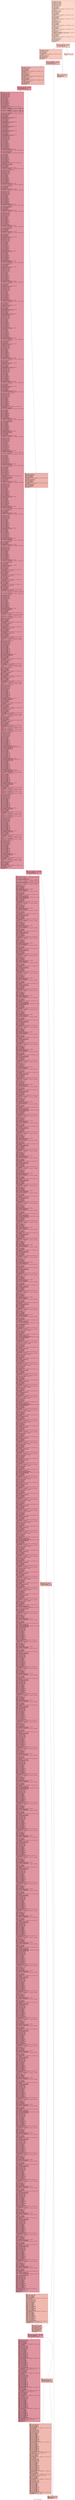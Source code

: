 digraph "CFG for 'x_solve_cell_' function" {
	label="CFG for 'x_solve_cell_' function";

	Node0x564937b57c20 [shape=record,color="#3d50c3ff", style=filled, fillcolor="#f6a38570" fontname="Courier",label="{3:\l|  %4 = alloca i32, i64 1, align 4\l  %5 = alloca i32, i64 1, align 4\l  %6 = alloca i32, i64 1, align 4\l  %7 = alloca i32, i64 1, align 4\l  %8 = alloca i32, i64 1, align 4\l  %9 = alloca i32, i64 1, align 4\l  %10 = alloca i32, i64 1, align 4\l  store i32 0, ptr %6, align 4\l  %11 = load i32, ptr %2, align 4\l  %12 = sext i32 %11 to i64\l  %13 = sub nsw i64 %12, 1\l  %14 = mul nsw i64 %13, 1\l  %15 = mul nsw i64 %14, 3\l  %16 = add nsw i64 %15, 0\l  %17 = getelementptr i32, ptr getelementptr (i8, ptr @partition_, i64 108),\l... i64 %16\l  %18 = load i32, ptr %17, align 4\l  %19 = sub i32 %18, 1\l  store i32 %19, ptr %5, align 4\l  %20 = load i32, ptr %2, align 4\l  %21 = sext i32 %20 to i64\l  %22 = sub nsw i64 %21, 1\l  %23 = mul nsw i64 %22, 1\l  %24 = mul nsw i64 %23, 3\l  %25 = add nsw i64 %24, 1\l  %26 = getelementptr i32, ptr getelementptr (i8, ptr @partition_, i64 108),\l... i64 %25\l  %27 = load i32, ptr %26, align 4\l  %28 = sub nsw i64 %21, 1\l  %29 = mul nsw i64 %28, 1\l  %30 = mul nsw i64 %29, 3\l  %31 = add nsw i64 %30, 1\l  %32 = getelementptr i32, ptr getelementptr (i8, ptr @partition_, i64 252),\l... i64 %31\l  %33 = load i32, ptr %32, align 4\l  %34 = sub i32 %27, %33\l  %35 = sub i32 %34, 1\l  store i32 %35, ptr %8, align 4\l  %36 = load i32, ptr %2, align 4\l  %37 = sext i32 %36 to i64\l  %38 = sub nsw i64 %37, 1\l  %39 = mul nsw i64 %38, 1\l  %40 = mul nsw i64 %39, 3\l  %41 = add nsw i64 %40, 2\l  %42 = getelementptr i32, ptr getelementptr (i8, ptr @partition_, i64 108),\l... i64 %41\l  %43 = load i32, ptr %42, align 4\l  %44 = sub nsw i64 %37, 1\l  %45 = mul nsw i64 %44, 1\l  %46 = mul nsw i64 %45, 3\l  %47 = add nsw i64 %46, 2\l  %48 = getelementptr i32, ptr getelementptr (i8, ptr @partition_, i64 252),\l... i64 %47\l  %49 = load i32, ptr %48, align 4\l  %50 = sub i32 %43, %49\l  %51 = sub i32 %50, 1\l  store i32 %51, ptr %10, align 4\l  call void @lhsabinit_(ptr getelementptr (i8, ptr @work_lhs_, i64 10400), ptr\l... getelementptr (i8, ptr @work_lhs_, i64 15200), ptr %5)\l  %52 = load i32, ptr %2, align 4\l  %53 = sext i32 %52 to i64\l  %54 = sub nsw i64 %53, 1\l  %55 = mul nsw i64 %54, 1\l  %56 = mul nsw i64 %55, 3\l  %57 = add nsw i64 %56, 2\l  %58 = getelementptr i32, ptr getelementptr (i8, ptr @partition_, i64 216),\l... i64 %57\l  %59 = load i32, ptr %58, align 4\l  %60 = sext i32 %59 to i64\l  %61 = load i32, ptr %10, align 4\l  %62 = sext i32 %61 to i64\l  %63 = trunc i64 %60 to i32\l  %64 = sub i64 %62, %60\l  %65 = add i64 %64, 1\l  br label %66\l}"];
	Node0x564937b57c20 -> Node0x564937b60a80[tooltip="3 -> 66\nProbability 100.00%" ];
	Node0x564937b60a80 [shape=record,color="#3d50c3ff", style=filled, fillcolor="#ec7f6370" fontname="Courier",label="{66:\l|  %67 = phi i32 [ %3990, %3988 ], [ %63, %3 ]\l  %68 = phi i64 [ %3991, %3988 ], [ %65, %3 ]\l  %69 = icmp sgt i64 %68, 0\l  br i1 %69, label %70, label %3992\l|{<s0>T|<s1>F}}"];
	Node0x564937b60a80:s0 -> Node0x564937b60da0[tooltip="66 -> 70\nProbability 96.88%" ];
	Node0x564937b60a80:s1 -> Node0x564937b60df0[tooltip="66 -> 3992\nProbability 3.12%" ];
	Node0x564937b60da0 [shape=record,color="#3d50c3ff", style=filled, fillcolor="#ec7f6370" fontname="Courier",label="{70:\l|  store i32 %67, ptr %9, align 4\l  %71 = load i32, ptr %2, align 4\l  %72 = sext i32 %71 to i64\l  %73 = sub nsw i64 %72, 1\l  %74 = mul nsw i64 %73, 1\l  %75 = mul nsw i64 %74, 3\l  %76 = add nsw i64 %75, 1\l  %77 = getelementptr i32, ptr getelementptr (i8, ptr @partition_, i64 216),\l... i64 %76\l  %78 = load i32, ptr %77, align 4\l  %79 = sext i32 %78 to i64\l  %80 = load i32, ptr %8, align 4\l  %81 = sext i32 %80 to i64\l  %82 = trunc i64 %79 to i32\l  %83 = sub i64 %81, %79\l  %84 = add i64 %83, 1\l  br label %85\l}"];
	Node0x564937b60da0 -> Node0x564937b616d0[tooltip="70 -> 85\nProbability 100.00%" ];
	Node0x564937b616d0 [shape=record,color="#3d50c3ff", style=filled, fillcolor="#d6524470" fontname="Courier",label="{85:\l|  %86 = phi i32 [ %3986, %3984 ], [ %82, %70 ]\l  %87 = phi i64 [ %3987, %3984 ], [ %84, %70 ]\l  %88 = icmp sgt i64 %87, 0\l  br i1 %88, label %89, label %3988\l|{<s0>T|<s1>F}}"];
	Node0x564937b616d0:s0 -> Node0x564937b619f0[tooltip="85 -> 89\nProbability 96.88%" ];
	Node0x564937b616d0:s1 -> Node0x564937b60b40[tooltip="85 -> 3988\nProbability 3.12%" ];
	Node0x564937b619f0 [shape=record,color="#3d50c3ff", style=filled, fillcolor="#d6524470" fontname="Courier",label="{89:\l|  store i32 %86, ptr %7, align 4\l  %90 = load i32, ptr %2, align 4\l  %91 = sext i32 %90 to i64\l  %92 = sub nsw i64 %91, 1\l  %93 = mul nsw i64 %92, 1\l  %94 = mul nsw i64 %93, 3\l  %95 = add nsw i64 %94, 0\l  %96 = getelementptr i32, ptr getelementptr (i8, ptr @partition_, i64 216),\l... i64 %95\l  %97 = load i32, ptr %96, align 4\l  %98 = sub i32 %97, 1\l  %99 = sext i32 %98 to i64\l  %100 = sub nsw i64 %91, 1\l  %101 = mul nsw i64 %100, 1\l  %102 = mul nsw i64 %101, 3\l  %103 = add nsw i64 %102, 0\l  %104 = getelementptr i32, ptr getelementptr (i8, ptr @partition_, i64 108),\l... i64 %103\l  %105 = load i32, ptr %104, align 4\l  %106 = sub nsw i64 %91, 1\l  %107 = mul nsw i64 %106, 1\l  %108 = mul nsw i64 %107, 3\l  %109 = add nsw i64 %108, 0\l  %110 = getelementptr i32, ptr getelementptr (i8, ptr @partition_, i64 252),\l... i64 %109\l  %111 = load i32, ptr %110, align 4\l  %112 = sub i32 %105, %111\l  %113 = sext i32 %112 to i64\l  %114 = trunc i64 %99 to i32\l  %115 = sub i64 %113, %99\l  %116 = add i64 %115, 1\l  br label %117\l}"];
	Node0x564937b619f0 -> Node0x564937b602f0[tooltip="89 -> 117\nProbability 100.00%" ];
	Node0x564937b602f0 [shape=record,color="#b70d28ff", style=filled, fillcolor="#b70d2870" fontname="Courier",label="{117:\l|  %118 = phi i32 [ %1397, %121 ], [ %114, %89 ]\l  %119 = phi i64 [ %1398, %121 ], [ %116, %89 ]\l  %120 = icmp sgt i64 %119, 0\l  br i1 %120, label %121, label %1399\l|{<s0>T|<s1>F}}"];
	Node0x564937b602f0:s0 -> Node0x564937b632f0[tooltip="117 -> 121\nProbability 96.88%" ];
	Node0x564937b602f0:s1 -> Node0x564937b63550[tooltip="117 -> 1399\nProbability 3.12%" ];
	Node0x564937b632f0 [shape=record,color="#b70d28ff", style=filled, fillcolor="#b70d2870" fontname="Courier",label="{121:\l|  store i32 %118, ptr %4, align 4\l  %122 = load i32, ptr %4, align 4\l  %123 = sext i32 %122 to i64\l  %124 = load i32, ptr %7, align 4\l  %125 = sext i32 %124 to i64\l  %126 = load i32, ptr %9, align 4\l  %127 = sext i32 %126 to i64\l  %128 = load i32, ptr %2, align 4\l  %129 = sext i32 %128 to i64\l  %130 = sub nsw i64 %123, -1\l  %131 = mul nsw i64 %130, 1\l  %132 = mul nsw i64 %131, 1\l  %133 = add nsw i64 %132, 0\l  %134 = sub nsw i64 %125, -1\l  %135 = mul nsw i64 %134, 1\l  %136 = mul nsw i64 %135, 24\l  %137 = add nsw i64 %136, %133\l  %138 = sub nsw i64 %127, -1\l  %139 = mul nsw i64 %138, 1\l  %140 = mul nsw i64 %139, 576\l  %141 = add nsw i64 %140, %137\l  %142 = sub nsw i64 %129, 1\l  %143 = mul nsw i64 %142, 1\l  %144 = mul nsw i64 %143, 13824\l  %145 = add nsw i64 %144, %141\l  %146 = getelementptr double, ptr getelementptr (i8, ptr @fields_, i64\l... 3436224), i64 %145\l  %147 = load double, ptr %146, align 8\l  store double %147, ptr getelementptr (i8, ptr @work_lhs_, i64 20000), align 8\l  %148 = load double, ptr getelementptr (i8, ptr @work_lhs_, i64 20000), align\l... 8\l  %149 = fmul contract double %148, %148\l  store double %149, ptr getelementptr (i8, ptr @work_lhs_, i64 20008), align 8\l  %150 = load double, ptr getelementptr (i8, ptr @work_lhs_, i64 20000), align\l... 8\l  %151 = load double, ptr getelementptr (i8, ptr @work_lhs_, i64 20008), align\l... 8\l  %152 = fmul contract double %150, %151\l  store double %152, ptr getelementptr (i8, ptr @work_lhs_, i64 20016), align 8\l  %153 = load i32, ptr %4, align 4\l  %154 = sext i32 %153 to i64\l  %155 = sub nsw i64 %154, -2\l  %156 = mul nsw i64 %155, 1\l  %157 = mul nsw i64 %156, 25\l  %158 = add nsw i64 %157, 0\l  %159 = getelementptr double, ptr @work_lhs_, i64 %158\l  store double 0.000000e+00, ptr %159, align 8\l  %160 = load i32, ptr %4, align 4\l  %161 = sext i32 %160 to i64\l  %162 = sub nsw i64 %161, -2\l  %163 = mul nsw i64 %162, 1\l  %164 = mul nsw i64 %163, 25\l  %165 = add nsw i64 %164, 5\l  %166 = getelementptr double, ptr @work_lhs_, i64 %165\l  store double 1.000000e+00, ptr %166, align 8\l  %167 = load i32, ptr %4, align 4\l  %168 = sext i32 %167 to i64\l  %169 = sub nsw i64 %168, -2\l  %170 = mul nsw i64 %169, 1\l  %171 = mul nsw i64 %170, 25\l  %172 = add nsw i64 %171, 10\l  %173 = getelementptr double, ptr @work_lhs_, i64 %172\l  store double 0.000000e+00, ptr %173, align 8\l  %174 = load i32, ptr %4, align 4\l  %175 = sext i32 %174 to i64\l  %176 = sub nsw i64 %175, -2\l  %177 = mul nsw i64 %176, 1\l  %178 = mul nsw i64 %177, 25\l  %179 = add nsw i64 %178, 15\l  %180 = getelementptr double, ptr @work_lhs_, i64 %179\l  store double 0.000000e+00, ptr %180, align 8\l  %181 = load i32, ptr %4, align 4\l  %182 = sext i32 %181 to i64\l  %183 = sub nsw i64 %182, -2\l  %184 = mul nsw i64 %183, 1\l  %185 = mul nsw i64 %184, 25\l  %186 = add nsw i64 %185, 20\l  %187 = getelementptr double, ptr @work_lhs_, i64 %186\l  store double 0.000000e+00, ptr %187, align 8\l  %188 = load i32, ptr %4, align 4\l  %189 = sext i32 %188 to i64\l  %190 = load i32, ptr %7, align 4\l  %191 = sext i32 %190 to i64\l  %192 = load i32, ptr %9, align 4\l  %193 = sext i32 %192 to i64\l  %194 = load i32, ptr %2, align 4\l  %195 = sext i32 %194 to i64\l  %196 = sub nsw i64 %189, -2\l  %197 = mul nsw i64 %196, 1\l  %198 = mul nsw i64 %197, 5\l  %199 = add nsw i64 %198, 1\l  %200 = sub nsw i64 %191, -2\l  %201 = mul nsw i64 %200, 1\l  %202 = mul nsw i64 %201, 130\l  %203 = add nsw i64 %202, %199\l  %204 = sub nsw i64 %193, -2\l  %205 = mul nsw i64 %204, 1\l  %206 = mul nsw i64 %205, 3380\l  %207 = add nsw i64 %206, %203\l  %208 = sub nsw i64 %195, 1\l  %209 = mul nsw i64 %208, 1\l  %210 = mul nsw i64 %209, 87880\l  %211 = add nsw i64 %210, %207\l  %212 = getelementptr double, ptr @fields_, i64 %211\l  %213 = load double, ptr %212, align 8\l  %214 = load double, ptr getelementptr (i8, ptr @work_lhs_, i64 20008), align\l... 8\l  %215 = fmul contract double %213, %214\l  %216 = fmul contract double %215, %213\l  %217 = fneg contract double %216\l  %218 = load double, ptr getelementptr (i8, ptr @constants_, i64 1064), align\l... 8\l  %219 = sub nsw i64 %189, -1\l  %220 = mul nsw i64 %219, 1\l  %221 = mul nsw i64 %220, 1\l  %222 = add nsw i64 %221, 0\l  %223 = sub nsw i64 %191, -1\l  %224 = mul nsw i64 %223, 1\l  %225 = mul nsw i64 %224, 24\l  %226 = add nsw i64 %225, %222\l  %227 = sub nsw i64 %193, -1\l  %228 = mul nsw i64 %227, 1\l  %229 = mul nsw i64 %228, 576\l  %230 = add nsw i64 %229, %226\l  %231 = sub nsw i64 %195, 1\l  %232 = mul nsw i64 %231, 1\l  %233 = mul nsw i64 %232, 13824\l  %234 = add nsw i64 %233, %230\l  %235 = getelementptr double, ptr getelementptr (i8, ptr @fields_, i64\l... 3104448), i64 %234\l  %236 = load double, ptr %235, align 8\l  %237 = fmul contract double %218, %236\l  %238 = fadd contract double %217, %237\l  %239 = sub nsw i64 %189, -2\l  %240 = mul nsw i64 %239, 1\l  %241 = mul nsw i64 %240, 25\l  %242 = add nsw i64 %241, 1\l  %243 = getelementptr double, ptr @work_lhs_, i64 %242\l  store double %238, ptr %243, align 8\l  %244 = load double, ptr getelementptr (i8, ptr @constants_, i64 1064), align\l... 8\l  %245 = fsub contract double 2.000000e+00, %244\l  %246 = load i32, ptr %4, align 4\l  %247 = sext i32 %246 to i64\l  %248 = load i32, ptr %7, align 4\l  %249 = sext i32 %248 to i64\l  %250 = load i32, ptr %9, align 4\l  %251 = sext i32 %250 to i64\l  %252 = load i32, ptr %2, align 4\l  %253 = sext i32 %252 to i64\l  %254 = sub nsw i64 %247, -2\l  %255 = mul nsw i64 %254, 1\l  %256 = mul nsw i64 %255, 5\l  %257 = add nsw i64 %256, 1\l  %258 = sub nsw i64 %249, -2\l  %259 = mul nsw i64 %258, 1\l  %260 = mul nsw i64 %259, 130\l  %261 = add nsw i64 %260, %257\l  %262 = sub nsw i64 %251, -2\l  %263 = mul nsw i64 %262, 1\l  %264 = mul nsw i64 %263, 3380\l  %265 = add nsw i64 %264, %261\l  %266 = sub nsw i64 %253, 1\l  %267 = mul nsw i64 %266, 1\l  %268 = mul nsw i64 %267, 87880\l  %269 = add nsw i64 %268, %265\l  %270 = getelementptr double, ptr @fields_, i64 %269\l  %271 = load double, ptr %270, align 8\l  %272 = load double, ptr getelementptr (i8, ptr @work_lhs_, i64 20000), align\l... 8\l  %273 = fmul contract double %271, %272\l  %274 = fmul contract double %245, %273\l  %275 = sub nsw i64 %247, -2\l  %276 = mul nsw i64 %275, 1\l  %277 = mul nsw i64 %276, 25\l  %278 = add nsw i64 %277, 6\l  %279 = getelementptr double, ptr @work_lhs_, i64 %278\l  store double %274, ptr %279, align 8\l  %280 = load double, ptr getelementptr (i8, ptr @constants_, i64 1064), align\l... 8\l  %281 = load i32, ptr %4, align 4\l  %282 = sext i32 %281 to i64\l  %283 = load i32, ptr %7, align 4\l  %284 = sext i32 %283 to i64\l  %285 = load i32, ptr %9, align 4\l  %286 = sext i32 %285 to i64\l  %287 = load i32, ptr %2, align 4\l  %288 = sext i32 %287 to i64\l  %289 = sub nsw i64 %282, -2\l  %290 = mul nsw i64 %289, 1\l  %291 = mul nsw i64 %290, 5\l  %292 = add nsw i64 %291, 2\l  %293 = sub nsw i64 %284, -2\l  %294 = mul nsw i64 %293, 1\l  %295 = mul nsw i64 %294, 130\l  %296 = add nsw i64 %295, %292\l  %297 = sub nsw i64 %286, -2\l  %298 = mul nsw i64 %297, 1\l  %299 = mul nsw i64 %298, 3380\l  %300 = add nsw i64 %299, %296\l  %301 = sub nsw i64 %288, 1\l  %302 = mul nsw i64 %301, 1\l  %303 = mul nsw i64 %302, 87880\l  %304 = add nsw i64 %303, %300\l  %305 = getelementptr double, ptr @fields_, i64 %304\l  %306 = load double, ptr %305, align 8\l  %307 = load double, ptr getelementptr (i8, ptr @work_lhs_, i64 20000), align\l... 8\l  %308 = fmul contract double %306, %307\l  %309 = fmul contract double %280, %308\l  %310 = fneg contract double %309\l  %311 = sub nsw i64 %282, -2\l  %312 = mul nsw i64 %311, 1\l  %313 = mul nsw i64 %312, 25\l  %314 = add nsw i64 %313, 11\l  %315 = getelementptr double, ptr @work_lhs_, i64 %314\l  store double %310, ptr %315, align 8\l  %316 = load double, ptr getelementptr (i8, ptr @constants_, i64 1064), align\l... 8\l  %317 = load i32, ptr %4, align 4\l  %318 = sext i32 %317 to i64\l  %319 = load i32, ptr %7, align 4\l  %320 = sext i32 %319 to i64\l  %321 = load i32, ptr %9, align 4\l  %322 = sext i32 %321 to i64\l  %323 = load i32, ptr %2, align 4\l  %324 = sext i32 %323 to i64\l  %325 = sub nsw i64 %318, -2\l  %326 = mul nsw i64 %325, 1\l  %327 = mul nsw i64 %326, 5\l  %328 = add nsw i64 %327, 3\l  %329 = sub nsw i64 %320, -2\l  %330 = mul nsw i64 %329, 1\l  %331 = mul nsw i64 %330, 130\l  %332 = add nsw i64 %331, %328\l  %333 = sub nsw i64 %322, -2\l  %334 = mul nsw i64 %333, 1\l  %335 = mul nsw i64 %334, 3380\l  %336 = add nsw i64 %335, %332\l  %337 = sub nsw i64 %324, 1\l  %338 = mul nsw i64 %337, 1\l  %339 = mul nsw i64 %338, 87880\l  %340 = add nsw i64 %339, %336\l  %341 = getelementptr double, ptr @fields_, i64 %340\l  %342 = load double, ptr %341, align 8\l  %343 = load double, ptr getelementptr (i8, ptr @work_lhs_, i64 20000), align\l... 8\l  %344 = fmul contract double %342, %343\l  %345 = fmul contract double %316, %344\l  %346 = fneg contract double %345\l  %347 = sub nsw i64 %318, -2\l  %348 = mul nsw i64 %347, 1\l  %349 = mul nsw i64 %348, 25\l  %350 = add nsw i64 %349, 16\l  %351 = getelementptr double, ptr @work_lhs_, i64 %350\l  store double %346, ptr %351, align 8\l  %352 = load double, ptr getelementptr (i8, ptr @constants_, i64 1064), align\l... 8\l  %353 = load i32, ptr %4, align 4\l  %354 = sext i32 %353 to i64\l  %355 = sub nsw i64 %354, -2\l  %356 = mul nsw i64 %355, 1\l  %357 = mul nsw i64 %356, 25\l  %358 = add nsw i64 %357, 21\l  %359 = getelementptr double, ptr @work_lhs_, i64 %358\l  store double %352, ptr %359, align 8\l  %360 = load i32, ptr %4, align 4\l  %361 = sext i32 %360 to i64\l  %362 = load i32, ptr %7, align 4\l  %363 = sext i32 %362 to i64\l  %364 = load i32, ptr %9, align 4\l  %365 = sext i32 %364 to i64\l  %366 = load i32, ptr %2, align 4\l  %367 = sext i32 %366 to i64\l  %368 = sub nsw i64 %361, -2\l  %369 = mul nsw i64 %368, 1\l  %370 = mul nsw i64 %369, 5\l  %371 = add nsw i64 %370, 1\l  %372 = sub nsw i64 %363, -2\l  %373 = mul nsw i64 %372, 1\l  %374 = mul nsw i64 %373, 130\l  %375 = add nsw i64 %374, %371\l  %376 = sub nsw i64 %365, -2\l  %377 = mul nsw i64 %376, 1\l  %378 = mul nsw i64 %377, 3380\l  %379 = add nsw i64 %378, %375\l  %380 = sub nsw i64 %367, 1\l  %381 = mul nsw i64 %380, 1\l  %382 = mul nsw i64 %381, 87880\l  %383 = add nsw i64 %382, %379\l  %384 = getelementptr double, ptr @fields_, i64 %383\l  %385 = load double, ptr %384, align 8\l  %386 = sub nsw i64 %361, -2\l  %387 = mul nsw i64 %386, 1\l  %388 = mul nsw i64 %387, 5\l  %389 = add nsw i64 %388, 2\l  %390 = sub nsw i64 %363, -2\l  %391 = mul nsw i64 %390, 1\l  %392 = mul nsw i64 %391, 130\l  %393 = add nsw i64 %392, %389\l  %394 = sub nsw i64 %365, -2\l  %395 = mul nsw i64 %394, 1\l  %396 = mul nsw i64 %395, 3380\l  %397 = add nsw i64 %396, %393\l  %398 = sub nsw i64 %367, 1\l  %399 = mul nsw i64 %398, 1\l  %400 = mul nsw i64 %399, 87880\l  %401 = add nsw i64 %400, %397\l  %402 = getelementptr double, ptr @fields_, i64 %401\l  %403 = load double, ptr %402, align 8\l  %404 = fmul contract double %385, %403\l  %405 = load double, ptr getelementptr (i8, ptr @work_lhs_, i64 20008), align\l... 8\l  %406 = fmul contract double %404, %405\l  %407 = fneg contract double %406\l  %408 = sub nsw i64 %361, -2\l  %409 = mul nsw i64 %408, 1\l  %410 = mul nsw i64 %409, 25\l  %411 = add nsw i64 %410, 2\l  %412 = getelementptr double, ptr @work_lhs_, i64 %411\l  store double %407, ptr %412, align 8\l  %413 = load i32, ptr %4, align 4\l  %414 = sext i32 %413 to i64\l  %415 = load i32, ptr %7, align 4\l  %416 = sext i32 %415 to i64\l  %417 = load i32, ptr %9, align 4\l  %418 = sext i32 %417 to i64\l  %419 = load i32, ptr %2, align 4\l  %420 = sext i32 %419 to i64\l  %421 = sub nsw i64 %414, -2\l  %422 = mul nsw i64 %421, 1\l  %423 = mul nsw i64 %422, 5\l  %424 = add nsw i64 %423, 2\l  %425 = sub nsw i64 %416, -2\l  %426 = mul nsw i64 %425, 1\l  %427 = mul nsw i64 %426, 130\l  %428 = add nsw i64 %427, %424\l  %429 = sub nsw i64 %418, -2\l  %430 = mul nsw i64 %429, 1\l  %431 = mul nsw i64 %430, 3380\l  %432 = add nsw i64 %431, %428\l  %433 = sub nsw i64 %420, 1\l  %434 = mul nsw i64 %433, 1\l  %435 = mul nsw i64 %434, 87880\l  %436 = add nsw i64 %435, %432\l  %437 = getelementptr double, ptr @fields_, i64 %436\l  %438 = load double, ptr %437, align 8\l  %439 = load double, ptr getelementptr (i8, ptr @work_lhs_, i64 20000), align\l... 8\l  %440 = fmul contract double %438, %439\l  %441 = sub nsw i64 %414, -2\l  %442 = mul nsw i64 %441, 1\l  %443 = mul nsw i64 %442, 25\l  %444 = add nsw i64 %443, 7\l  %445 = getelementptr double, ptr @work_lhs_, i64 %444\l  store double %440, ptr %445, align 8\l  %446 = load i32, ptr %4, align 4\l  %447 = sext i32 %446 to i64\l  %448 = load i32, ptr %7, align 4\l  %449 = sext i32 %448 to i64\l  %450 = load i32, ptr %9, align 4\l  %451 = sext i32 %450 to i64\l  %452 = load i32, ptr %2, align 4\l  %453 = sext i32 %452 to i64\l  %454 = sub nsw i64 %447, -2\l  %455 = mul nsw i64 %454, 1\l  %456 = mul nsw i64 %455, 5\l  %457 = add nsw i64 %456, 1\l  %458 = sub nsw i64 %449, -2\l  %459 = mul nsw i64 %458, 1\l  %460 = mul nsw i64 %459, 130\l  %461 = add nsw i64 %460, %457\l  %462 = sub nsw i64 %451, -2\l  %463 = mul nsw i64 %462, 1\l  %464 = mul nsw i64 %463, 3380\l  %465 = add nsw i64 %464, %461\l  %466 = sub nsw i64 %453, 1\l  %467 = mul nsw i64 %466, 1\l  %468 = mul nsw i64 %467, 87880\l  %469 = add nsw i64 %468, %465\l  %470 = getelementptr double, ptr @fields_, i64 %469\l  %471 = load double, ptr %470, align 8\l  %472 = load double, ptr getelementptr (i8, ptr @work_lhs_, i64 20000), align\l... 8\l  %473 = fmul contract double %471, %472\l  %474 = sub nsw i64 %447, -2\l  %475 = mul nsw i64 %474, 1\l  %476 = mul nsw i64 %475, 25\l  %477 = add nsw i64 %476, 12\l  %478 = getelementptr double, ptr @work_lhs_, i64 %477\l  store double %473, ptr %478, align 8\l  %479 = load i32, ptr %4, align 4\l  %480 = sext i32 %479 to i64\l  %481 = sub nsw i64 %480, -2\l  %482 = mul nsw i64 %481, 1\l  %483 = mul nsw i64 %482, 25\l  %484 = add nsw i64 %483, 17\l  %485 = getelementptr double, ptr @work_lhs_, i64 %484\l  store double 0.000000e+00, ptr %485, align 8\l  %486 = load i32, ptr %4, align 4\l  %487 = sext i32 %486 to i64\l  %488 = sub nsw i64 %487, -2\l  %489 = mul nsw i64 %488, 1\l  %490 = mul nsw i64 %489, 25\l  %491 = add nsw i64 %490, 22\l  %492 = getelementptr double, ptr @work_lhs_, i64 %491\l  store double 0.000000e+00, ptr %492, align 8\l  %493 = load i32, ptr %4, align 4\l  %494 = sext i32 %493 to i64\l  %495 = load i32, ptr %7, align 4\l  %496 = sext i32 %495 to i64\l  %497 = load i32, ptr %9, align 4\l  %498 = sext i32 %497 to i64\l  %499 = load i32, ptr %2, align 4\l  %500 = sext i32 %499 to i64\l  %501 = sub nsw i64 %494, -2\l  %502 = mul nsw i64 %501, 1\l  %503 = mul nsw i64 %502, 5\l  %504 = add nsw i64 %503, 1\l  %505 = sub nsw i64 %496, -2\l  %506 = mul nsw i64 %505, 1\l  %507 = mul nsw i64 %506, 130\l  %508 = add nsw i64 %507, %504\l  %509 = sub nsw i64 %498, -2\l  %510 = mul nsw i64 %509, 1\l  %511 = mul nsw i64 %510, 3380\l  %512 = add nsw i64 %511, %508\l  %513 = sub nsw i64 %500, 1\l  %514 = mul nsw i64 %513, 1\l  %515 = mul nsw i64 %514, 87880\l  %516 = add nsw i64 %515, %512\l  %517 = getelementptr double, ptr @fields_, i64 %516\l  %518 = load double, ptr %517, align 8\l  %519 = sub nsw i64 %494, -2\l  %520 = mul nsw i64 %519, 1\l  %521 = mul nsw i64 %520, 5\l  %522 = add nsw i64 %521, 3\l  %523 = sub nsw i64 %496, -2\l  %524 = mul nsw i64 %523, 1\l  %525 = mul nsw i64 %524, 130\l  %526 = add nsw i64 %525, %522\l  %527 = sub nsw i64 %498, -2\l  %528 = mul nsw i64 %527, 1\l  %529 = mul nsw i64 %528, 3380\l  %530 = add nsw i64 %529, %526\l  %531 = sub nsw i64 %500, 1\l  %532 = mul nsw i64 %531, 1\l  %533 = mul nsw i64 %532, 87880\l  %534 = add nsw i64 %533, %530\l  %535 = getelementptr double, ptr @fields_, i64 %534\l  %536 = load double, ptr %535, align 8\l  %537 = fmul contract double %518, %536\l  %538 = load double, ptr getelementptr (i8, ptr @work_lhs_, i64 20008), align\l... 8\l  %539 = fmul contract double %537, %538\l  %540 = fneg contract double %539\l  %541 = sub nsw i64 %494, -2\l  %542 = mul nsw i64 %541, 1\l  %543 = mul nsw i64 %542, 25\l  %544 = add nsw i64 %543, 3\l  %545 = getelementptr double, ptr @work_lhs_, i64 %544\l  store double %540, ptr %545, align 8\l  %546 = load i32, ptr %4, align 4\l  %547 = sext i32 %546 to i64\l  %548 = load i32, ptr %7, align 4\l  %549 = sext i32 %548 to i64\l  %550 = load i32, ptr %9, align 4\l  %551 = sext i32 %550 to i64\l  %552 = load i32, ptr %2, align 4\l  %553 = sext i32 %552 to i64\l  %554 = sub nsw i64 %547, -2\l  %555 = mul nsw i64 %554, 1\l  %556 = mul nsw i64 %555, 5\l  %557 = add nsw i64 %556, 3\l  %558 = sub nsw i64 %549, -2\l  %559 = mul nsw i64 %558, 1\l  %560 = mul nsw i64 %559, 130\l  %561 = add nsw i64 %560, %557\l  %562 = sub nsw i64 %551, -2\l  %563 = mul nsw i64 %562, 1\l  %564 = mul nsw i64 %563, 3380\l  %565 = add nsw i64 %564, %561\l  %566 = sub nsw i64 %553, 1\l  %567 = mul nsw i64 %566, 1\l  %568 = mul nsw i64 %567, 87880\l  %569 = add nsw i64 %568, %565\l  %570 = getelementptr double, ptr @fields_, i64 %569\l  %571 = load double, ptr %570, align 8\l  %572 = load double, ptr getelementptr (i8, ptr @work_lhs_, i64 20000), align\l... 8\l  %573 = fmul contract double %571, %572\l  %574 = sub nsw i64 %547, -2\l  %575 = mul nsw i64 %574, 1\l  %576 = mul nsw i64 %575, 25\l  %577 = add nsw i64 %576, 8\l  %578 = getelementptr double, ptr @work_lhs_, i64 %577\l  store double %573, ptr %578, align 8\l  %579 = load i32, ptr %4, align 4\l  %580 = sext i32 %579 to i64\l  %581 = sub nsw i64 %580, -2\l  %582 = mul nsw i64 %581, 1\l  %583 = mul nsw i64 %582, 25\l  %584 = add nsw i64 %583, 13\l  %585 = getelementptr double, ptr @work_lhs_, i64 %584\l  store double 0.000000e+00, ptr %585, align 8\l  %586 = load i32, ptr %4, align 4\l  %587 = sext i32 %586 to i64\l  %588 = load i32, ptr %7, align 4\l  %589 = sext i32 %588 to i64\l  %590 = load i32, ptr %9, align 4\l  %591 = sext i32 %590 to i64\l  %592 = load i32, ptr %2, align 4\l  %593 = sext i32 %592 to i64\l  %594 = sub nsw i64 %587, -2\l  %595 = mul nsw i64 %594, 1\l  %596 = mul nsw i64 %595, 5\l  %597 = add nsw i64 %596, 1\l  %598 = sub nsw i64 %589, -2\l  %599 = mul nsw i64 %598, 1\l  %600 = mul nsw i64 %599, 130\l  %601 = add nsw i64 %600, %597\l  %602 = sub nsw i64 %591, -2\l  %603 = mul nsw i64 %602, 1\l  %604 = mul nsw i64 %603, 3380\l  %605 = add nsw i64 %604, %601\l  %606 = sub nsw i64 %593, 1\l  %607 = mul nsw i64 %606, 1\l  %608 = mul nsw i64 %607, 87880\l  %609 = add nsw i64 %608, %605\l  %610 = getelementptr double, ptr @fields_, i64 %609\l  %611 = load double, ptr %610, align 8\l  %612 = load double, ptr getelementptr (i8, ptr @work_lhs_, i64 20000), align\l... 8\l  %613 = fmul contract double %611, %612\l  %614 = sub nsw i64 %587, -2\l  %615 = mul nsw i64 %614, 1\l  %616 = mul nsw i64 %615, 25\l  %617 = add nsw i64 %616, 18\l  %618 = getelementptr double, ptr @work_lhs_, i64 %617\l  store double %613, ptr %618, align 8\l  %619 = load i32, ptr %4, align 4\l  %620 = sext i32 %619 to i64\l  %621 = sub nsw i64 %620, -2\l  %622 = mul nsw i64 %621, 1\l  %623 = mul nsw i64 %622, 25\l  %624 = add nsw i64 %623, 23\l  %625 = getelementptr double, ptr @work_lhs_, i64 %624\l  store double 0.000000e+00, ptr %625, align 8\l  %626 = load double, ptr getelementptr (i8, ptr @constants_, i64 1064), align\l... 8\l  %627 = fmul contract double %626, 2.000000e+00\l  %628 = load i32, ptr %4, align 4\l  %629 = sext i32 %628 to i64\l  %630 = load i32, ptr %7, align 4\l  %631 = sext i32 %630 to i64\l  %632 = load i32, ptr %9, align 4\l  %633 = sext i32 %632 to i64\l  %634 = load i32, ptr %2, align 4\l  %635 = sext i32 %634 to i64\l  %636 = sub nsw i64 %629, -1\l  %637 = mul nsw i64 %636, 1\l  %638 = mul nsw i64 %637, 1\l  %639 = add nsw i64 %638, 0\l  %640 = sub nsw i64 %631, -1\l  %641 = mul nsw i64 %640, 1\l  %642 = mul nsw i64 %641, 24\l  %643 = add nsw i64 %642, %639\l  %644 = sub nsw i64 %633, -1\l  %645 = mul nsw i64 %644, 1\l  %646 = mul nsw i64 %645, 576\l  %647 = add nsw i64 %646, %643\l  %648 = sub nsw i64 %635, 1\l  %649 = mul nsw i64 %648, 1\l  %650 = mul nsw i64 %649, 13824\l  %651 = add nsw i64 %650, %647\l  %652 = getelementptr double, ptr getelementptr (i8, ptr @fields_, i64\l... 3104448), i64 %651\l  %653 = load double, ptr %652, align 8\l  %654 = fmul contract double %627, %653\l  %655 = load double, ptr getelementptr (i8, ptr @constants_, i64 1056), align\l... 8\l  %656 = sub nsw i64 %629, -2\l  %657 = mul nsw i64 %656, 1\l  %658 = mul nsw i64 %657, 5\l  %659 = add nsw i64 %658, 4\l  %660 = sub nsw i64 %631, -2\l  %661 = mul nsw i64 %660, 1\l  %662 = mul nsw i64 %661, 130\l  %663 = add nsw i64 %662, %659\l  %664 = sub nsw i64 %633, -2\l  %665 = mul nsw i64 %664, 1\l  %666 = mul nsw i64 %665, 3380\l  %667 = add nsw i64 %666, %663\l  %668 = sub nsw i64 %635, 1\l  %669 = mul nsw i64 %668, 1\l  %670 = mul nsw i64 %669, 87880\l  %671 = add nsw i64 %670, %667\l  %672 = getelementptr double, ptr @fields_, i64 %671\l  %673 = load double, ptr %672, align 8\l  %674 = load double, ptr getelementptr (i8, ptr @work_lhs_, i64 20000), align\l... 8\l  %675 = fmul contract double %673, %674\l  %676 = fmul contract double %655, %675\l  %677 = fsub contract double %654, %676\l  %678 = sub nsw i64 %629, -2\l  %679 = mul nsw i64 %678, 1\l  %680 = mul nsw i64 %679, 5\l  %681 = add nsw i64 %680, 1\l  %682 = sub nsw i64 %631, -2\l  %683 = mul nsw i64 %682, 1\l  %684 = mul nsw i64 %683, 130\l  %685 = add nsw i64 %684, %681\l  %686 = sub nsw i64 %633, -2\l  %687 = mul nsw i64 %686, 1\l  %688 = mul nsw i64 %687, 3380\l  %689 = add nsw i64 %688, %685\l  %690 = sub nsw i64 %635, 1\l  %691 = mul nsw i64 %690, 1\l  %692 = mul nsw i64 %691, 87880\l  %693 = add nsw i64 %692, %689\l  %694 = getelementptr double, ptr @fields_, i64 %693\l  %695 = load double, ptr %694, align 8\l  %696 = fmul contract double %695, %674\l  %697 = fmul contract double %677, %696\l  %698 = sub nsw i64 %629, -2\l  %699 = mul nsw i64 %698, 1\l  %700 = mul nsw i64 %699, 25\l  %701 = add nsw i64 %700, 4\l  %702 = getelementptr double, ptr @work_lhs_, i64 %701\l  store double %697, ptr %702, align 8\l  %703 = load double, ptr getelementptr (i8, ptr @constants_, i64 1056), align\l... 8\l  %704 = load i32, ptr %4, align 4\l  %705 = sext i32 %704 to i64\l  %706 = load i32, ptr %7, align 4\l  %707 = sext i32 %706 to i64\l  %708 = load i32, ptr %9, align 4\l  %709 = sext i32 %708 to i64\l  %710 = load i32, ptr %2, align 4\l  %711 = sext i32 %710 to i64\l  %712 = sub nsw i64 %705, -2\l  %713 = mul nsw i64 %712, 1\l  %714 = mul nsw i64 %713, 5\l  %715 = add nsw i64 %714, 4\l  %716 = sub nsw i64 %707, -2\l  %717 = mul nsw i64 %716, 1\l  %718 = mul nsw i64 %717, 130\l  %719 = add nsw i64 %718, %715\l  %720 = sub nsw i64 %709, -2\l  %721 = mul nsw i64 %720, 1\l  %722 = mul nsw i64 %721, 3380\l  %723 = add nsw i64 %722, %719\l  %724 = sub nsw i64 %711, 1\l  %725 = mul nsw i64 %724, 1\l  %726 = mul nsw i64 %725, 87880\l  %727 = add nsw i64 %726, %723\l  %728 = getelementptr double, ptr @fields_, i64 %727\l  %729 = load double, ptr %728, align 8\l  %730 = fmul contract double %703, %729\l  %731 = load double, ptr getelementptr (i8, ptr @work_lhs_, i64 20000), align\l... 8\l  %732 = fmul contract double %730, %731\l  %733 = load double, ptr getelementptr (i8, ptr @constants_, i64 1064), align\l... 8\l  %734 = sub nsw i64 %705, -2\l  %735 = mul nsw i64 %734, 1\l  %736 = mul nsw i64 %735, 5\l  %737 = add nsw i64 %736, 1\l  %738 = sub nsw i64 %707, -2\l  %739 = mul nsw i64 %738, 1\l  %740 = mul nsw i64 %739, 130\l  %741 = add nsw i64 %740, %737\l  %742 = sub nsw i64 %709, -2\l  %743 = mul nsw i64 %742, 1\l  %744 = mul nsw i64 %743, 3380\l  %745 = add nsw i64 %744, %741\l  %746 = sub nsw i64 %711, 1\l  %747 = mul nsw i64 %746, 1\l  %748 = mul nsw i64 %747, 87880\l  %749 = add nsw i64 %748, %745\l  %750 = getelementptr double, ptr @fields_, i64 %749\l  %751 = load double, ptr %750, align 8\l  %752 = fmul contract double %751, %751\l  %753 = load double, ptr getelementptr (i8, ptr @work_lhs_, i64 20008), align\l... 8\l  %754 = fmul contract double %752, %753\l  %755 = sub nsw i64 %705, -1\l  %756 = mul nsw i64 %755, 1\l  %757 = mul nsw i64 %756, 1\l  %758 = add nsw i64 %757, 0\l  %759 = sub nsw i64 %707, -1\l  %760 = mul nsw i64 %759, 1\l  %761 = mul nsw i64 %760, 24\l  %762 = add nsw i64 %761, %758\l  %763 = sub nsw i64 %709, -1\l  %764 = mul nsw i64 %763, 1\l  %765 = mul nsw i64 %764, 576\l  %766 = add nsw i64 %765, %762\l  %767 = sub nsw i64 %711, 1\l  %768 = mul nsw i64 %767, 1\l  %769 = mul nsw i64 %768, 13824\l  %770 = add nsw i64 %769, %766\l  %771 = getelementptr double, ptr getelementptr (i8, ptr @fields_, i64\l... 3104448), i64 %770\l  %772 = load double, ptr %771, align 8\l  %773 = fadd contract double %754, %772\l  %774 = fmul contract double %733, %773\l  %775 = fsub contract double %732, %774\l  %776 = sub nsw i64 %705, -2\l  %777 = mul nsw i64 %776, 1\l  %778 = mul nsw i64 %777, 25\l  %779 = add nsw i64 %778, 9\l  %780 = getelementptr double, ptr @work_lhs_, i64 %779\l  store double %775, ptr %780, align 8\l  %781 = load double, ptr getelementptr (i8, ptr @constants_, i64 1064), align\l... 8\l  %782 = load i32, ptr %4, align 4\l  %783 = sext i32 %782 to i64\l  %784 = load i32, ptr %7, align 4\l  %785 = sext i32 %784 to i64\l  %786 = load i32, ptr %9, align 4\l  %787 = sext i32 %786 to i64\l  %788 = load i32, ptr %2, align 4\l  %789 = sext i32 %788 to i64\l  %790 = sub nsw i64 %783, -2\l  %791 = mul nsw i64 %790, 1\l  %792 = mul nsw i64 %791, 5\l  %793 = add nsw i64 %792, 2\l  %794 = sub nsw i64 %785, -2\l  %795 = mul nsw i64 %794, 1\l  %796 = mul nsw i64 %795, 130\l  %797 = add nsw i64 %796, %793\l  %798 = sub nsw i64 %787, -2\l  %799 = mul nsw i64 %798, 1\l  %800 = mul nsw i64 %799, 3380\l  %801 = add nsw i64 %800, %797\l  %802 = sub nsw i64 %789, 1\l  %803 = mul nsw i64 %802, 1\l  %804 = mul nsw i64 %803, 87880\l  %805 = add nsw i64 %804, %801\l  %806 = getelementptr double, ptr @fields_, i64 %805\l  %807 = load double, ptr %806, align 8\l  %808 = sub nsw i64 %783, -2\l  %809 = mul nsw i64 %808, 1\l  %810 = mul nsw i64 %809, 5\l  %811 = add nsw i64 %810, 1\l  %812 = sub nsw i64 %785, -2\l  %813 = mul nsw i64 %812, 1\l  %814 = mul nsw i64 %813, 130\l  %815 = add nsw i64 %814, %811\l  %816 = sub nsw i64 %787, -2\l  %817 = mul nsw i64 %816, 1\l  %818 = mul nsw i64 %817, 3380\l  %819 = add nsw i64 %818, %815\l  %820 = sub nsw i64 %789, 1\l  %821 = mul nsw i64 %820, 1\l  %822 = mul nsw i64 %821, 87880\l  %823 = add nsw i64 %822, %819\l  %824 = getelementptr double, ptr @fields_, i64 %823\l  %825 = load double, ptr %824, align 8\l  %826 = fmul contract double %807, %825\l  %827 = fmul contract double %781, %826\l  %828 = load double, ptr getelementptr (i8, ptr @work_lhs_, i64 20008), align\l... 8\l  %829 = fmul contract double %827, %828\l  %830 = fneg contract double %829\l  %831 = sub nsw i64 %783, -2\l  %832 = mul nsw i64 %831, 1\l  %833 = mul nsw i64 %832, 25\l  %834 = add nsw i64 %833, 14\l  %835 = getelementptr double, ptr @work_lhs_, i64 %834\l  store double %830, ptr %835, align 8\l  %836 = load double, ptr getelementptr (i8, ptr @constants_, i64 1064), align\l... 8\l  %837 = load i32, ptr %4, align 4\l  %838 = sext i32 %837 to i64\l  %839 = load i32, ptr %7, align 4\l  %840 = sext i32 %839 to i64\l  %841 = load i32, ptr %9, align 4\l  %842 = sext i32 %841 to i64\l  %843 = load i32, ptr %2, align 4\l  %844 = sext i32 %843 to i64\l  %845 = sub nsw i64 %838, -2\l  %846 = mul nsw i64 %845, 1\l  %847 = mul nsw i64 %846, 5\l  %848 = add nsw i64 %847, 3\l  %849 = sub nsw i64 %840, -2\l  %850 = mul nsw i64 %849, 1\l  %851 = mul nsw i64 %850, 130\l  %852 = add nsw i64 %851, %848\l  %853 = sub nsw i64 %842, -2\l  %854 = mul nsw i64 %853, 1\l  %855 = mul nsw i64 %854, 3380\l  %856 = add nsw i64 %855, %852\l  %857 = sub nsw i64 %844, 1\l  %858 = mul nsw i64 %857, 1\l  %859 = mul nsw i64 %858, 87880\l  %860 = add nsw i64 %859, %856\l  %861 = getelementptr double, ptr @fields_, i64 %860\l  %862 = load double, ptr %861, align 8\l  %863 = sub nsw i64 %838, -2\l  %864 = mul nsw i64 %863, 1\l  %865 = mul nsw i64 %864, 5\l  %866 = add nsw i64 %865, 1\l  %867 = sub nsw i64 %840, -2\l  %868 = mul nsw i64 %867, 1\l  %869 = mul nsw i64 %868, 130\l  %870 = add nsw i64 %869, %866\l  %871 = sub nsw i64 %842, -2\l  %872 = mul nsw i64 %871, 1\l  %873 = mul nsw i64 %872, 3380\l  %874 = add nsw i64 %873, %870\l  %875 = sub nsw i64 %844, 1\l  %876 = mul nsw i64 %875, 1\l  %877 = mul nsw i64 %876, 87880\l  %878 = add nsw i64 %877, %874\l  %879 = getelementptr double, ptr @fields_, i64 %878\l  %880 = load double, ptr %879, align 8\l  %881 = fmul contract double %862, %880\l  %882 = fmul contract double %836, %881\l  %883 = load double, ptr getelementptr (i8, ptr @work_lhs_, i64 20008), align\l... 8\l  %884 = fmul contract double %882, %883\l  %885 = fneg contract double %884\l  %886 = sub nsw i64 %838, -2\l  %887 = mul nsw i64 %886, 1\l  %888 = mul nsw i64 %887, 25\l  %889 = add nsw i64 %888, 19\l  %890 = getelementptr double, ptr @work_lhs_, i64 %889\l  store double %885, ptr %890, align 8\l  %891 = load double, ptr getelementptr (i8, ptr @constants_, i64 1056), align\l... 8\l  %892 = load i32, ptr %4, align 4\l  %893 = sext i32 %892 to i64\l  %894 = load i32, ptr %7, align 4\l  %895 = sext i32 %894 to i64\l  %896 = load i32, ptr %9, align 4\l  %897 = sext i32 %896 to i64\l  %898 = load i32, ptr %2, align 4\l  %899 = sext i32 %898 to i64\l  %900 = sub nsw i64 %893, -2\l  %901 = mul nsw i64 %900, 1\l  %902 = mul nsw i64 %901, 5\l  %903 = add nsw i64 %902, 1\l  %904 = sub nsw i64 %895, -2\l  %905 = mul nsw i64 %904, 1\l  %906 = mul nsw i64 %905, 130\l  %907 = add nsw i64 %906, %903\l  %908 = sub nsw i64 %897, -2\l  %909 = mul nsw i64 %908, 1\l  %910 = mul nsw i64 %909, 3380\l  %911 = add nsw i64 %910, %907\l  %912 = sub nsw i64 %899, 1\l  %913 = mul nsw i64 %912, 1\l  %914 = mul nsw i64 %913, 87880\l  %915 = add nsw i64 %914, %911\l  %916 = getelementptr double, ptr @fields_, i64 %915\l  %917 = load double, ptr %916, align 8\l  %918 = load double, ptr getelementptr (i8, ptr @work_lhs_, i64 20000), align\l... 8\l  %919 = fmul contract double %917, %918\l  %920 = fmul contract double %891, %919\l  %921 = sub nsw i64 %893, -2\l  %922 = mul nsw i64 %921, 1\l  %923 = mul nsw i64 %922, 25\l  %924 = add nsw i64 %923, 24\l  %925 = getelementptr double, ptr @work_lhs_, i64 %924\l  store double %920, ptr %925, align 8\l  %926 = load i32, ptr %4, align 4\l  %927 = sext i32 %926 to i64\l  %928 = sub nsw i64 %927, -2\l  %929 = mul nsw i64 %928, 1\l  %930 = mul nsw i64 %929, 25\l  %931 = add nsw i64 %930, 0\l  %932 = getelementptr double, ptr getelementptr (i8, ptr @work_lhs_, i64\l... 5200), i64 %931\l  store double 0.000000e+00, ptr %932, align 8\l  %933 = load i32, ptr %4, align 4\l  %934 = sext i32 %933 to i64\l  %935 = sub nsw i64 %934, -2\l  %936 = mul nsw i64 %935, 1\l  %937 = mul nsw i64 %936, 25\l  %938 = add nsw i64 %937, 5\l  %939 = getelementptr double, ptr getelementptr (i8, ptr @work_lhs_, i64\l... 5200), i64 %938\l  store double 0.000000e+00, ptr %939, align 8\l  %940 = load i32, ptr %4, align 4\l  %941 = sext i32 %940 to i64\l  %942 = sub nsw i64 %941, -2\l  %943 = mul nsw i64 %942, 1\l  %944 = mul nsw i64 %943, 25\l  %945 = add nsw i64 %944, 10\l  %946 = getelementptr double, ptr getelementptr (i8, ptr @work_lhs_, i64\l... 5200), i64 %945\l  store double 0.000000e+00, ptr %946, align 8\l  %947 = load i32, ptr %4, align 4\l  %948 = sext i32 %947 to i64\l  %949 = sub nsw i64 %948, -2\l  %950 = mul nsw i64 %949, 1\l  %951 = mul nsw i64 %950, 25\l  %952 = add nsw i64 %951, 15\l  %953 = getelementptr double, ptr getelementptr (i8, ptr @work_lhs_, i64\l... 5200), i64 %952\l  store double 0.000000e+00, ptr %953, align 8\l  %954 = load i32, ptr %4, align 4\l  %955 = sext i32 %954 to i64\l  %956 = sub nsw i64 %955, -2\l  %957 = mul nsw i64 %956, 1\l  %958 = mul nsw i64 %957, 25\l  %959 = add nsw i64 %958, 20\l  %960 = getelementptr double, ptr getelementptr (i8, ptr @work_lhs_, i64\l... 5200), i64 %959\l  store double 0.000000e+00, ptr %960, align 8\l  %961 = load double, ptr getelementptr (i8, ptr @constants_, i64 1264), align\l... 8\l  %962 = load double, ptr getelementptr (i8, ptr @constants_, i64 1032), align\l... 8\l  %963 = fmul contract double %961, %962\l  %964 = load double, ptr getelementptr (i8, ptr @work_lhs_, i64 20008), align\l... 8\l  %965 = fmul contract double %963, %964\l  %966 = load i32, ptr %4, align 4\l  %967 = sext i32 %966 to i64\l  %968 = load i32, ptr %7, align 4\l  %969 = sext i32 %968 to i64\l  %970 = load i32, ptr %9, align 4\l  %971 = sext i32 %970 to i64\l  %972 = load i32, ptr %2, align 4\l  %973 = sext i32 %972 to i64\l  %974 = sub nsw i64 %967, -2\l  %975 = mul nsw i64 %974, 1\l  %976 = mul nsw i64 %975, 5\l  %977 = add nsw i64 %976, 1\l  %978 = sub nsw i64 %969, -2\l  %979 = mul nsw i64 %978, 1\l  %980 = mul nsw i64 %979, 130\l  %981 = add nsw i64 %980, %977\l  %982 = sub nsw i64 %971, -2\l  %983 = mul nsw i64 %982, 1\l  %984 = mul nsw i64 %983, 3380\l  %985 = add nsw i64 %984, %981\l  %986 = sub nsw i64 %973, 1\l  %987 = mul nsw i64 %986, 1\l  %988 = mul nsw i64 %987, 87880\l  %989 = add nsw i64 %988, %985\l  %990 = getelementptr double, ptr @fields_, i64 %989\l  %991 = load double, ptr %990, align 8\l  %992 = fmul contract double %965, %991\l  %993 = fneg contract double %992\l  %994 = sub nsw i64 %967, -2\l  %995 = mul nsw i64 %994, 1\l  %996 = mul nsw i64 %995, 25\l  %997 = add nsw i64 %996, 1\l  %998 = getelementptr double, ptr getelementptr (i8, ptr @work_lhs_, i64\l... 5200), i64 %997\l  store double %993, ptr %998, align 8\l  %999 = load double, ptr getelementptr (i8, ptr @constants_, i64 1264), align\l... 8\l  %1000 = load double, ptr getelementptr (i8, ptr @constants_, i64 1032),\l... align 8\l  %1001 = fmul contract double %999, %1000\l  %1002 = load double, ptr getelementptr (i8, ptr @work_lhs_, i64 20000),\l... align 8\l  %1003 = fmul contract double %1001, %1002\l  %1004 = load i32, ptr %4, align 4\l  %1005 = sext i32 %1004 to i64\l  %1006 = sub nsw i64 %1005, -2\l  %1007 = mul nsw i64 %1006, 1\l  %1008 = mul nsw i64 %1007, 25\l  %1009 = add nsw i64 %1008, 6\l  %1010 = getelementptr double, ptr getelementptr (i8, ptr @work_lhs_, i64\l... 5200), i64 %1009\l  store double %1003, ptr %1010, align 8\l  %1011 = load i32, ptr %4, align 4\l  %1012 = sext i32 %1011 to i64\l  %1013 = sub nsw i64 %1012, -2\l  %1014 = mul nsw i64 %1013, 1\l  %1015 = mul nsw i64 %1014, 25\l  %1016 = add nsw i64 %1015, 11\l  %1017 = getelementptr double, ptr getelementptr (i8, ptr @work_lhs_, i64\l... 5200), i64 %1016\l  store double 0.000000e+00, ptr %1017, align 8\l  %1018 = load i32, ptr %4, align 4\l  %1019 = sext i32 %1018 to i64\l  %1020 = sub nsw i64 %1019, -2\l  %1021 = mul nsw i64 %1020, 1\l  %1022 = mul nsw i64 %1021, 25\l  %1023 = add nsw i64 %1022, 16\l  %1024 = getelementptr double, ptr getelementptr (i8, ptr @work_lhs_, i64\l... 5200), i64 %1023\l  store double 0.000000e+00, ptr %1024, align 8\l  %1025 = load i32, ptr %4, align 4\l  %1026 = sext i32 %1025 to i64\l  %1027 = sub nsw i64 %1026, -2\l  %1028 = mul nsw i64 %1027, 1\l  %1029 = mul nsw i64 %1028, 25\l  %1030 = add nsw i64 %1029, 21\l  %1031 = getelementptr double, ptr getelementptr (i8, ptr @work_lhs_, i64\l... 5200), i64 %1030\l  store double 0.000000e+00, ptr %1031, align 8\l  %1032 = load double, ptr getelementptr (i8, ptr @constants_, i64 1032),\l... align 8\l  %1033 = load double, ptr getelementptr (i8, ptr @work_lhs_, i64 20008),\l... align 8\l  %1034 = fmul contract double %1032, %1033\l  %1035 = load i32, ptr %4, align 4\l  %1036 = sext i32 %1035 to i64\l  %1037 = load i32, ptr %7, align 4\l  %1038 = sext i32 %1037 to i64\l  %1039 = load i32, ptr %9, align 4\l  %1040 = sext i32 %1039 to i64\l  %1041 = load i32, ptr %2, align 4\l  %1042 = sext i32 %1041 to i64\l  %1043 = sub nsw i64 %1036, -2\l  %1044 = mul nsw i64 %1043, 1\l  %1045 = mul nsw i64 %1044, 5\l  %1046 = add nsw i64 %1045, 2\l  %1047 = sub nsw i64 %1038, -2\l  %1048 = mul nsw i64 %1047, 1\l  %1049 = mul nsw i64 %1048, 130\l  %1050 = add nsw i64 %1049, %1046\l  %1051 = sub nsw i64 %1040, -2\l  %1052 = mul nsw i64 %1051, 1\l  %1053 = mul nsw i64 %1052, 3380\l  %1054 = add nsw i64 %1053, %1050\l  %1055 = sub nsw i64 %1042, 1\l  %1056 = mul nsw i64 %1055, 1\l  %1057 = mul nsw i64 %1056, 87880\l  %1058 = add nsw i64 %1057, %1054\l  %1059 = getelementptr double, ptr @fields_, i64 %1058\l  %1060 = load double, ptr %1059, align 8\l  %1061 = fmul contract double %1034, %1060\l  %1062 = fneg contract double %1061\l  %1063 = sub nsw i64 %1036, -2\l  %1064 = mul nsw i64 %1063, 1\l  %1065 = mul nsw i64 %1064, 25\l  %1066 = add nsw i64 %1065, 2\l  %1067 = getelementptr double, ptr getelementptr (i8, ptr @work_lhs_, i64\l... 5200), i64 %1066\l  store double %1062, ptr %1067, align 8\l  %1068 = load i32, ptr %4, align 4\l  %1069 = sext i32 %1068 to i64\l  %1070 = sub nsw i64 %1069, -2\l  %1071 = mul nsw i64 %1070, 1\l  %1072 = mul nsw i64 %1071, 25\l  %1073 = add nsw i64 %1072, 7\l  %1074 = getelementptr double, ptr getelementptr (i8, ptr @work_lhs_, i64\l... 5200), i64 %1073\l  store double 0.000000e+00, ptr %1074, align 8\l  %1075 = load double, ptr getelementptr (i8, ptr @constants_, i64 1032),\l... align 8\l  %1076 = load double, ptr getelementptr (i8, ptr @work_lhs_, i64 20000),\l... align 8\l  %1077 = fmul contract double %1075, %1076\l  %1078 = load i32, ptr %4, align 4\l  %1079 = sext i32 %1078 to i64\l  %1080 = sub nsw i64 %1079, -2\l  %1081 = mul nsw i64 %1080, 1\l  %1082 = mul nsw i64 %1081, 25\l  %1083 = add nsw i64 %1082, 12\l  %1084 = getelementptr double, ptr getelementptr (i8, ptr @work_lhs_, i64\l... 5200), i64 %1083\l  store double %1077, ptr %1084, align 8\l  %1085 = load i32, ptr %4, align 4\l  %1086 = sext i32 %1085 to i64\l  %1087 = sub nsw i64 %1086, -2\l  %1088 = mul nsw i64 %1087, 1\l  %1089 = mul nsw i64 %1088, 25\l  %1090 = add nsw i64 %1089, 17\l  %1091 = getelementptr double, ptr getelementptr (i8, ptr @work_lhs_, i64\l... 5200), i64 %1090\l  store double 0.000000e+00, ptr %1091, align 8\l  %1092 = load i32, ptr %4, align 4\l  %1093 = sext i32 %1092 to i64\l  %1094 = sub nsw i64 %1093, -2\l  %1095 = mul nsw i64 %1094, 1\l  %1096 = mul nsw i64 %1095, 25\l  %1097 = add nsw i64 %1096, 22\l  %1098 = getelementptr double, ptr getelementptr (i8, ptr @work_lhs_, i64\l... 5200), i64 %1097\l  store double 0.000000e+00, ptr %1098, align 8\l  %1099 = load double, ptr getelementptr (i8, ptr @constants_, i64 1032),\l... align 8\l  %1100 = load double, ptr getelementptr (i8, ptr @work_lhs_, i64 20008),\l... align 8\l  %1101 = fmul contract double %1099, %1100\l  %1102 = load i32, ptr %4, align 4\l  %1103 = sext i32 %1102 to i64\l  %1104 = load i32, ptr %7, align 4\l  %1105 = sext i32 %1104 to i64\l  %1106 = load i32, ptr %9, align 4\l  %1107 = sext i32 %1106 to i64\l  %1108 = load i32, ptr %2, align 4\l  %1109 = sext i32 %1108 to i64\l  %1110 = sub nsw i64 %1103, -2\l  %1111 = mul nsw i64 %1110, 1\l  %1112 = mul nsw i64 %1111, 5\l  %1113 = add nsw i64 %1112, 3\l  %1114 = sub nsw i64 %1105, -2\l  %1115 = mul nsw i64 %1114, 1\l  %1116 = mul nsw i64 %1115, 130\l  %1117 = add nsw i64 %1116, %1113\l  %1118 = sub nsw i64 %1107, -2\l  %1119 = mul nsw i64 %1118, 1\l  %1120 = mul nsw i64 %1119, 3380\l  %1121 = add nsw i64 %1120, %1117\l  %1122 = sub nsw i64 %1109, 1\l  %1123 = mul nsw i64 %1122, 1\l  %1124 = mul nsw i64 %1123, 87880\l  %1125 = add nsw i64 %1124, %1121\l  %1126 = getelementptr double, ptr @fields_, i64 %1125\l  %1127 = load double, ptr %1126, align 8\l  %1128 = fmul contract double %1101, %1127\l  %1129 = fneg contract double %1128\l  %1130 = sub nsw i64 %1103, -2\l  %1131 = mul nsw i64 %1130, 1\l  %1132 = mul nsw i64 %1131, 25\l  %1133 = add nsw i64 %1132, 3\l  %1134 = getelementptr double, ptr getelementptr (i8, ptr @work_lhs_, i64\l... 5200), i64 %1133\l  store double %1129, ptr %1134, align 8\l  %1135 = load i32, ptr %4, align 4\l  %1136 = sext i32 %1135 to i64\l  %1137 = sub nsw i64 %1136, -2\l  %1138 = mul nsw i64 %1137, 1\l  %1139 = mul nsw i64 %1138, 25\l  %1140 = add nsw i64 %1139, 8\l  %1141 = getelementptr double, ptr getelementptr (i8, ptr @work_lhs_, i64\l... 5200), i64 %1140\l  store double 0.000000e+00, ptr %1141, align 8\l  %1142 = load i32, ptr %4, align 4\l  %1143 = sext i32 %1142 to i64\l  %1144 = sub nsw i64 %1143, -2\l  %1145 = mul nsw i64 %1144, 1\l  %1146 = mul nsw i64 %1145, 25\l  %1147 = add nsw i64 %1146, 13\l  %1148 = getelementptr double, ptr getelementptr (i8, ptr @work_lhs_, i64\l... 5200), i64 %1147\l  store double 0.000000e+00, ptr %1148, align 8\l  %1149 = load double, ptr getelementptr (i8, ptr @constants_, i64 1032),\l... align 8\l  %1150 = load double, ptr getelementptr (i8, ptr @work_lhs_, i64 20000),\l... align 8\l  %1151 = fmul contract double %1149, %1150\l  %1152 = load i32, ptr %4, align 4\l  %1153 = sext i32 %1152 to i64\l  %1154 = sub nsw i64 %1153, -2\l  %1155 = mul nsw i64 %1154, 1\l  %1156 = mul nsw i64 %1155, 25\l  %1157 = add nsw i64 %1156, 18\l  %1158 = getelementptr double, ptr getelementptr (i8, ptr @work_lhs_, i64\l... 5200), i64 %1157\l  store double %1151, ptr %1158, align 8\l  %1159 = load i32, ptr %4, align 4\l  %1160 = sext i32 %1159 to i64\l  %1161 = sub nsw i64 %1160, -2\l  %1162 = mul nsw i64 %1161, 1\l  %1163 = mul nsw i64 %1162, 25\l  %1164 = add nsw i64 %1163, 23\l  %1165 = getelementptr double, ptr getelementptr (i8, ptr @work_lhs_, i64\l... 5200), i64 %1164\l  store double 0.000000e+00, ptr %1165, align 8\l  %1166 = load double, ptr getelementptr (i8, ptr @constants_, i64 1264),\l... align 8\l  %1167 = load double, ptr getelementptr (i8, ptr @constants_, i64 1032),\l... align 8\l  %1168 = fmul contract double %1166, %1167\l  %1169 = load double, ptr getelementptr (i8, ptr @constants_, i64 1040),\l... align 8\l  %1170 = fsub contract double %1168, %1169\l  %1171 = load double, ptr getelementptr (i8, ptr @work_lhs_, i64 20016),\l... align 8\l  %1172 = fmul contract double %1170, %1171\l  %1173 = load i32, ptr %4, align 4\l  %1174 = sext i32 %1173 to i64\l  %1175 = load i32, ptr %7, align 4\l  %1176 = sext i32 %1175 to i64\l  %1177 = load i32, ptr %9, align 4\l  %1178 = sext i32 %1177 to i64\l  %1179 = load i32, ptr %2, align 4\l  %1180 = sext i32 %1179 to i64\l  %1181 = sub nsw i64 %1174, -2\l  %1182 = mul nsw i64 %1181, 1\l  %1183 = mul nsw i64 %1182, 5\l  %1184 = add nsw i64 %1183, 1\l  %1185 = sub nsw i64 %1176, -2\l  %1186 = mul nsw i64 %1185, 1\l  %1187 = mul nsw i64 %1186, 130\l  %1188 = add nsw i64 %1187, %1184\l  %1189 = sub nsw i64 %1178, -2\l  %1190 = mul nsw i64 %1189, 1\l  %1191 = mul nsw i64 %1190, 3380\l  %1192 = add nsw i64 %1191, %1188\l  %1193 = sub nsw i64 %1180, 1\l  %1194 = mul nsw i64 %1193, 1\l  %1195 = mul nsw i64 %1194, 87880\l  %1196 = add nsw i64 %1195, %1192\l  %1197 = getelementptr double, ptr @fields_, i64 %1196\l  %1198 = load double, ptr %1197, align 8\l  %1199 = call contract double @llvm.powi.f64.i32(double %1198, i32 2)\l  %1200 = fmul contract double %1172, %1199\l  %1201 = fneg contract double %1200\l  %1202 = fsub contract double %1167, %1169\l  %1203 = fmul contract double %1202, %1171\l  %1204 = sub nsw i64 %1174, -2\l  %1205 = mul nsw i64 %1204, 1\l  %1206 = mul nsw i64 %1205, 5\l  %1207 = add nsw i64 %1206, 2\l  %1208 = sub nsw i64 %1176, -2\l  %1209 = mul nsw i64 %1208, 1\l  %1210 = mul nsw i64 %1209, 130\l  %1211 = add nsw i64 %1210, %1207\l  %1212 = sub nsw i64 %1178, -2\l  %1213 = mul nsw i64 %1212, 1\l  %1214 = mul nsw i64 %1213, 3380\l  %1215 = add nsw i64 %1214, %1211\l  %1216 = sub nsw i64 %1180, 1\l  %1217 = mul nsw i64 %1216, 1\l  %1218 = mul nsw i64 %1217, 87880\l  %1219 = add nsw i64 %1218, %1215\l  %1220 = getelementptr double, ptr @fields_, i64 %1219\l  %1221 = load double, ptr %1220, align 8\l  %1222 = call contract double @llvm.powi.f64.i32(double %1221, i32 2)\l  %1223 = fmul contract double %1203, %1222\l  %1224 = fsub contract double %1201, %1223\l  %1225 = sub nsw i64 %1174, -2\l  %1226 = mul nsw i64 %1225, 1\l  %1227 = mul nsw i64 %1226, 5\l  %1228 = add nsw i64 %1227, 3\l  %1229 = sub nsw i64 %1176, -2\l  %1230 = mul nsw i64 %1229, 1\l  %1231 = mul nsw i64 %1230, 130\l  %1232 = add nsw i64 %1231, %1228\l  %1233 = sub nsw i64 %1178, -2\l  %1234 = mul nsw i64 %1233, 1\l  %1235 = mul nsw i64 %1234, 3380\l  %1236 = add nsw i64 %1235, %1232\l  %1237 = sub nsw i64 %1180, 1\l  %1238 = mul nsw i64 %1237, 1\l  %1239 = mul nsw i64 %1238, 87880\l  %1240 = add nsw i64 %1239, %1236\l  %1241 = getelementptr double, ptr @fields_, i64 %1240\l  %1242 = load double, ptr %1241, align 8\l  %1243 = call contract double @llvm.powi.f64.i32(double %1242, i32 2)\l  %1244 = fmul contract double %1203, %1243\l  %1245 = fsub contract double %1224, %1244\l  %1246 = load double, ptr getelementptr (i8, ptr @work_lhs_, i64 20008),\l... align 8\l  %1247 = fmul contract double %1169, %1246\l  %1248 = sub nsw i64 %1174, -2\l  %1249 = mul nsw i64 %1248, 1\l  %1250 = mul nsw i64 %1249, 5\l  %1251 = add nsw i64 %1250, 4\l  %1252 = sub nsw i64 %1176, -2\l  %1253 = mul nsw i64 %1252, 1\l  %1254 = mul nsw i64 %1253, 130\l  %1255 = add nsw i64 %1254, %1251\l  %1256 = sub nsw i64 %1178, -2\l  %1257 = mul nsw i64 %1256, 1\l  %1258 = mul nsw i64 %1257, 3380\l  %1259 = add nsw i64 %1258, %1255\l  %1260 = sub nsw i64 %1180, 1\l  %1261 = mul nsw i64 %1260, 1\l  %1262 = mul nsw i64 %1261, 87880\l  %1263 = add nsw i64 %1262, %1259\l  %1264 = getelementptr double, ptr @fields_, i64 %1263\l  %1265 = load double, ptr %1264, align 8\l  %1266 = fmul contract double %1247, %1265\l  %1267 = fsub contract double %1245, %1266\l  %1268 = sub nsw i64 %1174, -2\l  %1269 = mul nsw i64 %1268, 1\l  %1270 = mul nsw i64 %1269, 25\l  %1271 = add nsw i64 %1270, 4\l  %1272 = getelementptr double, ptr getelementptr (i8, ptr @work_lhs_, i64\l... 5200), i64 %1271\l  store double %1267, ptr %1272, align 8\l  %1273 = load double, ptr getelementptr (i8, ptr @constants_, i64 1264),\l... align 8\l  %1274 = load double, ptr getelementptr (i8, ptr @constants_, i64 1032),\l... align 8\l  %1275 = fmul contract double %1273, %1274\l  %1276 = load double, ptr getelementptr (i8, ptr @constants_, i64 1040),\l... align 8\l  %1277 = fsub contract double %1275, %1276\l  %1278 = load double, ptr getelementptr (i8, ptr @work_lhs_, i64 20008),\l... align 8\l  %1279 = fmul contract double %1277, %1278\l  %1280 = load i32, ptr %4, align 4\l  %1281 = sext i32 %1280 to i64\l  %1282 = load i32, ptr %7, align 4\l  %1283 = sext i32 %1282 to i64\l  %1284 = load i32, ptr %9, align 4\l  %1285 = sext i32 %1284 to i64\l  %1286 = load i32, ptr %2, align 4\l  %1287 = sext i32 %1286 to i64\l  %1288 = sub nsw i64 %1281, -2\l  %1289 = mul nsw i64 %1288, 1\l  %1290 = mul nsw i64 %1289, 5\l  %1291 = add nsw i64 %1290, 1\l  %1292 = sub nsw i64 %1283, -2\l  %1293 = mul nsw i64 %1292, 1\l  %1294 = mul nsw i64 %1293, 130\l  %1295 = add nsw i64 %1294, %1291\l  %1296 = sub nsw i64 %1285, -2\l  %1297 = mul nsw i64 %1296, 1\l  %1298 = mul nsw i64 %1297, 3380\l  %1299 = add nsw i64 %1298, %1295\l  %1300 = sub nsw i64 %1287, 1\l  %1301 = mul nsw i64 %1300, 1\l  %1302 = mul nsw i64 %1301, 87880\l  %1303 = add nsw i64 %1302, %1299\l  %1304 = getelementptr double, ptr @fields_, i64 %1303\l  %1305 = load double, ptr %1304, align 8\l  %1306 = fmul contract double %1279, %1305\l  %1307 = sub nsw i64 %1281, -2\l  %1308 = mul nsw i64 %1307, 1\l  %1309 = mul nsw i64 %1308, 25\l  %1310 = add nsw i64 %1309, 9\l  %1311 = getelementptr double, ptr getelementptr (i8, ptr @work_lhs_, i64\l... 5200), i64 %1310\l  store double %1306, ptr %1311, align 8\l  %1312 = load double, ptr getelementptr (i8, ptr @constants_, i64 1032),\l... align 8\l  %1313 = load double, ptr getelementptr (i8, ptr @constants_, i64 1040),\l... align 8\l  %1314 = fsub contract double %1312, %1313\l  %1315 = load double, ptr getelementptr (i8, ptr @work_lhs_, i64 20008),\l... align 8\l  %1316 = fmul contract double %1314, %1315\l  %1317 = load i32, ptr %4, align 4\l  %1318 = sext i32 %1317 to i64\l  %1319 = load i32, ptr %7, align 4\l  %1320 = sext i32 %1319 to i64\l  %1321 = load i32, ptr %9, align 4\l  %1322 = sext i32 %1321 to i64\l  %1323 = load i32, ptr %2, align 4\l  %1324 = sext i32 %1323 to i64\l  %1325 = sub nsw i64 %1318, -2\l  %1326 = mul nsw i64 %1325, 1\l  %1327 = mul nsw i64 %1326, 5\l  %1328 = add nsw i64 %1327, 2\l  %1329 = sub nsw i64 %1320, -2\l  %1330 = mul nsw i64 %1329, 1\l  %1331 = mul nsw i64 %1330, 130\l  %1332 = add nsw i64 %1331, %1328\l  %1333 = sub nsw i64 %1322, -2\l  %1334 = mul nsw i64 %1333, 1\l  %1335 = mul nsw i64 %1334, 3380\l  %1336 = add nsw i64 %1335, %1332\l  %1337 = sub nsw i64 %1324, 1\l  %1338 = mul nsw i64 %1337, 1\l  %1339 = mul nsw i64 %1338, 87880\l  %1340 = add nsw i64 %1339, %1336\l  %1341 = getelementptr double, ptr @fields_, i64 %1340\l  %1342 = load double, ptr %1341, align 8\l  %1343 = fmul contract double %1316, %1342\l  %1344 = sub nsw i64 %1318, -2\l  %1345 = mul nsw i64 %1344, 1\l  %1346 = mul nsw i64 %1345, 25\l  %1347 = add nsw i64 %1346, 14\l  %1348 = getelementptr double, ptr getelementptr (i8, ptr @work_lhs_, i64\l... 5200), i64 %1347\l  store double %1343, ptr %1348, align 8\l  %1349 = load double, ptr getelementptr (i8, ptr @constants_, i64 1032),\l... align 8\l  %1350 = load double, ptr getelementptr (i8, ptr @constants_, i64 1040),\l... align 8\l  %1351 = fsub contract double %1349, %1350\l  %1352 = load double, ptr getelementptr (i8, ptr @work_lhs_, i64 20008),\l... align 8\l  %1353 = fmul contract double %1351, %1352\l  %1354 = load i32, ptr %4, align 4\l  %1355 = sext i32 %1354 to i64\l  %1356 = load i32, ptr %7, align 4\l  %1357 = sext i32 %1356 to i64\l  %1358 = load i32, ptr %9, align 4\l  %1359 = sext i32 %1358 to i64\l  %1360 = load i32, ptr %2, align 4\l  %1361 = sext i32 %1360 to i64\l  %1362 = sub nsw i64 %1355, -2\l  %1363 = mul nsw i64 %1362, 1\l  %1364 = mul nsw i64 %1363, 5\l  %1365 = add nsw i64 %1364, 3\l  %1366 = sub nsw i64 %1357, -2\l  %1367 = mul nsw i64 %1366, 1\l  %1368 = mul nsw i64 %1367, 130\l  %1369 = add nsw i64 %1368, %1365\l  %1370 = sub nsw i64 %1359, -2\l  %1371 = mul nsw i64 %1370, 1\l  %1372 = mul nsw i64 %1371, 3380\l  %1373 = add nsw i64 %1372, %1369\l  %1374 = sub nsw i64 %1361, 1\l  %1375 = mul nsw i64 %1374, 1\l  %1376 = mul nsw i64 %1375, 87880\l  %1377 = add nsw i64 %1376, %1373\l  %1378 = getelementptr double, ptr @fields_, i64 %1377\l  %1379 = load double, ptr %1378, align 8\l  %1380 = fmul contract double %1353, %1379\l  %1381 = sub nsw i64 %1355, -2\l  %1382 = mul nsw i64 %1381, 1\l  %1383 = mul nsw i64 %1382, 25\l  %1384 = add nsw i64 %1383, 19\l  %1385 = getelementptr double, ptr getelementptr (i8, ptr @work_lhs_, i64\l... 5200), i64 %1384\l  store double %1380, ptr %1385, align 8\l  %1386 = load double, ptr getelementptr (i8, ptr @constants_, i64 1040),\l... align 8\l  %1387 = load double, ptr getelementptr (i8, ptr @work_lhs_, i64 20000),\l... align 8\l  %1388 = fmul contract double %1386, %1387\l  %1389 = load i32, ptr %4, align 4\l  %1390 = sext i32 %1389 to i64\l  %1391 = sub nsw i64 %1390, -2\l  %1392 = mul nsw i64 %1391, 1\l  %1393 = mul nsw i64 %1392, 25\l  %1394 = add nsw i64 %1393, 24\l  %1395 = getelementptr double, ptr getelementptr (i8, ptr @work_lhs_, i64\l... 5200), i64 %1394\l  store double %1388, ptr %1395, align 8\l  %1396 = load i32, ptr %4, align 4\l  %1397 = add i32 %1396, 1\l  %1398 = sub i64 %119, 1\l  br label %117\l}"];
	Node0x564937b632f0 -> Node0x564937b602f0[tooltip="121 -> 117\nProbability 100.00%" ];
	Node0x564937b63550 [shape=record,color="#3d50c3ff", style=filled, fillcolor="#d6524470" fontname="Courier",label="{1399:\l|  store i32 %118, ptr %4, align 4\l  %1400 = load i32, ptr %2, align 4\l  %1401 = sext i32 %1400 to i64\l  %1402 = sub nsw i64 %1401, 1\l  %1403 = mul nsw i64 %1402, 1\l  %1404 = mul nsw i64 %1403, 3\l  %1405 = add nsw i64 %1404, 0\l  %1406 = getelementptr i32, ptr getelementptr (i8, ptr @partition_, i64 216),\l... i64 %1405\l  %1407 = load i32, ptr %1406, align 4\l  %1408 = sext i32 %1407 to i64\l  %1409 = load i32, ptr %5, align 4\l  %1410 = sub nsw i64 %1401, 1\l  %1411 = mul nsw i64 %1410, 1\l  %1412 = mul nsw i64 %1411, 3\l  %1413 = add nsw i64 %1412, 0\l  %1414 = getelementptr i32, ptr getelementptr (i8, ptr @partition_, i64 252),\l... i64 %1413\l  %1415 = load i32, ptr %1414, align 4\l  %1416 = sub i32 %1409, %1415\l  %1417 = sext i32 %1416 to i64\l  %1418 = trunc i64 %1408 to i32\l  %1419 = sub i64 %1417, %1408\l  %1420 = add i64 %1419, 1\l  br label %1421\l}"];
	Node0x564937b63550 -> Node0x564937b99790[tooltip="1399 -> 1421\nProbability 100.00%" ];
	Node0x564937b99790 [shape=record,color="#b70d28ff", style=filled, fillcolor="#b70d2870" fontname="Courier",label="{1421:\l|  %1422 = phi i32 [ %3658, %1425 ], [ %1418, %1399 ]\l  %1423 = phi i64 [ %3659, %1425 ], [ %1420, %1399 ]\l  %1424 = icmp sgt i64 %1423, 0\l  br i1 %1424, label %1425, label %3660\l|{<s0>T|<s1>F}}"];
	Node0x564937b99790:s0 -> Node0x564937b99850[tooltip="1421 -> 1425\nProbability 96.88%" ];
	Node0x564937b99790:s1 -> Node0x564937b99ab0[tooltip="1421 -> 3660\nProbability 3.12%" ];
	Node0x564937b99850 [shape=record,color="#b70d28ff", style=filled, fillcolor="#b70d2870" fontname="Courier",label="{1425:\l|  store i32 %1422, ptr %4, align 4\l  %1426 = load double, ptr getelementptr (i8, ptr @constants_, i64 200), align\l... 8\l  %1427 = load double, ptr @constants_, align 8\l  %1428 = fmul contract double %1426, %1427\l  store double %1428, ptr getelementptr (i8, ptr @work_lhs_, i64 20000), align\l... 8\l  %1429 = load double, ptr getelementptr (i8, ptr @constants_, i64 200), align\l... 8\l  %1430 = load double, ptr getelementptr (i8, ptr @constants_, i64 8), align 8\l  %1431 = fmul contract double %1429, %1430\l  store double %1431, ptr getelementptr (i8, ptr @work_lhs_, i64 20008), align\l... 8\l  %1432 = load double, ptr getelementptr (i8, ptr @work_lhs_, i64 20008),\l... align 8\l  %1433 = load i32, ptr %4, align 4\l  %1434 = sub i32 %1433, 1\l  %1435 = sext i32 %1434 to i64\l  %1436 = sub nsw i64 %1435, -2\l  %1437 = mul nsw i64 %1436, 1\l  %1438 = mul nsw i64 %1437, 25\l  %1439 = add nsw i64 %1438, 0\l  %1440 = getelementptr double, ptr @work_lhs_, i64 %1439\l  %1441 = load double, ptr %1440, align 8\l  %1442 = fmul contract double %1432, %1441\l  %1443 = fneg contract double %1442\l  %1444 = load double, ptr getelementptr (i8, ptr @work_lhs_, i64 20000),\l... align 8\l  %1445 = sub nsw i64 %1435, -2\l  %1446 = mul nsw i64 %1445, 1\l  %1447 = mul nsw i64 %1446, 25\l  %1448 = add nsw i64 %1447, 0\l  %1449 = getelementptr double, ptr getelementptr (i8, ptr @work_lhs_, i64\l... 5200), i64 %1448\l  %1450 = load double, ptr %1449, align 8\l  %1451 = fmul contract double %1444, %1450\l  %1452 = fsub contract double %1443, %1451\l  %1453 = load double, ptr getelementptr (i8, ptr @constants_, i64 72), align 8\l  %1454 = fmul contract double %1444, %1453\l  %1455 = fsub contract double %1452, %1454\l  %1456 = sext i32 %1433 to i64\l  %1457 = sub nsw i64 %1456, -1\l  %1458 = mul nsw i64 %1457, 1\l  %1459 = mul nsw i64 %1458, 25\l  %1460 = add nsw i64 %1459, 0\l  %1461 = getelementptr double, ptr getelementptr (i8, ptr @work_lhs_, i64\l... 10400), i64 %1460\l  store double %1455, ptr %1461, align 8\l  %1462 = load double, ptr getelementptr (i8, ptr @work_lhs_, i64 20008),\l... align 8\l  %1463 = load i32, ptr %4, align 4\l  %1464 = sub i32 %1463, 1\l  %1465 = sext i32 %1464 to i64\l  %1466 = sub nsw i64 %1465, -2\l  %1467 = mul nsw i64 %1466, 1\l  %1468 = mul nsw i64 %1467, 25\l  %1469 = add nsw i64 %1468, 5\l  %1470 = getelementptr double, ptr @work_lhs_, i64 %1469\l  %1471 = load double, ptr %1470, align 8\l  %1472 = fmul contract double %1462, %1471\l  %1473 = fneg contract double %1472\l  %1474 = load double, ptr getelementptr (i8, ptr @work_lhs_, i64 20000),\l... align 8\l  %1475 = sub nsw i64 %1465, -2\l  %1476 = mul nsw i64 %1475, 1\l  %1477 = mul nsw i64 %1476, 25\l  %1478 = add nsw i64 %1477, 5\l  %1479 = getelementptr double, ptr getelementptr (i8, ptr @work_lhs_, i64\l... 5200), i64 %1478\l  %1480 = load double, ptr %1479, align 8\l  %1481 = fmul contract double %1474, %1480\l  %1482 = fsub contract double %1473, %1481\l  %1483 = sext i32 %1463 to i64\l  %1484 = sub nsw i64 %1483, -1\l  %1485 = mul nsw i64 %1484, 1\l  %1486 = mul nsw i64 %1485, 25\l  %1487 = add nsw i64 %1486, 5\l  %1488 = getelementptr double, ptr getelementptr (i8, ptr @work_lhs_, i64\l... 10400), i64 %1487\l  store double %1482, ptr %1488, align 8\l  %1489 = load double, ptr getelementptr (i8, ptr @work_lhs_, i64 20008),\l... align 8\l  %1490 = load i32, ptr %4, align 4\l  %1491 = sub i32 %1490, 1\l  %1492 = sext i32 %1491 to i64\l  %1493 = sub nsw i64 %1492, -2\l  %1494 = mul nsw i64 %1493, 1\l  %1495 = mul nsw i64 %1494, 25\l  %1496 = add nsw i64 %1495, 10\l  %1497 = getelementptr double, ptr @work_lhs_, i64 %1496\l  %1498 = load double, ptr %1497, align 8\l  %1499 = fmul contract double %1489, %1498\l  %1500 = fneg contract double %1499\l  %1501 = load double, ptr getelementptr (i8, ptr @work_lhs_, i64 20000),\l... align 8\l  %1502 = sub nsw i64 %1492, -2\l  %1503 = mul nsw i64 %1502, 1\l  %1504 = mul nsw i64 %1503, 25\l  %1505 = add nsw i64 %1504, 10\l  %1506 = getelementptr double, ptr getelementptr (i8, ptr @work_lhs_, i64\l... 5200), i64 %1505\l  %1507 = load double, ptr %1506, align 8\l  %1508 = fmul contract double %1501, %1507\l  %1509 = fsub contract double %1500, %1508\l  %1510 = sext i32 %1490 to i64\l  %1511 = sub nsw i64 %1510, -1\l  %1512 = mul nsw i64 %1511, 1\l  %1513 = mul nsw i64 %1512, 25\l  %1514 = add nsw i64 %1513, 10\l  %1515 = getelementptr double, ptr getelementptr (i8, ptr @work_lhs_, i64\l... 10400), i64 %1514\l  store double %1509, ptr %1515, align 8\l  %1516 = load double, ptr getelementptr (i8, ptr @work_lhs_, i64 20008),\l... align 8\l  %1517 = load i32, ptr %4, align 4\l  %1518 = sub i32 %1517, 1\l  %1519 = sext i32 %1518 to i64\l  %1520 = sub nsw i64 %1519, -2\l  %1521 = mul nsw i64 %1520, 1\l  %1522 = mul nsw i64 %1521, 25\l  %1523 = add nsw i64 %1522, 15\l  %1524 = getelementptr double, ptr @work_lhs_, i64 %1523\l  %1525 = load double, ptr %1524, align 8\l  %1526 = fmul contract double %1516, %1525\l  %1527 = fneg contract double %1526\l  %1528 = load double, ptr getelementptr (i8, ptr @work_lhs_, i64 20000),\l... align 8\l  %1529 = sub nsw i64 %1519, -2\l  %1530 = mul nsw i64 %1529, 1\l  %1531 = mul nsw i64 %1530, 25\l  %1532 = add nsw i64 %1531, 15\l  %1533 = getelementptr double, ptr getelementptr (i8, ptr @work_lhs_, i64\l... 5200), i64 %1532\l  %1534 = load double, ptr %1533, align 8\l  %1535 = fmul contract double %1528, %1534\l  %1536 = fsub contract double %1527, %1535\l  %1537 = sext i32 %1517 to i64\l  %1538 = sub nsw i64 %1537, -1\l  %1539 = mul nsw i64 %1538, 1\l  %1540 = mul nsw i64 %1539, 25\l  %1541 = add nsw i64 %1540, 15\l  %1542 = getelementptr double, ptr getelementptr (i8, ptr @work_lhs_, i64\l... 10400), i64 %1541\l  store double %1536, ptr %1542, align 8\l  %1543 = load double, ptr getelementptr (i8, ptr @work_lhs_, i64 20008),\l... align 8\l  %1544 = load i32, ptr %4, align 4\l  %1545 = sub i32 %1544, 1\l  %1546 = sext i32 %1545 to i64\l  %1547 = sub nsw i64 %1546, -2\l  %1548 = mul nsw i64 %1547, 1\l  %1549 = mul nsw i64 %1548, 25\l  %1550 = add nsw i64 %1549, 20\l  %1551 = getelementptr double, ptr @work_lhs_, i64 %1550\l  %1552 = load double, ptr %1551, align 8\l  %1553 = fmul contract double %1543, %1552\l  %1554 = fneg contract double %1553\l  %1555 = load double, ptr getelementptr (i8, ptr @work_lhs_, i64 20000),\l... align 8\l  %1556 = sub nsw i64 %1546, -2\l  %1557 = mul nsw i64 %1556, 1\l  %1558 = mul nsw i64 %1557, 25\l  %1559 = add nsw i64 %1558, 20\l  %1560 = getelementptr double, ptr getelementptr (i8, ptr @work_lhs_, i64\l... 5200), i64 %1559\l  %1561 = load double, ptr %1560, align 8\l  %1562 = fmul contract double %1555, %1561\l  %1563 = fsub contract double %1554, %1562\l  %1564 = sext i32 %1544 to i64\l  %1565 = sub nsw i64 %1564, -1\l  %1566 = mul nsw i64 %1565, 1\l  %1567 = mul nsw i64 %1566, 25\l  %1568 = add nsw i64 %1567, 20\l  %1569 = getelementptr double, ptr getelementptr (i8, ptr @work_lhs_, i64\l... 10400), i64 %1568\l  store double %1563, ptr %1569, align 8\l  %1570 = load double, ptr getelementptr (i8, ptr @work_lhs_, i64 20008),\l... align 8\l  %1571 = load i32, ptr %4, align 4\l  %1572 = sub i32 %1571, 1\l  %1573 = sext i32 %1572 to i64\l  %1574 = sub nsw i64 %1573, -2\l  %1575 = mul nsw i64 %1574, 1\l  %1576 = mul nsw i64 %1575, 25\l  %1577 = add nsw i64 %1576, 1\l  %1578 = getelementptr double, ptr @work_lhs_, i64 %1577\l  %1579 = load double, ptr %1578, align 8\l  %1580 = fmul contract double %1570, %1579\l  %1581 = fneg contract double %1580\l  %1582 = load double, ptr getelementptr (i8, ptr @work_lhs_, i64 20000),\l... align 8\l  %1583 = sub nsw i64 %1573, -2\l  %1584 = mul nsw i64 %1583, 1\l  %1585 = mul nsw i64 %1584, 25\l  %1586 = add nsw i64 %1585, 1\l  %1587 = getelementptr double, ptr getelementptr (i8, ptr @work_lhs_, i64\l... 5200), i64 %1586\l  %1588 = load double, ptr %1587, align 8\l  %1589 = fmul contract double %1582, %1588\l  %1590 = fsub contract double %1581, %1589\l  %1591 = sext i32 %1571 to i64\l  %1592 = sub nsw i64 %1591, -1\l  %1593 = mul nsw i64 %1592, 1\l  %1594 = mul nsw i64 %1593, 25\l  %1595 = add nsw i64 %1594, 1\l  %1596 = getelementptr double, ptr getelementptr (i8, ptr @work_lhs_, i64\l... 10400), i64 %1595\l  store double %1590, ptr %1596, align 8\l  %1597 = load double, ptr getelementptr (i8, ptr @work_lhs_, i64 20008),\l... align 8\l  %1598 = load i32, ptr %4, align 4\l  %1599 = sub i32 %1598, 1\l  %1600 = sext i32 %1599 to i64\l  %1601 = sub nsw i64 %1600, -2\l  %1602 = mul nsw i64 %1601, 1\l  %1603 = mul nsw i64 %1602, 25\l  %1604 = add nsw i64 %1603, 6\l  %1605 = getelementptr double, ptr @work_lhs_, i64 %1604\l  %1606 = load double, ptr %1605, align 8\l  %1607 = fmul contract double %1597, %1606\l  %1608 = fneg contract double %1607\l  %1609 = load double, ptr getelementptr (i8, ptr @work_lhs_, i64 20000),\l... align 8\l  %1610 = sub nsw i64 %1600, -2\l  %1611 = mul nsw i64 %1610, 1\l  %1612 = mul nsw i64 %1611, 25\l  %1613 = add nsw i64 %1612, 6\l  %1614 = getelementptr double, ptr getelementptr (i8, ptr @work_lhs_, i64\l... 5200), i64 %1613\l  %1615 = load double, ptr %1614, align 8\l  %1616 = fmul contract double %1609, %1615\l  %1617 = fsub contract double %1608, %1616\l  %1618 = load double, ptr getelementptr (i8, ptr @constants_, i64 80), align 8\l  %1619 = fmul contract double %1609, %1618\l  %1620 = fsub contract double %1617, %1619\l  %1621 = sext i32 %1598 to i64\l  %1622 = sub nsw i64 %1621, -1\l  %1623 = mul nsw i64 %1622, 1\l  %1624 = mul nsw i64 %1623, 25\l  %1625 = add nsw i64 %1624, 6\l  %1626 = getelementptr double, ptr getelementptr (i8, ptr @work_lhs_, i64\l... 10400), i64 %1625\l  store double %1620, ptr %1626, align 8\l  %1627 = load double, ptr getelementptr (i8, ptr @work_lhs_, i64 20008),\l... align 8\l  %1628 = load i32, ptr %4, align 4\l  %1629 = sub i32 %1628, 1\l  %1630 = sext i32 %1629 to i64\l  %1631 = sub nsw i64 %1630, -2\l  %1632 = mul nsw i64 %1631, 1\l  %1633 = mul nsw i64 %1632, 25\l  %1634 = add nsw i64 %1633, 11\l  %1635 = getelementptr double, ptr @work_lhs_, i64 %1634\l  %1636 = load double, ptr %1635, align 8\l  %1637 = fmul contract double %1627, %1636\l  %1638 = fneg contract double %1637\l  %1639 = load double, ptr getelementptr (i8, ptr @work_lhs_, i64 20000),\l... align 8\l  %1640 = sub nsw i64 %1630, -2\l  %1641 = mul nsw i64 %1640, 1\l  %1642 = mul nsw i64 %1641, 25\l  %1643 = add nsw i64 %1642, 11\l  %1644 = getelementptr double, ptr getelementptr (i8, ptr @work_lhs_, i64\l... 5200), i64 %1643\l  %1645 = load double, ptr %1644, align 8\l  %1646 = fmul contract double %1639, %1645\l  %1647 = fsub contract double %1638, %1646\l  %1648 = sext i32 %1628 to i64\l  %1649 = sub nsw i64 %1648, -1\l  %1650 = mul nsw i64 %1649, 1\l  %1651 = mul nsw i64 %1650, 25\l  %1652 = add nsw i64 %1651, 11\l  %1653 = getelementptr double, ptr getelementptr (i8, ptr @work_lhs_, i64\l... 10400), i64 %1652\l  store double %1647, ptr %1653, align 8\l  %1654 = load double, ptr getelementptr (i8, ptr @work_lhs_, i64 20008),\l... align 8\l  %1655 = load i32, ptr %4, align 4\l  %1656 = sub i32 %1655, 1\l  %1657 = sext i32 %1656 to i64\l  %1658 = sub nsw i64 %1657, -2\l  %1659 = mul nsw i64 %1658, 1\l  %1660 = mul nsw i64 %1659, 25\l  %1661 = add nsw i64 %1660, 16\l  %1662 = getelementptr double, ptr @work_lhs_, i64 %1661\l  %1663 = load double, ptr %1662, align 8\l  %1664 = fmul contract double %1654, %1663\l  %1665 = fneg contract double %1664\l  %1666 = load double, ptr getelementptr (i8, ptr @work_lhs_, i64 20000),\l... align 8\l  %1667 = sub nsw i64 %1657, -2\l  %1668 = mul nsw i64 %1667, 1\l  %1669 = mul nsw i64 %1668, 25\l  %1670 = add nsw i64 %1669, 16\l  %1671 = getelementptr double, ptr getelementptr (i8, ptr @work_lhs_, i64\l... 5200), i64 %1670\l  %1672 = load double, ptr %1671, align 8\l  %1673 = fmul contract double %1666, %1672\l  %1674 = fsub contract double %1665, %1673\l  %1675 = sext i32 %1655 to i64\l  %1676 = sub nsw i64 %1675, -1\l  %1677 = mul nsw i64 %1676, 1\l  %1678 = mul nsw i64 %1677, 25\l  %1679 = add nsw i64 %1678, 16\l  %1680 = getelementptr double, ptr getelementptr (i8, ptr @work_lhs_, i64\l... 10400), i64 %1679\l  store double %1674, ptr %1680, align 8\l  %1681 = load double, ptr getelementptr (i8, ptr @work_lhs_, i64 20008),\l... align 8\l  %1682 = load i32, ptr %4, align 4\l  %1683 = sub i32 %1682, 1\l  %1684 = sext i32 %1683 to i64\l  %1685 = sub nsw i64 %1684, -2\l  %1686 = mul nsw i64 %1685, 1\l  %1687 = mul nsw i64 %1686, 25\l  %1688 = add nsw i64 %1687, 21\l  %1689 = getelementptr double, ptr @work_lhs_, i64 %1688\l  %1690 = load double, ptr %1689, align 8\l  %1691 = fmul contract double %1681, %1690\l  %1692 = fneg contract double %1691\l  %1693 = load double, ptr getelementptr (i8, ptr @work_lhs_, i64 20000),\l... align 8\l  %1694 = sub nsw i64 %1684, -2\l  %1695 = mul nsw i64 %1694, 1\l  %1696 = mul nsw i64 %1695, 25\l  %1697 = add nsw i64 %1696, 21\l  %1698 = getelementptr double, ptr getelementptr (i8, ptr @work_lhs_, i64\l... 5200), i64 %1697\l  %1699 = load double, ptr %1698, align 8\l  %1700 = fmul contract double %1693, %1699\l  %1701 = fsub contract double %1692, %1700\l  %1702 = sext i32 %1682 to i64\l  %1703 = sub nsw i64 %1702, -1\l  %1704 = mul nsw i64 %1703, 1\l  %1705 = mul nsw i64 %1704, 25\l  %1706 = add nsw i64 %1705, 21\l  %1707 = getelementptr double, ptr getelementptr (i8, ptr @work_lhs_, i64\l... 10400), i64 %1706\l  store double %1701, ptr %1707, align 8\l  %1708 = load double, ptr getelementptr (i8, ptr @work_lhs_, i64 20008),\l... align 8\l  %1709 = load i32, ptr %4, align 4\l  %1710 = sub i32 %1709, 1\l  %1711 = sext i32 %1710 to i64\l  %1712 = sub nsw i64 %1711, -2\l  %1713 = mul nsw i64 %1712, 1\l  %1714 = mul nsw i64 %1713, 25\l  %1715 = add nsw i64 %1714, 2\l  %1716 = getelementptr double, ptr @work_lhs_, i64 %1715\l  %1717 = load double, ptr %1716, align 8\l  %1718 = fmul contract double %1708, %1717\l  %1719 = fneg contract double %1718\l  %1720 = load double, ptr getelementptr (i8, ptr @work_lhs_, i64 20000),\l... align 8\l  %1721 = sub nsw i64 %1711, -2\l  %1722 = mul nsw i64 %1721, 1\l  %1723 = mul nsw i64 %1722, 25\l  %1724 = add nsw i64 %1723, 2\l  %1725 = getelementptr double, ptr getelementptr (i8, ptr @work_lhs_, i64\l... 5200), i64 %1724\l  %1726 = load double, ptr %1725, align 8\l  %1727 = fmul contract double %1720, %1726\l  %1728 = fsub contract double %1719, %1727\l  %1729 = sext i32 %1709 to i64\l  %1730 = sub nsw i64 %1729, -1\l  %1731 = mul nsw i64 %1730, 1\l  %1732 = mul nsw i64 %1731, 25\l  %1733 = add nsw i64 %1732, 2\l  %1734 = getelementptr double, ptr getelementptr (i8, ptr @work_lhs_, i64\l... 10400), i64 %1733\l  store double %1728, ptr %1734, align 8\l  %1735 = load double, ptr getelementptr (i8, ptr @work_lhs_, i64 20008),\l... align 8\l  %1736 = load i32, ptr %4, align 4\l  %1737 = sub i32 %1736, 1\l  %1738 = sext i32 %1737 to i64\l  %1739 = sub nsw i64 %1738, -2\l  %1740 = mul nsw i64 %1739, 1\l  %1741 = mul nsw i64 %1740, 25\l  %1742 = add nsw i64 %1741, 7\l  %1743 = getelementptr double, ptr @work_lhs_, i64 %1742\l  %1744 = load double, ptr %1743, align 8\l  %1745 = fmul contract double %1735, %1744\l  %1746 = fneg contract double %1745\l  %1747 = load double, ptr getelementptr (i8, ptr @work_lhs_, i64 20000),\l... align 8\l  %1748 = sub nsw i64 %1738, -2\l  %1749 = mul nsw i64 %1748, 1\l  %1750 = mul nsw i64 %1749, 25\l  %1751 = add nsw i64 %1750, 7\l  %1752 = getelementptr double, ptr getelementptr (i8, ptr @work_lhs_, i64\l... 5200), i64 %1751\l  %1753 = load double, ptr %1752, align 8\l  %1754 = fmul contract double %1747, %1753\l  %1755 = fsub contract double %1746, %1754\l  %1756 = sext i32 %1736 to i64\l  %1757 = sub nsw i64 %1756, -1\l  %1758 = mul nsw i64 %1757, 1\l  %1759 = mul nsw i64 %1758, 25\l  %1760 = add nsw i64 %1759, 7\l  %1761 = getelementptr double, ptr getelementptr (i8, ptr @work_lhs_, i64\l... 10400), i64 %1760\l  store double %1755, ptr %1761, align 8\l  %1762 = load double, ptr getelementptr (i8, ptr @work_lhs_, i64 20008),\l... align 8\l  %1763 = load i32, ptr %4, align 4\l  %1764 = sub i32 %1763, 1\l  %1765 = sext i32 %1764 to i64\l  %1766 = sub nsw i64 %1765, -2\l  %1767 = mul nsw i64 %1766, 1\l  %1768 = mul nsw i64 %1767, 25\l  %1769 = add nsw i64 %1768, 12\l  %1770 = getelementptr double, ptr @work_lhs_, i64 %1769\l  %1771 = load double, ptr %1770, align 8\l  %1772 = fmul contract double %1762, %1771\l  %1773 = fneg contract double %1772\l  %1774 = load double, ptr getelementptr (i8, ptr @work_lhs_, i64 20000),\l... align 8\l  %1775 = sub nsw i64 %1765, -2\l  %1776 = mul nsw i64 %1775, 1\l  %1777 = mul nsw i64 %1776, 25\l  %1778 = add nsw i64 %1777, 12\l  %1779 = getelementptr double, ptr getelementptr (i8, ptr @work_lhs_, i64\l... 5200), i64 %1778\l  %1780 = load double, ptr %1779, align 8\l  %1781 = fmul contract double %1774, %1780\l  %1782 = fsub contract double %1773, %1781\l  %1783 = load double, ptr getelementptr (i8, ptr @constants_, i64 88), align 8\l  %1784 = fmul contract double %1774, %1783\l  %1785 = fsub contract double %1782, %1784\l  %1786 = sext i32 %1763 to i64\l  %1787 = sub nsw i64 %1786, -1\l  %1788 = mul nsw i64 %1787, 1\l  %1789 = mul nsw i64 %1788, 25\l  %1790 = add nsw i64 %1789, 12\l  %1791 = getelementptr double, ptr getelementptr (i8, ptr @work_lhs_, i64\l... 10400), i64 %1790\l  store double %1785, ptr %1791, align 8\l  %1792 = load double, ptr getelementptr (i8, ptr @work_lhs_, i64 20008),\l... align 8\l  %1793 = load i32, ptr %4, align 4\l  %1794 = sub i32 %1793, 1\l  %1795 = sext i32 %1794 to i64\l  %1796 = sub nsw i64 %1795, -2\l  %1797 = mul nsw i64 %1796, 1\l  %1798 = mul nsw i64 %1797, 25\l  %1799 = add nsw i64 %1798, 17\l  %1800 = getelementptr double, ptr @work_lhs_, i64 %1799\l  %1801 = load double, ptr %1800, align 8\l  %1802 = fmul contract double %1792, %1801\l  %1803 = fneg contract double %1802\l  %1804 = load double, ptr getelementptr (i8, ptr @work_lhs_, i64 20000),\l... align 8\l  %1805 = sub nsw i64 %1795, -2\l  %1806 = mul nsw i64 %1805, 1\l  %1807 = mul nsw i64 %1806, 25\l  %1808 = add nsw i64 %1807, 17\l  %1809 = getelementptr double, ptr getelementptr (i8, ptr @work_lhs_, i64\l... 5200), i64 %1808\l  %1810 = load double, ptr %1809, align 8\l  %1811 = fmul contract double %1804, %1810\l  %1812 = fsub contract double %1803, %1811\l  %1813 = sext i32 %1793 to i64\l  %1814 = sub nsw i64 %1813, -1\l  %1815 = mul nsw i64 %1814, 1\l  %1816 = mul nsw i64 %1815, 25\l  %1817 = add nsw i64 %1816, 17\l  %1818 = getelementptr double, ptr getelementptr (i8, ptr @work_lhs_, i64\l... 10400), i64 %1817\l  store double %1812, ptr %1818, align 8\l  %1819 = load double, ptr getelementptr (i8, ptr @work_lhs_, i64 20008),\l... align 8\l  %1820 = load i32, ptr %4, align 4\l  %1821 = sub i32 %1820, 1\l  %1822 = sext i32 %1821 to i64\l  %1823 = sub nsw i64 %1822, -2\l  %1824 = mul nsw i64 %1823, 1\l  %1825 = mul nsw i64 %1824, 25\l  %1826 = add nsw i64 %1825, 22\l  %1827 = getelementptr double, ptr @work_lhs_, i64 %1826\l  %1828 = load double, ptr %1827, align 8\l  %1829 = fmul contract double %1819, %1828\l  %1830 = fneg contract double %1829\l  %1831 = load double, ptr getelementptr (i8, ptr @work_lhs_, i64 20000),\l... align 8\l  %1832 = sub nsw i64 %1822, -2\l  %1833 = mul nsw i64 %1832, 1\l  %1834 = mul nsw i64 %1833, 25\l  %1835 = add nsw i64 %1834, 22\l  %1836 = getelementptr double, ptr getelementptr (i8, ptr @work_lhs_, i64\l... 5200), i64 %1835\l  %1837 = load double, ptr %1836, align 8\l  %1838 = fmul contract double %1831, %1837\l  %1839 = fsub contract double %1830, %1838\l  %1840 = sext i32 %1820 to i64\l  %1841 = sub nsw i64 %1840, -1\l  %1842 = mul nsw i64 %1841, 1\l  %1843 = mul nsw i64 %1842, 25\l  %1844 = add nsw i64 %1843, 22\l  %1845 = getelementptr double, ptr getelementptr (i8, ptr @work_lhs_, i64\l... 10400), i64 %1844\l  store double %1839, ptr %1845, align 8\l  %1846 = load double, ptr getelementptr (i8, ptr @work_lhs_, i64 20008),\l... align 8\l  %1847 = load i32, ptr %4, align 4\l  %1848 = sub i32 %1847, 1\l  %1849 = sext i32 %1848 to i64\l  %1850 = sub nsw i64 %1849, -2\l  %1851 = mul nsw i64 %1850, 1\l  %1852 = mul nsw i64 %1851, 25\l  %1853 = add nsw i64 %1852, 3\l  %1854 = getelementptr double, ptr @work_lhs_, i64 %1853\l  %1855 = load double, ptr %1854, align 8\l  %1856 = fmul contract double %1846, %1855\l  %1857 = fneg contract double %1856\l  %1858 = load double, ptr getelementptr (i8, ptr @work_lhs_, i64 20000),\l... align 8\l  %1859 = sub nsw i64 %1849, -2\l  %1860 = mul nsw i64 %1859, 1\l  %1861 = mul nsw i64 %1860, 25\l  %1862 = add nsw i64 %1861, 3\l  %1863 = getelementptr double, ptr getelementptr (i8, ptr @work_lhs_, i64\l... 5200), i64 %1862\l  %1864 = load double, ptr %1863, align 8\l  %1865 = fmul contract double %1858, %1864\l  %1866 = fsub contract double %1857, %1865\l  %1867 = sext i32 %1847 to i64\l  %1868 = sub nsw i64 %1867, -1\l  %1869 = mul nsw i64 %1868, 1\l  %1870 = mul nsw i64 %1869, 25\l  %1871 = add nsw i64 %1870, 3\l  %1872 = getelementptr double, ptr getelementptr (i8, ptr @work_lhs_, i64\l... 10400), i64 %1871\l  store double %1866, ptr %1872, align 8\l  %1873 = load double, ptr getelementptr (i8, ptr @work_lhs_, i64 20008),\l... align 8\l  %1874 = load i32, ptr %4, align 4\l  %1875 = sub i32 %1874, 1\l  %1876 = sext i32 %1875 to i64\l  %1877 = sub nsw i64 %1876, -2\l  %1878 = mul nsw i64 %1877, 1\l  %1879 = mul nsw i64 %1878, 25\l  %1880 = add nsw i64 %1879, 8\l  %1881 = getelementptr double, ptr @work_lhs_, i64 %1880\l  %1882 = load double, ptr %1881, align 8\l  %1883 = fmul contract double %1873, %1882\l  %1884 = fneg contract double %1883\l  %1885 = load double, ptr getelementptr (i8, ptr @work_lhs_, i64 20000),\l... align 8\l  %1886 = sub nsw i64 %1876, -2\l  %1887 = mul nsw i64 %1886, 1\l  %1888 = mul nsw i64 %1887, 25\l  %1889 = add nsw i64 %1888, 8\l  %1890 = getelementptr double, ptr getelementptr (i8, ptr @work_lhs_, i64\l... 5200), i64 %1889\l  %1891 = load double, ptr %1890, align 8\l  %1892 = fmul contract double %1885, %1891\l  %1893 = fsub contract double %1884, %1892\l  %1894 = sext i32 %1874 to i64\l  %1895 = sub nsw i64 %1894, -1\l  %1896 = mul nsw i64 %1895, 1\l  %1897 = mul nsw i64 %1896, 25\l  %1898 = add nsw i64 %1897, 8\l  %1899 = getelementptr double, ptr getelementptr (i8, ptr @work_lhs_, i64\l... 10400), i64 %1898\l  store double %1893, ptr %1899, align 8\l  %1900 = load double, ptr getelementptr (i8, ptr @work_lhs_, i64 20008),\l... align 8\l  %1901 = load i32, ptr %4, align 4\l  %1902 = sub i32 %1901, 1\l  %1903 = sext i32 %1902 to i64\l  %1904 = sub nsw i64 %1903, -2\l  %1905 = mul nsw i64 %1904, 1\l  %1906 = mul nsw i64 %1905, 25\l  %1907 = add nsw i64 %1906, 13\l  %1908 = getelementptr double, ptr @work_lhs_, i64 %1907\l  %1909 = load double, ptr %1908, align 8\l  %1910 = fmul contract double %1900, %1909\l  %1911 = fneg contract double %1910\l  %1912 = load double, ptr getelementptr (i8, ptr @work_lhs_, i64 20000),\l... align 8\l  %1913 = sub nsw i64 %1903, -2\l  %1914 = mul nsw i64 %1913, 1\l  %1915 = mul nsw i64 %1914, 25\l  %1916 = add nsw i64 %1915, 13\l  %1917 = getelementptr double, ptr getelementptr (i8, ptr @work_lhs_, i64\l... 5200), i64 %1916\l  %1918 = load double, ptr %1917, align 8\l  %1919 = fmul contract double %1912, %1918\l  %1920 = fsub contract double %1911, %1919\l  %1921 = sext i32 %1901 to i64\l  %1922 = sub nsw i64 %1921, -1\l  %1923 = mul nsw i64 %1922, 1\l  %1924 = mul nsw i64 %1923, 25\l  %1925 = add nsw i64 %1924, 13\l  %1926 = getelementptr double, ptr getelementptr (i8, ptr @work_lhs_, i64\l... 10400), i64 %1925\l  store double %1920, ptr %1926, align 8\l  %1927 = load double, ptr getelementptr (i8, ptr @work_lhs_, i64 20008),\l... align 8\l  %1928 = load i32, ptr %4, align 4\l  %1929 = sub i32 %1928, 1\l  %1930 = sext i32 %1929 to i64\l  %1931 = sub nsw i64 %1930, -2\l  %1932 = mul nsw i64 %1931, 1\l  %1933 = mul nsw i64 %1932, 25\l  %1934 = add nsw i64 %1933, 18\l  %1935 = getelementptr double, ptr @work_lhs_, i64 %1934\l  %1936 = load double, ptr %1935, align 8\l  %1937 = fmul contract double %1927, %1936\l  %1938 = fneg contract double %1937\l  %1939 = load double, ptr getelementptr (i8, ptr @work_lhs_, i64 20000),\l... align 8\l  %1940 = sub nsw i64 %1930, -2\l  %1941 = mul nsw i64 %1940, 1\l  %1942 = mul nsw i64 %1941, 25\l  %1943 = add nsw i64 %1942, 18\l  %1944 = getelementptr double, ptr getelementptr (i8, ptr @work_lhs_, i64\l... 5200), i64 %1943\l  %1945 = load double, ptr %1944, align 8\l  %1946 = fmul contract double %1939, %1945\l  %1947 = fsub contract double %1938, %1946\l  %1948 = load double, ptr getelementptr (i8, ptr @constants_, i64 96), align 8\l  %1949 = fmul contract double %1939, %1948\l  %1950 = fsub contract double %1947, %1949\l  %1951 = sext i32 %1928 to i64\l  %1952 = sub nsw i64 %1951, -1\l  %1953 = mul nsw i64 %1952, 1\l  %1954 = mul nsw i64 %1953, 25\l  %1955 = add nsw i64 %1954, 18\l  %1956 = getelementptr double, ptr getelementptr (i8, ptr @work_lhs_, i64\l... 10400), i64 %1955\l  store double %1950, ptr %1956, align 8\l  %1957 = load double, ptr getelementptr (i8, ptr @work_lhs_, i64 20008),\l... align 8\l  %1958 = load i32, ptr %4, align 4\l  %1959 = sub i32 %1958, 1\l  %1960 = sext i32 %1959 to i64\l  %1961 = sub nsw i64 %1960, -2\l  %1962 = mul nsw i64 %1961, 1\l  %1963 = mul nsw i64 %1962, 25\l  %1964 = add nsw i64 %1963, 23\l  %1965 = getelementptr double, ptr @work_lhs_, i64 %1964\l  %1966 = load double, ptr %1965, align 8\l  %1967 = fmul contract double %1957, %1966\l  %1968 = fneg contract double %1967\l  %1969 = load double, ptr getelementptr (i8, ptr @work_lhs_, i64 20000),\l... align 8\l  %1970 = sub nsw i64 %1960, -2\l  %1971 = mul nsw i64 %1970, 1\l  %1972 = mul nsw i64 %1971, 25\l  %1973 = add nsw i64 %1972, 23\l  %1974 = getelementptr double, ptr getelementptr (i8, ptr @work_lhs_, i64\l... 5200), i64 %1973\l  %1975 = load double, ptr %1974, align 8\l  %1976 = fmul contract double %1969, %1975\l  %1977 = fsub contract double %1968, %1976\l  %1978 = sext i32 %1958 to i64\l  %1979 = sub nsw i64 %1978, -1\l  %1980 = mul nsw i64 %1979, 1\l  %1981 = mul nsw i64 %1980, 25\l  %1982 = add nsw i64 %1981, 23\l  %1983 = getelementptr double, ptr getelementptr (i8, ptr @work_lhs_, i64\l... 10400), i64 %1982\l  store double %1977, ptr %1983, align 8\l  %1984 = load double, ptr getelementptr (i8, ptr @work_lhs_, i64 20008),\l... align 8\l  %1985 = load i32, ptr %4, align 4\l  %1986 = sub i32 %1985, 1\l  %1987 = sext i32 %1986 to i64\l  %1988 = sub nsw i64 %1987, -2\l  %1989 = mul nsw i64 %1988, 1\l  %1990 = mul nsw i64 %1989, 25\l  %1991 = add nsw i64 %1990, 4\l  %1992 = getelementptr double, ptr @work_lhs_, i64 %1991\l  %1993 = load double, ptr %1992, align 8\l  %1994 = fmul contract double %1984, %1993\l  %1995 = fneg contract double %1994\l  %1996 = load double, ptr getelementptr (i8, ptr @work_lhs_, i64 20000),\l... align 8\l  %1997 = sub nsw i64 %1987, -2\l  %1998 = mul nsw i64 %1997, 1\l  %1999 = mul nsw i64 %1998, 25\l  %2000 = add nsw i64 %1999, 4\l  %2001 = getelementptr double, ptr getelementptr (i8, ptr @work_lhs_, i64\l... 5200), i64 %2000\l  %2002 = load double, ptr %2001, align 8\l  %2003 = fmul contract double %1996, %2002\l  %2004 = fsub contract double %1995, %2003\l  %2005 = sext i32 %1985 to i64\l  %2006 = sub nsw i64 %2005, -1\l  %2007 = mul nsw i64 %2006, 1\l  %2008 = mul nsw i64 %2007, 25\l  %2009 = add nsw i64 %2008, 4\l  %2010 = getelementptr double, ptr getelementptr (i8, ptr @work_lhs_, i64\l... 10400), i64 %2009\l  store double %2004, ptr %2010, align 8\l  %2011 = load double, ptr getelementptr (i8, ptr @work_lhs_, i64 20008),\l... align 8\l  %2012 = load i32, ptr %4, align 4\l  %2013 = sub i32 %2012, 1\l  %2014 = sext i32 %2013 to i64\l  %2015 = sub nsw i64 %2014, -2\l  %2016 = mul nsw i64 %2015, 1\l  %2017 = mul nsw i64 %2016, 25\l  %2018 = add nsw i64 %2017, 9\l  %2019 = getelementptr double, ptr @work_lhs_, i64 %2018\l  %2020 = load double, ptr %2019, align 8\l  %2021 = fmul contract double %2011, %2020\l  %2022 = fneg contract double %2021\l  %2023 = load double, ptr getelementptr (i8, ptr @work_lhs_, i64 20000),\l... align 8\l  %2024 = sub nsw i64 %2014, -2\l  %2025 = mul nsw i64 %2024, 1\l  %2026 = mul nsw i64 %2025, 25\l  %2027 = add nsw i64 %2026, 9\l  %2028 = getelementptr double, ptr getelementptr (i8, ptr @work_lhs_, i64\l... 5200), i64 %2027\l  %2029 = load double, ptr %2028, align 8\l  %2030 = fmul contract double %2023, %2029\l  %2031 = fsub contract double %2022, %2030\l  %2032 = sext i32 %2012 to i64\l  %2033 = sub nsw i64 %2032, -1\l  %2034 = mul nsw i64 %2033, 1\l  %2035 = mul nsw i64 %2034, 25\l  %2036 = add nsw i64 %2035, 9\l  %2037 = getelementptr double, ptr getelementptr (i8, ptr @work_lhs_, i64\l... 10400), i64 %2036\l  store double %2031, ptr %2037, align 8\l  %2038 = load double, ptr getelementptr (i8, ptr @work_lhs_, i64 20008),\l... align 8\l  %2039 = load i32, ptr %4, align 4\l  %2040 = sub i32 %2039, 1\l  %2041 = sext i32 %2040 to i64\l  %2042 = sub nsw i64 %2041, -2\l  %2043 = mul nsw i64 %2042, 1\l  %2044 = mul nsw i64 %2043, 25\l  %2045 = add nsw i64 %2044, 14\l  %2046 = getelementptr double, ptr @work_lhs_, i64 %2045\l  %2047 = load double, ptr %2046, align 8\l  %2048 = fmul contract double %2038, %2047\l  %2049 = fneg contract double %2048\l  %2050 = load double, ptr getelementptr (i8, ptr @work_lhs_, i64 20000),\l... align 8\l  %2051 = sub nsw i64 %2041, -2\l  %2052 = mul nsw i64 %2051, 1\l  %2053 = mul nsw i64 %2052, 25\l  %2054 = add nsw i64 %2053, 14\l  %2055 = getelementptr double, ptr getelementptr (i8, ptr @work_lhs_, i64\l... 5200), i64 %2054\l  %2056 = load double, ptr %2055, align 8\l  %2057 = fmul contract double %2050, %2056\l  %2058 = fsub contract double %2049, %2057\l  %2059 = sext i32 %2039 to i64\l  %2060 = sub nsw i64 %2059, -1\l  %2061 = mul nsw i64 %2060, 1\l  %2062 = mul nsw i64 %2061, 25\l  %2063 = add nsw i64 %2062, 14\l  %2064 = getelementptr double, ptr getelementptr (i8, ptr @work_lhs_, i64\l... 10400), i64 %2063\l  store double %2058, ptr %2064, align 8\l  %2065 = load double, ptr getelementptr (i8, ptr @work_lhs_, i64 20008),\l... align 8\l  %2066 = load i32, ptr %4, align 4\l  %2067 = sub i32 %2066, 1\l  %2068 = sext i32 %2067 to i64\l  %2069 = sub nsw i64 %2068, -2\l  %2070 = mul nsw i64 %2069, 1\l  %2071 = mul nsw i64 %2070, 25\l  %2072 = add nsw i64 %2071, 19\l  %2073 = getelementptr double, ptr @work_lhs_, i64 %2072\l  %2074 = load double, ptr %2073, align 8\l  %2075 = fmul contract double %2065, %2074\l  %2076 = fneg contract double %2075\l  %2077 = load double, ptr getelementptr (i8, ptr @work_lhs_, i64 20000),\l... align 8\l  %2078 = sub nsw i64 %2068, -2\l  %2079 = mul nsw i64 %2078, 1\l  %2080 = mul nsw i64 %2079, 25\l  %2081 = add nsw i64 %2080, 19\l  %2082 = getelementptr double, ptr getelementptr (i8, ptr @work_lhs_, i64\l... 5200), i64 %2081\l  %2083 = load double, ptr %2082, align 8\l  %2084 = fmul contract double %2077, %2083\l  %2085 = fsub contract double %2076, %2084\l  %2086 = sext i32 %2066 to i64\l  %2087 = sub nsw i64 %2086, -1\l  %2088 = mul nsw i64 %2087, 1\l  %2089 = mul nsw i64 %2088, 25\l  %2090 = add nsw i64 %2089, 19\l  %2091 = getelementptr double, ptr getelementptr (i8, ptr @work_lhs_, i64\l... 10400), i64 %2090\l  store double %2085, ptr %2091, align 8\l  %2092 = load double, ptr getelementptr (i8, ptr @work_lhs_, i64 20008),\l... align 8\l  %2093 = load i32, ptr %4, align 4\l  %2094 = sub i32 %2093, 1\l  %2095 = sext i32 %2094 to i64\l  %2096 = sub nsw i64 %2095, -2\l  %2097 = mul nsw i64 %2096, 1\l  %2098 = mul nsw i64 %2097, 25\l  %2099 = add nsw i64 %2098, 24\l  %2100 = getelementptr double, ptr @work_lhs_, i64 %2099\l  %2101 = load double, ptr %2100, align 8\l  %2102 = fmul contract double %2092, %2101\l  %2103 = fneg contract double %2102\l  %2104 = load double, ptr getelementptr (i8, ptr @work_lhs_, i64 20000),\l... align 8\l  %2105 = sub nsw i64 %2095, -2\l  %2106 = mul nsw i64 %2105, 1\l  %2107 = mul nsw i64 %2106, 25\l  %2108 = add nsw i64 %2107, 24\l  %2109 = getelementptr double, ptr getelementptr (i8, ptr @work_lhs_, i64\l... 5200), i64 %2108\l  %2110 = load double, ptr %2109, align 8\l  %2111 = fmul contract double %2104, %2110\l  %2112 = fsub contract double %2103, %2111\l  %2113 = load double, ptr getelementptr (i8, ptr @constants_, i64 104), align\l... 8\l  %2114 = fmul contract double %2104, %2113\l  %2115 = fsub contract double %2112, %2114\l  %2116 = sext i32 %2093 to i64\l  %2117 = sub nsw i64 %2116, -1\l  %2118 = mul nsw i64 %2117, 1\l  %2119 = mul nsw i64 %2118, 25\l  %2120 = add nsw i64 %2119, 24\l  %2121 = getelementptr double, ptr getelementptr (i8, ptr @work_lhs_, i64\l... 10400), i64 %2120\l  store double %2115, ptr %2121, align 8\l  %2122 = load double, ptr getelementptr (i8, ptr @work_lhs_, i64 20000),\l... align 8\l  %2123 = fmul contract double %2122, 2.000000e+00\l  %2124 = load i32, ptr %4, align 4\l  %2125 = sext i32 %2124 to i64\l  %2126 = sub nsw i64 %2125, -2\l  %2127 = mul nsw i64 %2126, 1\l  %2128 = mul nsw i64 %2127, 25\l  %2129 = add nsw i64 %2128, 0\l  %2130 = getelementptr double, ptr getelementptr (i8, ptr @work_lhs_, i64\l... 5200), i64 %2129\l  %2131 = load double, ptr %2130, align 8\l  %2132 = fmul contract double %2123, %2131\l  %2133 = fadd contract double %2132, 1.000000e+00\l  %2134 = load double, ptr getelementptr (i8, ptr @constants_, i64 72), align 8\l  %2135 = fmul contract double %2123, %2134\l  %2136 = fadd contract double %2133, %2135\l  %2137 = sub nsw i64 %2125, -1\l  %2138 = mul nsw i64 %2137, 1\l  %2139 = mul nsw i64 %2138, 25\l  %2140 = add nsw i64 %2139, 0\l  %2141 = getelementptr double, ptr getelementptr (i8, ptr @work_lhs_, i64\l... 15200), i64 %2140\l  store double %2136, ptr %2141, align 8\l  %2142 = load double, ptr getelementptr (i8, ptr @work_lhs_, i64 20000),\l... align 8\l  %2143 = fmul contract double %2142, 2.000000e+00\l  %2144 = load i32, ptr %4, align 4\l  %2145 = sext i32 %2144 to i64\l  %2146 = sub nsw i64 %2145, -2\l  %2147 = mul nsw i64 %2146, 1\l  %2148 = mul nsw i64 %2147, 25\l  %2149 = add nsw i64 %2148, 5\l  %2150 = getelementptr double, ptr getelementptr (i8, ptr @work_lhs_, i64\l... 5200), i64 %2149\l  %2151 = load double, ptr %2150, align 8\l  %2152 = fmul contract double %2143, %2151\l  %2153 = sub nsw i64 %2145, -1\l  %2154 = mul nsw i64 %2153, 1\l  %2155 = mul nsw i64 %2154, 25\l  %2156 = add nsw i64 %2155, 5\l  %2157 = getelementptr double, ptr getelementptr (i8, ptr @work_lhs_, i64\l... 15200), i64 %2156\l  store double %2152, ptr %2157, align 8\l  %2158 = load double, ptr getelementptr (i8, ptr @work_lhs_, i64 20000),\l... align 8\l  %2159 = fmul contract double %2158, 2.000000e+00\l  %2160 = load i32, ptr %4, align 4\l  %2161 = sext i32 %2160 to i64\l  %2162 = sub nsw i64 %2161, -2\l  %2163 = mul nsw i64 %2162, 1\l  %2164 = mul nsw i64 %2163, 25\l  %2165 = add nsw i64 %2164, 10\l  %2166 = getelementptr double, ptr getelementptr (i8, ptr @work_lhs_, i64\l... 5200), i64 %2165\l  %2167 = load double, ptr %2166, align 8\l  %2168 = fmul contract double %2159, %2167\l  %2169 = sub nsw i64 %2161, -1\l  %2170 = mul nsw i64 %2169, 1\l  %2171 = mul nsw i64 %2170, 25\l  %2172 = add nsw i64 %2171, 10\l  %2173 = getelementptr double, ptr getelementptr (i8, ptr @work_lhs_, i64\l... 15200), i64 %2172\l  store double %2168, ptr %2173, align 8\l  %2174 = load double, ptr getelementptr (i8, ptr @work_lhs_, i64 20000),\l... align 8\l  %2175 = fmul contract double %2174, 2.000000e+00\l  %2176 = load i32, ptr %4, align 4\l  %2177 = sext i32 %2176 to i64\l  %2178 = sub nsw i64 %2177, -2\l  %2179 = mul nsw i64 %2178, 1\l  %2180 = mul nsw i64 %2179, 25\l  %2181 = add nsw i64 %2180, 15\l  %2182 = getelementptr double, ptr getelementptr (i8, ptr @work_lhs_, i64\l... 5200), i64 %2181\l  %2183 = load double, ptr %2182, align 8\l  %2184 = fmul contract double %2175, %2183\l  %2185 = sub nsw i64 %2177, -1\l  %2186 = mul nsw i64 %2185, 1\l  %2187 = mul nsw i64 %2186, 25\l  %2188 = add nsw i64 %2187, 15\l  %2189 = getelementptr double, ptr getelementptr (i8, ptr @work_lhs_, i64\l... 15200), i64 %2188\l  store double %2184, ptr %2189, align 8\l  %2190 = load double, ptr getelementptr (i8, ptr @work_lhs_, i64 20000),\l... align 8\l  %2191 = fmul contract double %2190, 2.000000e+00\l  %2192 = load i32, ptr %4, align 4\l  %2193 = sext i32 %2192 to i64\l  %2194 = sub nsw i64 %2193, -2\l  %2195 = mul nsw i64 %2194, 1\l  %2196 = mul nsw i64 %2195, 25\l  %2197 = add nsw i64 %2196, 20\l  %2198 = getelementptr double, ptr getelementptr (i8, ptr @work_lhs_, i64\l... 5200), i64 %2197\l  %2199 = load double, ptr %2198, align 8\l  %2200 = fmul contract double %2191, %2199\l  %2201 = sub nsw i64 %2193, -1\l  %2202 = mul nsw i64 %2201, 1\l  %2203 = mul nsw i64 %2202, 25\l  %2204 = add nsw i64 %2203, 20\l  %2205 = getelementptr double, ptr getelementptr (i8, ptr @work_lhs_, i64\l... 15200), i64 %2204\l  store double %2200, ptr %2205, align 8\l  %2206 = load double, ptr getelementptr (i8, ptr @work_lhs_, i64 20000),\l... align 8\l  %2207 = fmul contract double %2206, 2.000000e+00\l  %2208 = load i32, ptr %4, align 4\l  %2209 = sext i32 %2208 to i64\l  %2210 = sub nsw i64 %2209, -2\l  %2211 = mul nsw i64 %2210, 1\l  %2212 = mul nsw i64 %2211, 25\l  %2213 = add nsw i64 %2212, 1\l  %2214 = getelementptr double, ptr getelementptr (i8, ptr @work_lhs_, i64\l... 5200), i64 %2213\l  %2215 = load double, ptr %2214, align 8\l  %2216 = fmul contract double %2207, %2215\l  %2217 = sub nsw i64 %2209, -1\l  %2218 = mul nsw i64 %2217, 1\l  %2219 = mul nsw i64 %2218, 25\l  %2220 = add nsw i64 %2219, 1\l  %2221 = getelementptr double, ptr getelementptr (i8, ptr @work_lhs_, i64\l... 15200), i64 %2220\l  store double %2216, ptr %2221, align 8\l  %2222 = load double, ptr getelementptr (i8, ptr @work_lhs_, i64 20000),\l... align 8\l  %2223 = fmul contract double %2222, 2.000000e+00\l  %2224 = load i32, ptr %4, align 4\l  %2225 = sext i32 %2224 to i64\l  %2226 = sub nsw i64 %2225, -2\l  %2227 = mul nsw i64 %2226, 1\l  %2228 = mul nsw i64 %2227, 25\l  %2229 = add nsw i64 %2228, 6\l  %2230 = getelementptr double, ptr getelementptr (i8, ptr @work_lhs_, i64\l... 5200), i64 %2229\l  %2231 = load double, ptr %2230, align 8\l  %2232 = fmul contract double %2223, %2231\l  %2233 = fadd contract double %2232, 1.000000e+00\l  %2234 = load double, ptr getelementptr (i8, ptr @constants_, i64 80), align 8\l  %2235 = fmul contract double %2223, %2234\l  %2236 = fadd contract double %2233, %2235\l  %2237 = sub nsw i64 %2225, -1\l  %2238 = mul nsw i64 %2237, 1\l  %2239 = mul nsw i64 %2238, 25\l  %2240 = add nsw i64 %2239, 6\l  %2241 = getelementptr double, ptr getelementptr (i8, ptr @work_lhs_, i64\l... 15200), i64 %2240\l  store double %2236, ptr %2241, align 8\l  %2242 = load double, ptr getelementptr (i8, ptr @work_lhs_, i64 20000),\l... align 8\l  %2243 = fmul contract double %2242, 2.000000e+00\l  %2244 = load i32, ptr %4, align 4\l  %2245 = sext i32 %2244 to i64\l  %2246 = sub nsw i64 %2245, -2\l  %2247 = mul nsw i64 %2246, 1\l  %2248 = mul nsw i64 %2247, 25\l  %2249 = add nsw i64 %2248, 11\l  %2250 = getelementptr double, ptr getelementptr (i8, ptr @work_lhs_, i64\l... 5200), i64 %2249\l  %2251 = load double, ptr %2250, align 8\l  %2252 = fmul contract double %2243, %2251\l  %2253 = sub nsw i64 %2245, -1\l  %2254 = mul nsw i64 %2253, 1\l  %2255 = mul nsw i64 %2254, 25\l  %2256 = add nsw i64 %2255, 11\l  %2257 = getelementptr double, ptr getelementptr (i8, ptr @work_lhs_, i64\l... 15200), i64 %2256\l  store double %2252, ptr %2257, align 8\l  %2258 = load double, ptr getelementptr (i8, ptr @work_lhs_, i64 20000),\l... align 8\l  %2259 = fmul contract double %2258, 2.000000e+00\l  %2260 = load i32, ptr %4, align 4\l  %2261 = sext i32 %2260 to i64\l  %2262 = sub nsw i64 %2261, -2\l  %2263 = mul nsw i64 %2262, 1\l  %2264 = mul nsw i64 %2263, 25\l  %2265 = add nsw i64 %2264, 16\l  %2266 = getelementptr double, ptr getelementptr (i8, ptr @work_lhs_, i64\l... 5200), i64 %2265\l  %2267 = load double, ptr %2266, align 8\l  %2268 = fmul contract double %2259, %2267\l  %2269 = sub nsw i64 %2261, -1\l  %2270 = mul nsw i64 %2269, 1\l  %2271 = mul nsw i64 %2270, 25\l  %2272 = add nsw i64 %2271, 16\l  %2273 = getelementptr double, ptr getelementptr (i8, ptr @work_lhs_, i64\l... 15200), i64 %2272\l  store double %2268, ptr %2273, align 8\l  %2274 = load double, ptr getelementptr (i8, ptr @work_lhs_, i64 20000),\l... align 8\l  %2275 = fmul contract double %2274, 2.000000e+00\l  %2276 = load i32, ptr %4, align 4\l  %2277 = sext i32 %2276 to i64\l  %2278 = sub nsw i64 %2277, -2\l  %2279 = mul nsw i64 %2278, 1\l  %2280 = mul nsw i64 %2279, 25\l  %2281 = add nsw i64 %2280, 21\l  %2282 = getelementptr double, ptr getelementptr (i8, ptr @work_lhs_, i64\l... 5200), i64 %2281\l  %2283 = load double, ptr %2282, align 8\l  %2284 = fmul contract double %2275, %2283\l  %2285 = sub nsw i64 %2277, -1\l  %2286 = mul nsw i64 %2285, 1\l  %2287 = mul nsw i64 %2286, 25\l  %2288 = add nsw i64 %2287, 21\l  %2289 = getelementptr double, ptr getelementptr (i8, ptr @work_lhs_, i64\l... 15200), i64 %2288\l  store double %2284, ptr %2289, align 8\l  %2290 = load double, ptr getelementptr (i8, ptr @work_lhs_, i64 20000),\l... align 8\l  %2291 = fmul contract double %2290, 2.000000e+00\l  %2292 = load i32, ptr %4, align 4\l  %2293 = sext i32 %2292 to i64\l  %2294 = sub nsw i64 %2293, -2\l  %2295 = mul nsw i64 %2294, 1\l  %2296 = mul nsw i64 %2295, 25\l  %2297 = add nsw i64 %2296, 2\l  %2298 = getelementptr double, ptr getelementptr (i8, ptr @work_lhs_, i64\l... 5200), i64 %2297\l  %2299 = load double, ptr %2298, align 8\l  %2300 = fmul contract double %2291, %2299\l  %2301 = sub nsw i64 %2293, -1\l  %2302 = mul nsw i64 %2301, 1\l  %2303 = mul nsw i64 %2302, 25\l  %2304 = add nsw i64 %2303, 2\l  %2305 = getelementptr double, ptr getelementptr (i8, ptr @work_lhs_, i64\l... 15200), i64 %2304\l  store double %2300, ptr %2305, align 8\l  %2306 = load double, ptr getelementptr (i8, ptr @work_lhs_, i64 20000),\l... align 8\l  %2307 = fmul contract double %2306, 2.000000e+00\l  %2308 = load i32, ptr %4, align 4\l  %2309 = sext i32 %2308 to i64\l  %2310 = sub nsw i64 %2309, -2\l  %2311 = mul nsw i64 %2310, 1\l  %2312 = mul nsw i64 %2311, 25\l  %2313 = add nsw i64 %2312, 7\l  %2314 = getelementptr double, ptr getelementptr (i8, ptr @work_lhs_, i64\l... 5200), i64 %2313\l  %2315 = load double, ptr %2314, align 8\l  %2316 = fmul contract double %2307, %2315\l  %2317 = sub nsw i64 %2309, -1\l  %2318 = mul nsw i64 %2317, 1\l  %2319 = mul nsw i64 %2318, 25\l  %2320 = add nsw i64 %2319, 7\l  %2321 = getelementptr double, ptr getelementptr (i8, ptr @work_lhs_, i64\l... 15200), i64 %2320\l  store double %2316, ptr %2321, align 8\l  %2322 = load double, ptr getelementptr (i8, ptr @work_lhs_, i64 20000),\l... align 8\l  %2323 = fmul contract double %2322, 2.000000e+00\l  %2324 = load i32, ptr %4, align 4\l  %2325 = sext i32 %2324 to i64\l  %2326 = sub nsw i64 %2325, -2\l  %2327 = mul nsw i64 %2326, 1\l  %2328 = mul nsw i64 %2327, 25\l  %2329 = add nsw i64 %2328, 12\l  %2330 = getelementptr double, ptr getelementptr (i8, ptr @work_lhs_, i64\l... 5200), i64 %2329\l  %2331 = load double, ptr %2330, align 8\l  %2332 = fmul contract double %2323, %2331\l  %2333 = fadd contract double %2332, 1.000000e+00\l  %2334 = load double, ptr getelementptr (i8, ptr @constants_, i64 88), align 8\l  %2335 = fmul contract double %2323, %2334\l  %2336 = fadd contract double %2333, %2335\l  %2337 = sub nsw i64 %2325, -1\l  %2338 = mul nsw i64 %2337, 1\l  %2339 = mul nsw i64 %2338, 25\l  %2340 = add nsw i64 %2339, 12\l  %2341 = getelementptr double, ptr getelementptr (i8, ptr @work_lhs_, i64\l... 15200), i64 %2340\l  store double %2336, ptr %2341, align 8\l  %2342 = load double, ptr getelementptr (i8, ptr @work_lhs_, i64 20000),\l... align 8\l  %2343 = fmul contract double %2342, 2.000000e+00\l  %2344 = load i32, ptr %4, align 4\l  %2345 = sext i32 %2344 to i64\l  %2346 = sub nsw i64 %2345, -2\l  %2347 = mul nsw i64 %2346, 1\l  %2348 = mul nsw i64 %2347, 25\l  %2349 = add nsw i64 %2348, 17\l  %2350 = getelementptr double, ptr getelementptr (i8, ptr @work_lhs_, i64\l... 5200), i64 %2349\l  %2351 = load double, ptr %2350, align 8\l  %2352 = fmul contract double %2343, %2351\l  %2353 = sub nsw i64 %2345, -1\l  %2354 = mul nsw i64 %2353, 1\l  %2355 = mul nsw i64 %2354, 25\l  %2356 = add nsw i64 %2355, 17\l  %2357 = getelementptr double, ptr getelementptr (i8, ptr @work_lhs_, i64\l... 15200), i64 %2356\l  store double %2352, ptr %2357, align 8\l  %2358 = load double, ptr getelementptr (i8, ptr @work_lhs_, i64 20000),\l... align 8\l  %2359 = fmul contract double %2358, 2.000000e+00\l  %2360 = load i32, ptr %4, align 4\l  %2361 = sext i32 %2360 to i64\l  %2362 = sub nsw i64 %2361, -2\l  %2363 = mul nsw i64 %2362, 1\l  %2364 = mul nsw i64 %2363, 25\l  %2365 = add nsw i64 %2364, 22\l  %2366 = getelementptr double, ptr getelementptr (i8, ptr @work_lhs_, i64\l... 5200), i64 %2365\l  %2367 = load double, ptr %2366, align 8\l  %2368 = fmul contract double %2359, %2367\l  %2369 = sub nsw i64 %2361, -1\l  %2370 = mul nsw i64 %2369, 1\l  %2371 = mul nsw i64 %2370, 25\l  %2372 = add nsw i64 %2371, 22\l  %2373 = getelementptr double, ptr getelementptr (i8, ptr @work_lhs_, i64\l... 15200), i64 %2372\l  store double %2368, ptr %2373, align 8\l  %2374 = load double, ptr getelementptr (i8, ptr @work_lhs_, i64 20000),\l... align 8\l  %2375 = fmul contract double %2374, 2.000000e+00\l  %2376 = load i32, ptr %4, align 4\l  %2377 = sext i32 %2376 to i64\l  %2378 = sub nsw i64 %2377, -2\l  %2379 = mul nsw i64 %2378, 1\l  %2380 = mul nsw i64 %2379, 25\l  %2381 = add nsw i64 %2380, 3\l  %2382 = getelementptr double, ptr getelementptr (i8, ptr @work_lhs_, i64\l... 5200), i64 %2381\l  %2383 = load double, ptr %2382, align 8\l  %2384 = fmul contract double %2375, %2383\l  %2385 = sub nsw i64 %2377, -1\l  %2386 = mul nsw i64 %2385, 1\l  %2387 = mul nsw i64 %2386, 25\l  %2388 = add nsw i64 %2387, 3\l  %2389 = getelementptr double, ptr getelementptr (i8, ptr @work_lhs_, i64\l... 15200), i64 %2388\l  store double %2384, ptr %2389, align 8\l  %2390 = load double, ptr getelementptr (i8, ptr @work_lhs_, i64 20000),\l... align 8\l  %2391 = fmul contract double %2390, 2.000000e+00\l  %2392 = load i32, ptr %4, align 4\l  %2393 = sext i32 %2392 to i64\l  %2394 = sub nsw i64 %2393, -2\l  %2395 = mul nsw i64 %2394, 1\l  %2396 = mul nsw i64 %2395, 25\l  %2397 = add nsw i64 %2396, 8\l  %2398 = getelementptr double, ptr getelementptr (i8, ptr @work_lhs_, i64\l... 5200), i64 %2397\l  %2399 = load double, ptr %2398, align 8\l  %2400 = fmul contract double %2391, %2399\l  %2401 = sub nsw i64 %2393, -1\l  %2402 = mul nsw i64 %2401, 1\l  %2403 = mul nsw i64 %2402, 25\l  %2404 = add nsw i64 %2403, 8\l  %2405 = getelementptr double, ptr getelementptr (i8, ptr @work_lhs_, i64\l... 15200), i64 %2404\l  store double %2400, ptr %2405, align 8\l  %2406 = load double, ptr getelementptr (i8, ptr @work_lhs_, i64 20000),\l... align 8\l  %2407 = fmul contract double %2406, 2.000000e+00\l  %2408 = load i32, ptr %4, align 4\l  %2409 = sext i32 %2408 to i64\l  %2410 = sub nsw i64 %2409, -2\l  %2411 = mul nsw i64 %2410, 1\l  %2412 = mul nsw i64 %2411, 25\l  %2413 = add nsw i64 %2412, 13\l  %2414 = getelementptr double, ptr getelementptr (i8, ptr @work_lhs_, i64\l... 5200), i64 %2413\l  %2415 = load double, ptr %2414, align 8\l  %2416 = fmul contract double %2407, %2415\l  %2417 = sub nsw i64 %2409, -1\l  %2418 = mul nsw i64 %2417, 1\l  %2419 = mul nsw i64 %2418, 25\l  %2420 = add nsw i64 %2419, 13\l  %2421 = getelementptr double, ptr getelementptr (i8, ptr @work_lhs_, i64\l... 15200), i64 %2420\l  store double %2416, ptr %2421, align 8\l  %2422 = load double, ptr getelementptr (i8, ptr @work_lhs_, i64 20000),\l... align 8\l  %2423 = fmul contract double %2422, 2.000000e+00\l  %2424 = load i32, ptr %4, align 4\l  %2425 = sext i32 %2424 to i64\l  %2426 = sub nsw i64 %2425, -2\l  %2427 = mul nsw i64 %2426, 1\l  %2428 = mul nsw i64 %2427, 25\l  %2429 = add nsw i64 %2428, 18\l  %2430 = getelementptr double, ptr getelementptr (i8, ptr @work_lhs_, i64\l... 5200), i64 %2429\l  %2431 = load double, ptr %2430, align 8\l  %2432 = fmul contract double %2423, %2431\l  %2433 = fadd contract double %2432, 1.000000e+00\l  %2434 = load double, ptr getelementptr (i8, ptr @constants_, i64 96), align 8\l  %2435 = fmul contract double %2423, %2434\l  %2436 = fadd contract double %2433, %2435\l  %2437 = sub nsw i64 %2425, -1\l  %2438 = mul nsw i64 %2437, 1\l  %2439 = mul nsw i64 %2438, 25\l  %2440 = add nsw i64 %2439, 18\l  %2441 = getelementptr double, ptr getelementptr (i8, ptr @work_lhs_, i64\l... 15200), i64 %2440\l  store double %2436, ptr %2441, align 8\l  %2442 = load double, ptr getelementptr (i8, ptr @work_lhs_, i64 20000),\l... align 8\l  %2443 = fmul contract double %2442, 2.000000e+00\l  %2444 = load i32, ptr %4, align 4\l  %2445 = sext i32 %2444 to i64\l  %2446 = sub nsw i64 %2445, -2\l  %2447 = mul nsw i64 %2446, 1\l  %2448 = mul nsw i64 %2447, 25\l  %2449 = add nsw i64 %2448, 23\l  %2450 = getelementptr double, ptr getelementptr (i8, ptr @work_lhs_, i64\l... 5200), i64 %2449\l  %2451 = load double, ptr %2450, align 8\l  %2452 = fmul contract double %2443, %2451\l  %2453 = sub nsw i64 %2445, -1\l  %2454 = mul nsw i64 %2453, 1\l  %2455 = mul nsw i64 %2454, 25\l  %2456 = add nsw i64 %2455, 23\l  %2457 = getelementptr double, ptr getelementptr (i8, ptr @work_lhs_, i64\l... 15200), i64 %2456\l  store double %2452, ptr %2457, align 8\l  %2458 = load double, ptr getelementptr (i8, ptr @work_lhs_, i64 20000),\l... align 8\l  %2459 = fmul contract double %2458, 2.000000e+00\l  %2460 = load i32, ptr %4, align 4\l  %2461 = sext i32 %2460 to i64\l  %2462 = sub nsw i64 %2461, -2\l  %2463 = mul nsw i64 %2462, 1\l  %2464 = mul nsw i64 %2463, 25\l  %2465 = add nsw i64 %2464, 4\l  %2466 = getelementptr double, ptr getelementptr (i8, ptr @work_lhs_, i64\l... 5200), i64 %2465\l  %2467 = load double, ptr %2466, align 8\l  %2468 = fmul contract double %2459, %2467\l  %2469 = sub nsw i64 %2461, -1\l  %2470 = mul nsw i64 %2469, 1\l  %2471 = mul nsw i64 %2470, 25\l  %2472 = add nsw i64 %2471, 4\l  %2473 = getelementptr double, ptr getelementptr (i8, ptr @work_lhs_, i64\l... 15200), i64 %2472\l  store double %2468, ptr %2473, align 8\l  %2474 = load double, ptr getelementptr (i8, ptr @work_lhs_, i64 20000),\l... align 8\l  %2475 = fmul contract double %2474, 2.000000e+00\l  %2476 = load i32, ptr %4, align 4\l  %2477 = sext i32 %2476 to i64\l  %2478 = sub nsw i64 %2477, -2\l  %2479 = mul nsw i64 %2478, 1\l  %2480 = mul nsw i64 %2479, 25\l  %2481 = add nsw i64 %2480, 9\l  %2482 = getelementptr double, ptr getelementptr (i8, ptr @work_lhs_, i64\l... 5200), i64 %2481\l  %2483 = load double, ptr %2482, align 8\l  %2484 = fmul contract double %2475, %2483\l  %2485 = sub nsw i64 %2477, -1\l  %2486 = mul nsw i64 %2485, 1\l  %2487 = mul nsw i64 %2486, 25\l  %2488 = add nsw i64 %2487, 9\l  %2489 = getelementptr double, ptr getelementptr (i8, ptr @work_lhs_, i64\l... 15200), i64 %2488\l  store double %2484, ptr %2489, align 8\l  %2490 = load double, ptr getelementptr (i8, ptr @work_lhs_, i64 20000),\l... align 8\l  %2491 = fmul contract double %2490, 2.000000e+00\l  %2492 = load i32, ptr %4, align 4\l  %2493 = sext i32 %2492 to i64\l  %2494 = sub nsw i64 %2493, -2\l  %2495 = mul nsw i64 %2494, 1\l  %2496 = mul nsw i64 %2495, 25\l  %2497 = add nsw i64 %2496, 14\l  %2498 = getelementptr double, ptr getelementptr (i8, ptr @work_lhs_, i64\l... 5200), i64 %2497\l  %2499 = load double, ptr %2498, align 8\l  %2500 = fmul contract double %2491, %2499\l  %2501 = sub nsw i64 %2493, -1\l  %2502 = mul nsw i64 %2501, 1\l  %2503 = mul nsw i64 %2502, 25\l  %2504 = add nsw i64 %2503, 14\l  %2505 = getelementptr double, ptr getelementptr (i8, ptr @work_lhs_, i64\l... 15200), i64 %2504\l  store double %2500, ptr %2505, align 8\l  %2506 = load double, ptr getelementptr (i8, ptr @work_lhs_, i64 20000),\l... align 8\l  %2507 = fmul contract double %2506, 2.000000e+00\l  %2508 = load i32, ptr %4, align 4\l  %2509 = sext i32 %2508 to i64\l  %2510 = sub nsw i64 %2509, -2\l  %2511 = mul nsw i64 %2510, 1\l  %2512 = mul nsw i64 %2511, 25\l  %2513 = add nsw i64 %2512, 19\l  %2514 = getelementptr double, ptr getelementptr (i8, ptr @work_lhs_, i64\l... 5200), i64 %2513\l  %2515 = load double, ptr %2514, align 8\l  %2516 = fmul contract double %2507, %2515\l  %2517 = sub nsw i64 %2509, -1\l  %2518 = mul nsw i64 %2517, 1\l  %2519 = mul nsw i64 %2518, 25\l  %2520 = add nsw i64 %2519, 19\l  %2521 = getelementptr double, ptr getelementptr (i8, ptr @work_lhs_, i64\l... 15200), i64 %2520\l  store double %2516, ptr %2521, align 8\l  %2522 = load double, ptr getelementptr (i8, ptr @work_lhs_, i64 20000),\l... align 8\l  %2523 = fmul contract double %2522, 2.000000e+00\l  %2524 = load i32, ptr %4, align 4\l  %2525 = sext i32 %2524 to i64\l  %2526 = sub nsw i64 %2525, -2\l  %2527 = mul nsw i64 %2526, 1\l  %2528 = mul nsw i64 %2527, 25\l  %2529 = add nsw i64 %2528, 24\l  %2530 = getelementptr double, ptr getelementptr (i8, ptr @work_lhs_, i64\l... 5200), i64 %2529\l  %2531 = load double, ptr %2530, align 8\l  %2532 = fmul contract double %2523, %2531\l  %2533 = fadd contract double %2532, 1.000000e+00\l  %2534 = load double, ptr getelementptr (i8, ptr @constants_, i64 104), align\l... 8\l  %2535 = fmul contract double %2523, %2534\l  %2536 = fadd contract double %2533, %2535\l  %2537 = sub nsw i64 %2525, -1\l  %2538 = mul nsw i64 %2537, 1\l  %2539 = mul nsw i64 %2538, 25\l  %2540 = add nsw i64 %2539, 24\l  %2541 = getelementptr double, ptr getelementptr (i8, ptr @work_lhs_, i64\l... 15200), i64 %2540\l  store double %2536, ptr %2541, align 8\l  %2542 = load double, ptr getelementptr (i8, ptr @work_lhs_, i64 20008),\l... align 8\l  %2543 = load i32, ptr %4, align 4\l  %2544 = add i32 %2543, 1\l  %2545 = sext i32 %2544 to i64\l  %2546 = sub nsw i64 %2545, -2\l  %2547 = mul nsw i64 %2546, 1\l  %2548 = mul nsw i64 %2547, 25\l  %2549 = add nsw i64 %2548, 0\l  %2550 = getelementptr double, ptr @work_lhs_, i64 %2549\l  %2551 = load double, ptr %2550, align 8\l  %2552 = fmul contract double %2542, %2551\l  %2553 = load double, ptr getelementptr (i8, ptr @work_lhs_, i64 20000),\l... align 8\l  %2554 = sub nsw i64 %2545, -2\l  %2555 = mul nsw i64 %2554, 1\l  %2556 = mul nsw i64 %2555, 25\l  %2557 = add nsw i64 %2556, 0\l  %2558 = getelementptr double, ptr getelementptr (i8, ptr @work_lhs_, i64\l... 5200), i64 %2557\l  %2559 = load double, ptr %2558, align 8\l  %2560 = fmul contract double %2553, %2559\l  %2561 = fsub contract double %2552, %2560\l  %2562 = load double, ptr getelementptr (i8, ptr @constants_, i64 72), align 8\l  %2563 = fmul contract double %2553, %2562\l  %2564 = fsub contract double %2561, %2563\l  %2565 = sext i32 %2543 to i64\l  %2566 = load i32, ptr %7, align 4\l  %2567 = sext i32 %2566 to i64\l  %2568 = load i32, ptr %9, align 4\l  %2569 = sext i32 %2568 to i64\l  %2570 = load i32, ptr %2, align 4\l  %2571 = sext i32 %2570 to i64\l  %2572 = sub nsw i64 %2565, -1\l  %2573 = mul nsw i64 %2572, 1\l  %2574 = mul nsw i64 %2573, 25\l  %2575 = add nsw i64 %2574, 0\l  %2576 = sub nsw i64 %2567, -1\l  %2577 = mul nsw i64 %2576, 1\l  %2578 = mul nsw i64 %2577, 575\l  %2579 = add nsw i64 %2578, %2575\l  %2580 = sub nsw i64 %2569, -1\l  %2581 = mul nsw i64 %2580, 1\l  %2582 = mul nsw i64 %2581, 13225\l  %2583 = add nsw i64 %2582, %2579\l  %2584 = sub nsw i64 %2571, 1\l  %2585 = mul nsw i64 %2584, 1\l  %2586 = mul nsw i64 %2585, 304175\l  %2587 = add nsw i64 %2586, %2583\l  %2588 = getelementptr double, ptr getelementptr (i8, ptr @fields_, i64\l... 6837576), i64 %2587\l  store double %2564, ptr %2588, align 8\l  %2589 = load double, ptr getelementptr (i8, ptr @work_lhs_, i64 20008),\l... align 8\l  %2590 = load i32, ptr %4, align 4\l  %2591 = add i32 %2590, 1\l  %2592 = sext i32 %2591 to i64\l  %2593 = sub nsw i64 %2592, -2\l  %2594 = mul nsw i64 %2593, 1\l  %2595 = mul nsw i64 %2594, 25\l  %2596 = add nsw i64 %2595, 5\l  %2597 = getelementptr double, ptr @work_lhs_, i64 %2596\l  %2598 = load double, ptr %2597, align 8\l  %2599 = fmul contract double %2589, %2598\l  %2600 = load double, ptr getelementptr (i8, ptr @work_lhs_, i64 20000),\l... align 8\l  %2601 = sub nsw i64 %2592, -2\l  %2602 = mul nsw i64 %2601, 1\l  %2603 = mul nsw i64 %2602, 25\l  %2604 = add nsw i64 %2603, 5\l  %2605 = getelementptr double, ptr getelementptr (i8, ptr @work_lhs_, i64\l... 5200), i64 %2604\l  %2606 = load double, ptr %2605, align 8\l  %2607 = fmul contract double %2600, %2606\l  %2608 = fsub contract double %2599, %2607\l  %2609 = sext i32 %2590 to i64\l  %2610 = load i32, ptr %7, align 4\l  %2611 = sext i32 %2610 to i64\l  %2612 = load i32, ptr %9, align 4\l  %2613 = sext i32 %2612 to i64\l  %2614 = load i32, ptr %2, align 4\l  %2615 = sext i32 %2614 to i64\l  %2616 = sub nsw i64 %2609, -1\l  %2617 = mul nsw i64 %2616, 1\l  %2618 = mul nsw i64 %2617, 25\l  %2619 = add nsw i64 %2618, 5\l  %2620 = sub nsw i64 %2611, -1\l  %2621 = mul nsw i64 %2620, 1\l  %2622 = mul nsw i64 %2621, 575\l  %2623 = add nsw i64 %2622, %2619\l  %2624 = sub nsw i64 %2613, -1\l  %2625 = mul nsw i64 %2624, 1\l  %2626 = mul nsw i64 %2625, 13225\l  %2627 = add nsw i64 %2626, %2623\l  %2628 = sub nsw i64 %2615, 1\l  %2629 = mul nsw i64 %2628, 1\l  %2630 = mul nsw i64 %2629, 304175\l  %2631 = add nsw i64 %2630, %2627\l  %2632 = getelementptr double, ptr getelementptr (i8, ptr @fields_, i64\l... 6837576), i64 %2631\l  store double %2608, ptr %2632, align 8\l  %2633 = load double, ptr getelementptr (i8, ptr @work_lhs_, i64 20008),\l... align 8\l  %2634 = load i32, ptr %4, align 4\l  %2635 = add i32 %2634, 1\l  %2636 = sext i32 %2635 to i64\l  %2637 = sub nsw i64 %2636, -2\l  %2638 = mul nsw i64 %2637, 1\l  %2639 = mul nsw i64 %2638, 25\l  %2640 = add nsw i64 %2639, 10\l  %2641 = getelementptr double, ptr @work_lhs_, i64 %2640\l  %2642 = load double, ptr %2641, align 8\l  %2643 = fmul contract double %2633, %2642\l  %2644 = load double, ptr getelementptr (i8, ptr @work_lhs_, i64 20000),\l... align 8\l  %2645 = sub nsw i64 %2636, -2\l  %2646 = mul nsw i64 %2645, 1\l  %2647 = mul nsw i64 %2646, 25\l  %2648 = add nsw i64 %2647, 10\l  %2649 = getelementptr double, ptr getelementptr (i8, ptr @work_lhs_, i64\l... 5200), i64 %2648\l  %2650 = load double, ptr %2649, align 8\l  %2651 = fmul contract double %2644, %2650\l  %2652 = fsub contract double %2643, %2651\l  %2653 = sext i32 %2634 to i64\l  %2654 = load i32, ptr %7, align 4\l  %2655 = sext i32 %2654 to i64\l  %2656 = load i32, ptr %9, align 4\l  %2657 = sext i32 %2656 to i64\l  %2658 = load i32, ptr %2, align 4\l  %2659 = sext i32 %2658 to i64\l  %2660 = sub nsw i64 %2653, -1\l  %2661 = mul nsw i64 %2660, 1\l  %2662 = mul nsw i64 %2661, 25\l  %2663 = add nsw i64 %2662, 10\l  %2664 = sub nsw i64 %2655, -1\l  %2665 = mul nsw i64 %2664, 1\l  %2666 = mul nsw i64 %2665, 575\l  %2667 = add nsw i64 %2666, %2663\l  %2668 = sub nsw i64 %2657, -1\l  %2669 = mul nsw i64 %2668, 1\l  %2670 = mul nsw i64 %2669, 13225\l  %2671 = add nsw i64 %2670, %2667\l  %2672 = sub nsw i64 %2659, 1\l  %2673 = mul nsw i64 %2672, 1\l  %2674 = mul nsw i64 %2673, 304175\l  %2675 = add nsw i64 %2674, %2671\l  %2676 = getelementptr double, ptr getelementptr (i8, ptr @fields_, i64\l... 6837576), i64 %2675\l  store double %2652, ptr %2676, align 8\l  %2677 = load double, ptr getelementptr (i8, ptr @work_lhs_, i64 20008),\l... align 8\l  %2678 = load i32, ptr %4, align 4\l  %2679 = add i32 %2678, 1\l  %2680 = sext i32 %2679 to i64\l  %2681 = sub nsw i64 %2680, -2\l  %2682 = mul nsw i64 %2681, 1\l  %2683 = mul nsw i64 %2682, 25\l  %2684 = add nsw i64 %2683, 15\l  %2685 = getelementptr double, ptr @work_lhs_, i64 %2684\l  %2686 = load double, ptr %2685, align 8\l  %2687 = fmul contract double %2677, %2686\l  %2688 = load double, ptr getelementptr (i8, ptr @work_lhs_, i64 20000),\l... align 8\l  %2689 = sub nsw i64 %2680, -2\l  %2690 = mul nsw i64 %2689, 1\l  %2691 = mul nsw i64 %2690, 25\l  %2692 = add nsw i64 %2691, 15\l  %2693 = getelementptr double, ptr getelementptr (i8, ptr @work_lhs_, i64\l... 5200), i64 %2692\l  %2694 = load double, ptr %2693, align 8\l  %2695 = fmul contract double %2688, %2694\l  %2696 = fsub contract double %2687, %2695\l  %2697 = sext i32 %2678 to i64\l  %2698 = load i32, ptr %7, align 4\l  %2699 = sext i32 %2698 to i64\l  %2700 = load i32, ptr %9, align 4\l  %2701 = sext i32 %2700 to i64\l  %2702 = load i32, ptr %2, align 4\l  %2703 = sext i32 %2702 to i64\l  %2704 = sub nsw i64 %2697, -1\l  %2705 = mul nsw i64 %2704, 1\l  %2706 = mul nsw i64 %2705, 25\l  %2707 = add nsw i64 %2706, 15\l  %2708 = sub nsw i64 %2699, -1\l  %2709 = mul nsw i64 %2708, 1\l  %2710 = mul nsw i64 %2709, 575\l  %2711 = add nsw i64 %2710, %2707\l  %2712 = sub nsw i64 %2701, -1\l  %2713 = mul nsw i64 %2712, 1\l  %2714 = mul nsw i64 %2713, 13225\l  %2715 = add nsw i64 %2714, %2711\l  %2716 = sub nsw i64 %2703, 1\l  %2717 = mul nsw i64 %2716, 1\l  %2718 = mul nsw i64 %2717, 304175\l  %2719 = add nsw i64 %2718, %2715\l  %2720 = getelementptr double, ptr getelementptr (i8, ptr @fields_, i64\l... 6837576), i64 %2719\l  store double %2696, ptr %2720, align 8\l  %2721 = load double, ptr getelementptr (i8, ptr @work_lhs_, i64 20008),\l... align 8\l  %2722 = load i32, ptr %4, align 4\l  %2723 = add i32 %2722, 1\l  %2724 = sext i32 %2723 to i64\l  %2725 = sub nsw i64 %2724, -2\l  %2726 = mul nsw i64 %2725, 1\l  %2727 = mul nsw i64 %2726, 25\l  %2728 = add nsw i64 %2727, 20\l  %2729 = getelementptr double, ptr @work_lhs_, i64 %2728\l  %2730 = load double, ptr %2729, align 8\l  %2731 = fmul contract double %2721, %2730\l  %2732 = load double, ptr getelementptr (i8, ptr @work_lhs_, i64 20000),\l... align 8\l  %2733 = sub nsw i64 %2724, -2\l  %2734 = mul nsw i64 %2733, 1\l  %2735 = mul nsw i64 %2734, 25\l  %2736 = add nsw i64 %2735, 20\l  %2737 = getelementptr double, ptr getelementptr (i8, ptr @work_lhs_, i64\l... 5200), i64 %2736\l  %2738 = load double, ptr %2737, align 8\l  %2739 = fmul contract double %2732, %2738\l  %2740 = fsub contract double %2731, %2739\l  %2741 = sext i32 %2722 to i64\l  %2742 = load i32, ptr %7, align 4\l  %2743 = sext i32 %2742 to i64\l  %2744 = load i32, ptr %9, align 4\l  %2745 = sext i32 %2744 to i64\l  %2746 = load i32, ptr %2, align 4\l  %2747 = sext i32 %2746 to i64\l  %2748 = sub nsw i64 %2741, -1\l  %2749 = mul nsw i64 %2748, 1\l  %2750 = mul nsw i64 %2749, 25\l  %2751 = add nsw i64 %2750, 20\l  %2752 = sub nsw i64 %2743, -1\l  %2753 = mul nsw i64 %2752, 1\l  %2754 = mul nsw i64 %2753, 575\l  %2755 = add nsw i64 %2754, %2751\l  %2756 = sub nsw i64 %2745, -1\l  %2757 = mul nsw i64 %2756, 1\l  %2758 = mul nsw i64 %2757, 13225\l  %2759 = add nsw i64 %2758, %2755\l  %2760 = sub nsw i64 %2747, 1\l  %2761 = mul nsw i64 %2760, 1\l  %2762 = mul nsw i64 %2761, 304175\l  %2763 = add nsw i64 %2762, %2759\l  %2764 = getelementptr double, ptr getelementptr (i8, ptr @fields_, i64\l... 6837576), i64 %2763\l  store double %2740, ptr %2764, align 8\l  %2765 = load double, ptr getelementptr (i8, ptr @work_lhs_, i64 20008),\l... align 8\l  %2766 = load i32, ptr %4, align 4\l  %2767 = add i32 %2766, 1\l  %2768 = sext i32 %2767 to i64\l  %2769 = sub nsw i64 %2768, -2\l  %2770 = mul nsw i64 %2769, 1\l  %2771 = mul nsw i64 %2770, 25\l  %2772 = add nsw i64 %2771, 1\l  %2773 = getelementptr double, ptr @work_lhs_, i64 %2772\l  %2774 = load double, ptr %2773, align 8\l  %2775 = fmul contract double %2765, %2774\l  %2776 = load double, ptr getelementptr (i8, ptr @work_lhs_, i64 20000),\l... align 8\l  %2777 = sub nsw i64 %2768, -2\l  %2778 = mul nsw i64 %2777, 1\l  %2779 = mul nsw i64 %2778, 25\l  %2780 = add nsw i64 %2779, 1\l  %2781 = getelementptr double, ptr getelementptr (i8, ptr @work_lhs_, i64\l... 5200), i64 %2780\l  %2782 = load double, ptr %2781, align 8\l  %2783 = fmul contract double %2776, %2782\l  %2784 = fsub contract double %2775, %2783\l  %2785 = sext i32 %2766 to i64\l  %2786 = load i32, ptr %7, align 4\l  %2787 = sext i32 %2786 to i64\l  %2788 = load i32, ptr %9, align 4\l  %2789 = sext i32 %2788 to i64\l  %2790 = load i32, ptr %2, align 4\l  %2791 = sext i32 %2790 to i64\l  %2792 = sub nsw i64 %2785, -1\l  %2793 = mul nsw i64 %2792, 1\l  %2794 = mul nsw i64 %2793, 25\l  %2795 = add nsw i64 %2794, 1\l  %2796 = sub nsw i64 %2787, -1\l  %2797 = mul nsw i64 %2796, 1\l  %2798 = mul nsw i64 %2797, 575\l  %2799 = add nsw i64 %2798, %2795\l  %2800 = sub nsw i64 %2789, -1\l  %2801 = mul nsw i64 %2800, 1\l  %2802 = mul nsw i64 %2801, 13225\l  %2803 = add nsw i64 %2802, %2799\l  %2804 = sub nsw i64 %2791, 1\l  %2805 = mul nsw i64 %2804, 1\l  %2806 = mul nsw i64 %2805, 304175\l  %2807 = add nsw i64 %2806, %2803\l  %2808 = getelementptr double, ptr getelementptr (i8, ptr @fields_, i64\l... 6837576), i64 %2807\l  store double %2784, ptr %2808, align 8\l  %2809 = load double, ptr getelementptr (i8, ptr @work_lhs_, i64 20008),\l... align 8\l  %2810 = load i32, ptr %4, align 4\l  %2811 = add i32 %2810, 1\l  %2812 = sext i32 %2811 to i64\l  %2813 = sub nsw i64 %2812, -2\l  %2814 = mul nsw i64 %2813, 1\l  %2815 = mul nsw i64 %2814, 25\l  %2816 = add nsw i64 %2815, 6\l  %2817 = getelementptr double, ptr @work_lhs_, i64 %2816\l  %2818 = load double, ptr %2817, align 8\l  %2819 = fmul contract double %2809, %2818\l  %2820 = load double, ptr getelementptr (i8, ptr @work_lhs_, i64 20000),\l... align 8\l  %2821 = sub nsw i64 %2812, -2\l  %2822 = mul nsw i64 %2821, 1\l  %2823 = mul nsw i64 %2822, 25\l  %2824 = add nsw i64 %2823, 6\l  %2825 = getelementptr double, ptr getelementptr (i8, ptr @work_lhs_, i64\l... 5200), i64 %2824\l  %2826 = load double, ptr %2825, align 8\l  %2827 = fmul contract double %2820, %2826\l  %2828 = fsub contract double %2819, %2827\l  %2829 = load double, ptr getelementptr (i8, ptr @constants_, i64 80), align 8\l  %2830 = fmul contract double %2820, %2829\l  %2831 = fsub contract double %2828, %2830\l  %2832 = sext i32 %2810 to i64\l  %2833 = load i32, ptr %7, align 4\l  %2834 = sext i32 %2833 to i64\l  %2835 = load i32, ptr %9, align 4\l  %2836 = sext i32 %2835 to i64\l  %2837 = load i32, ptr %2, align 4\l  %2838 = sext i32 %2837 to i64\l  %2839 = sub nsw i64 %2832, -1\l  %2840 = mul nsw i64 %2839, 1\l  %2841 = mul nsw i64 %2840, 25\l  %2842 = add nsw i64 %2841, 6\l  %2843 = sub nsw i64 %2834, -1\l  %2844 = mul nsw i64 %2843, 1\l  %2845 = mul nsw i64 %2844, 575\l  %2846 = add nsw i64 %2845, %2842\l  %2847 = sub nsw i64 %2836, -1\l  %2848 = mul nsw i64 %2847, 1\l  %2849 = mul nsw i64 %2848, 13225\l  %2850 = add nsw i64 %2849, %2846\l  %2851 = sub nsw i64 %2838, 1\l  %2852 = mul nsw i64 %2851, 1\l  %2853 = mul nsw i64 %2852, 304175\l  %2854 = add nsw i64 %2853, %2850\l  %2855 = getelementptr double, ptr getelementptr (i8, ptr @fields_, i64\l... 6837576), i64 %2854\l  store double %2831, ptr %2855, align 8\l  %2856 = load double, ptr getelementptr (i8, ptr @work_lhs_, i64 20008),\l... align 8\l  %2857 = load i32, ptr %4, align 4\l  %2858 = add i32 %2857, 1\l  %2859 = sext i32 %2858 to i64\l  %2860 = sub nsw i64 %2859, -2\l  %2861 = mul nsw i64 %2860, 1\l  %2862 = mul nsw i64 %2861, 25\l  %2863 = add nsw i64 %2862, 11\l  %2864 = getelementptr double, ptr @work_lhs_, i64 %2863\l  %2865 = load double, ptr %2864, align 8\l  %2866 = fmul contract double %2856, %2865\l  %2867 = load double, ptr getelementptr (i8, ptr @work_lhs_, i64 20000),\l... align 8\l  %2868 = sub nsw i64 %2859, -2\l  %2869 = mul nsw i64 %2868, 1\l  %2870 = mul nsw i64 %2869, 25\l  %2871 = add nsw i64 %2870, 11\l  %2872 = getelementptr double, ptr getelementptr (i8, ptr @work_lhs_, i64\l... 5200), i64 %2871\l  %2873 = load double, ptr %2872, align 8\l  %2874 = fmul contract double %2867, %2873\l  %2875 = fsub contract double %2866, %2874\l  %2876 = sext i32 %2857 to i64\l  %2877 = load i32, ptr %7, align 4\l  %2878 = sext i32 %2877 to i64\l  %2879 = load i32, ptr %9, align 4\l  %2880 = sext i32 %2879 to i64\l  %2881 = load i32, ptr %2, align 4\l  %2882 = sext i32 %2881 to i64\l  %2883 = sub nsw i64 %2876, -1\l  %2884 = mul nsw i64 %2883, 1\l  %2885 = mul nsw i64 %2884, 25\l  %2886 = add nsw i64 %2885, 11\l  %2887 = sub nsw i64 %2878, -1\l  %2888 = mul nsw i64 %2887, 1\l  %2889 = mul nsw i64 %2888, 575\l  %2890 = add nsw i64 %2889, %2886\l  %2891 = sub nsw i64 %2880, -1\l  %2892 = mul nsw i64 %2891, 1\l  %2893 = mul nsw i64 %2892, 13225\l  %2894 = add nsw i64 %2893, %2890\l  %2895 = sub nsw i64 %2882, 1\l  %2896 = mul nsw i64 %2895, 1\l  %2897 = mul nsw i64 %2896, 304175\l  %2898 = add nsw i64 %2897, %2894\l  %2899 = getelementptr double, ptr getelementptr (i8, ptr @fields_, i64\l... 6837576), i64 %2898\l  store double %2875, ptr %2899, align 8\l  %2900 = load double, ptr getelementptr (i8, ptr @work_lhs_, i64 20008),\l... align 8\l  %2901 = load i32, ptr %4, align 4\l  %2902 = add i32 %2901, 1\l  %2903 = sext i32 %2902 to i64\l  %2904 = sub nsw i64 %2903, -2\l  %2905 = mul nsw i64 %2904, 1\l  %2906 = mul nsw i64 %2905, 25\l  %2907 = add nsw i64 %2906, 16\l  %2908 = getelementptr double, ptr @work_lhs_, i64 %2907\l  %2909 = load double, ptr %2908, align 8\l  %2910 = fmul contract double %2900, %2909\l  %2911 = load double, ptr getelementptr (i8, ptr @work_lhs_, i64 20000),\l... align 8\l  %2912 = sub nsw i64 %2903, -2\l  %2913 = mul nsw i64 %2912, 1\l  %2914 = mul nsw i64 %2913, 25\l  %2915 = add nsw i64 %2914, 16\l  %2916 = getelementptr double, ptr getelementptr (i8, ptr @work_lhs_, i64\l... 5200), i64 %2915\l  %2917 = load double, ptr %2916, align 8\l  %2918 = fmul contract double %2911, %2917\l  %2919 = fsub contract double %2910, %2918\l  %2920 = sext i32 %2901 to i64\l  %2921 = load i32, ptr %7, align 4\l  %2922 = sext i32 %2921 to i64\l  %2923 = load i32, ptr %9, align 4\l  %2924 = sext i32 %2923 to i64\l  %2925 = load i32, ptr %2, align 4\l  %2926 = sext i32 %2925 to i64\l  %2927 = sub nsw i64 %2920, -1\l  %2928 = mul nsw i64 %2927, 1\l  %2929 = mul nsw i64 %2928, 25\l  %2930 = add nsw i64 %2929, 16\l  %2931 = sub nsw i64 %2922, -1\l  %2932 = mul nsw i64 %2931, 1\l  %2933 = mul nsw i64 %2932, 575\l  %2934 = add nsw i64 %2933, %2930\l  %2935 = sub nsw i64 %2924, -1\l  %2936 = mul nsw i64 %2935, 1\l  %2937 = mul nsw i64 %2936, 13225\l  %2938 = add nsw i64 %2937, %2934\l  %2939 = sub nsw i64 %2926, 1\l  %2940 = mul nsw i64 %2939, 1\l  %2941 = mul nsw i64 %2940, 304175\l  %2942 = add nsw i64 %2941, %2938\l  %2943 = getelementptr double, ptr getelementptr (i8, ptr @fields_, i64\l... 6837576), i64 %2942\l  store double %2919, ptr %2943, align 8\l  %2944 = load double, ptr getelementptr (i8, ptr @work_lhs_, i64 20008),\l... align 8\l  %2945 = load i32, ptr %4, align 4\l  %2946 = add i32 %2945, 1\l  %2947 = sext i32 %2946 to i64\l  %2948 = sub nsw i64 %2947, -2\l  %2949 = mul nsw i64 %2948, 1\l  %2950 = mul nsw i64 %2949, 25\l  %2951 = add nsw i64 %2950, 21\l  %2952 = getelementptr double, ptr @work_lhs_, i64 %2951\l  %2953 = load double, ptr %2952, align 8\l  %2954 = fmul contract double %2944, %2953\l  %2955 = load double, ptr getelementptr (i8, ptr @work_lhs_, i64 20000),\l... align 8\l  %2956 = sub nsw i64 %2947, -2\l  %2957 = mul nsw i64 %2956, 1\l  %2958 = mul nsw i64 %2957, 25\l  %2959 = add nsw i64 %2958, 21\l  %2960 = getelementptr double, ptr getelementptr (i8, ptr @work_lhs_, i64\l... 5200), i64 %2959\l  %2961 = load double, ptr %2960, align 8\l  %2962 = fmul contract double %2955, %2961\l  %2963 = fsub contract double %2954, %2962\l  %2964 = sext i32 %2945 to i64\l  %2965 = load i32, ptr %7, align 4\l  %2966 = sext i32 %2965 to i64\l  %2967 = load i32, ptr %9, align 4\l  %2968 = sext i32 %2967 to i64\l  %2969 = load i32, ptr %2, align 4\l  %2970 = sext i32 %2969 to i64\l  %2971 = sub nsw i64 %2964, -1\l  %2972 = mul nsw i64 %2971, 1\l  %2973 = mul nsw i64 %2972, 25\l  %2974 = add nsw i64 %2973, 21\l  %2975 = sub nsw i64 %2966, -1\l  %2976 = mul nsw i64 %2975, 1\l  %2977 = mul nsw i64 %2976, 575\l  %2978 = add nsw i64 %2977, %2974\l  %2979 = sub nsw i64 %2968, -1\l  %2980 = mul nsw i64 %2979, 1\l  %2981 = mul nsw i64 %2980, 13225\l  %2982 = add nsw i64 %2981, %2978\l  %2983 = sub nsw i64 %2970, 1\l  %2984 = mul nsw i64 %2983, 1\l  %2985 = mul nsw i64 %2984, 304175\l  %2986 = add nsw i64 %2985, %2982\l  %2987 = getelementptr double, ptr getelementptr (i8, ptr @fields_, i64\l... 6837576), i64 %2986\l  store double %2963, ptr %2987, align 8\l  %2988 = load double, ptr getelementptr (i8, ptr @work_lhs_, i64 20008),\l... align 8\l  %2989 = load i32, ptr %4, align 4\l  %2990 = add i32 %2989, 1\l  %2991 = sext i32 %2990 to i64\l  %2992 = sub nsw i64 %2991, -2\l  %2993 = mul nsw i64 %2992, 1\l  %2994 = mul nsw i64 %2993, 25\l  %2995 = add nsw i64 %2994, 2\l  %2996 = getelementptr double, ptr @work_lhs_, i64 %2995\l  %2997 = load double, ptr %2996, align 8\l  %2998 = fmul contract double %2988, %2997\l  %2999 = load double, ptr getelementptr (i8, ptr @work_lhs_, i64 20000),\l... align 8\l  %3000 = sub nsw i64 %2991, -2\l  %3001 = mul nsw i64 %3000, 1\l  %3002 = mul nsw i64 %3001, 25\l  %3003 = add nsw i64 %3002, 2\l  %3004 = getelementptr double, ptr getelementptr (i8, ptr @work_lhs_, i64\l... 5200), i64 %3003\l  %3005 = load double, ptr %3004, align 8\l  %3006 = fmul contract double %2999, %3005\l  %3007 = fsub contract double %2998, %3006\l  %3008 = sext i32 %2989 to i64\l  %3009 = load i32, ptr %7, align 4\l  %3010 = sext i32 %3009 to i64\l  %3011 = load i32, ptr %9, align 4\l  %3012 = sext i32 %3011 to i64\l  %3013 = load i32, ptr %2, align 4\l  %3014 = sext i32 %3013 to i64\l  %3015 = sub nsw i64 %3008, -1\l  %3016 = mul nsw i64 %3015, 1\l  %3017 = mul nsw i64 %3016, 25\l  %3018 = add nsw i64 %3017, 2\l  %3019 = sub nsw i64 %3010, -1\l  %3020 = mul nsw i64 %3019, 1\l  %3021 = mul nsw i64 %3020, 575\l  %3022 = add nsw i64 %3021, %3018\l  %3023 = sub nsw i64 %3012, -1\l  %3024 = mul nsw i64 %3023, 1\l  %3025 = mul nsw i64 %3024, 13225\l  %3026 = add nsw i64 %3025, %3022\l  %3027 = sub nsw i64 %3014, 1\l  %3028 = mul nsw i64 %3027, 1\l  %3029 = mul nsw i64 %3028, 304175\l  %3030 = add nsw i64 %3029, %3026\l  %3031 = getelementptr double, ptr getelementptr (i8, ptr @fields_, i64\l... 6837576), i64 %3030\l  store double %3007, ptr %3031, align 8\l  %3032 = load double, ptr getelementptr (i8, ptr @work_lhs_, i64 20008),\l... align 8\l  %3033 = load i32, ptr %4, align 4\l  %3034 = add i32 %3033, 1\l  %3035 = sext i32 %3034 to i64\l  %3036 = sub nsw i64 %3035, -2\l  %3037 = mul nsw i64 %3036, 1\l  %3038 = mul nsw i64 %3037, 25\l  %3039 = add nsw i64 %3038, 7\l  %3040 = getelementptr double, ptr @work_lhs_, i64 %3039\l  %3041 = load double, ptr %3040, align 8\l  %3042 = fmul contract double %3032, %3041\l  %3043 = load double, ptr getelementptr (i8, ptr @work_lhs_, i64 20000),\l... align 8\l  %3044 = sub nsw i64 %3035, -2\l  %3045 = mul nsw i64 %3044, 1\l  %3046 = mul nsw i64 %3045, 25\l  %3047 = add nsw i64 %3046, 7\l  %3048 = getelementptr double, ptr getelementptr (i8, ptr @work_lhs_, i64\l... 5200), i64 %3047\l  %3049 = load double, ptr %3048, align 8\l  %3050 = fmul contract double %3043, %3049\l  %3051 = fsub contract double %3042, %3050\l  %3052 = sext i32 %3033 to i64\l  %3053 = load i32, ptr %7, align 4\l  %3054 = sext i32 %3053 to i64\l  %3055 = load i32, ptr %9, align 4\l  %3056 = sext i32 %3055 to i64\l  %3057 = load i32, ptr %2, align 4\l  %3058 = sext i32 %3057 to i64\l  %3059 = sub nsw i64 %3052, -1\l  %3060 = mul nsw i64 %3059, 1\l  %3061 = mul nsw i64 %3060, 25\l  %3062 = add nsw i64 %3061, 7\l  %3063 = sub nsw i64 %3054, -1\l  %3064 = mul nsw i64 %3063, 1\l  %3065 = mul nsw i64 %3064, 575\l  %3066 = add nsw i64 %3065, %3062\l  %3067 = sub nsw i64 %3056, -1\l  %3068 = mul nsw i64 %3067, 1\l  %3069 = mul nsw i64 %3068, 13225\l  %3070 = add nsw i64 %3069, %3066\l  %3071 = sub nsw i64 %3058, 1\l  %3072 = mul nsw i64 %3071, 1\l  %3073 = mul nsw i64 %3072, 304175\l  %3074 = add nsw i64 %3073, %3070\l  %3075 = getelementptr double, ptr getelementptr (i8, ptr @fields_, i64\l... 6837576), i64 %3074\l  store double %3051, ptr %3075, align 8\l  %3076 = load double, ptr getelementptr (i8, ptr @work_lhs_, i64 20008),\l... align 8\l  %3077 = load i32, ptr %4, align 4\l  %3078 = add i32 %3077, 1\l  %3079 = sext i32 %3078 to i64\l  %3080 = sub nsw i64 %3079, -2\l  %3081 = mul nsw i64 %3080, 1\l  %3082 = mul nsw i64 %3081, 25\l  %3083 = add nsw i64 %3082, 12\l  %3084 = getelementptr double, ptr @work_lhs_, i64 %3083\l  %3085 = load double, ptr %3084, align 8\l  %3086 = fmul contract double %3076, %3085\l  %3087 = load double, ptr getelementptr (i8, ptr @work_lhs_, i64 20000),\l... align 8\l  %3088 = sub nsw i64 %3079, -2\l  %3089 = mul nsw i64 %3088, 1\l  %3090 = mul nsw i64 %3089, 25\l  %3091 = add nsw i64 %3090, 12\l  %3092 = getelementptr double, ptr getelementptr (i8, ptr @work_lhs_, i64\l... 5200), i64 %3091\l  %3093 = load double, ptr %3092, align 8\l  %3094 = fmul contract double %3087, %3093\l  %3095 = fsub contract double %3086, %3094\l  %3096 = load double, ptr getelementptr (i8, ptr @constants_, i64 88), align 8\l  %3097 = fmul contract double %3087, %3096\l  %3098 = fsub contract double %3095, %3097\l  %3099 = sext i32 %3077 to i64\l  %3100 = load i32, ptr %7, align 4\l  %3101 = sext i32 %3100 to i64\l  %3102 = load i32, ptr %9, align 4\l  %3103 = sext i32 %3102 to i64\l  %3104 = load i32, ptr %2, align 4\l  %3105 = sext i32 %3104 to i64\l  %3106 = sub nsw i64 %3099, -1\l  %3107 = mul nsw i64 %3106, 1\l  %3108 = mul nsw i64 %3107, 25\l  %3109 = add nsw i64 %3108, 12\l  %3110 = sub nsw i64 %3101, -1\l  %3111 = mul nsw i64 %3110, 1\l  %3112 = mul nsw i64 %3111, 575\l  %3113 = add nsw i64 %3112, %3109\l  %3114 = sub nsw i64 %3103, -1\l  %3115 = mul nsw i64 %3114, 1\l  %3116 = mul nsw i64 %3115, 13225\l  %3117 = add nsw i64 %3116, %3113\l  %3118 = sub nsw i64 %3105, 1\l  %3119 = mul nsw i64 %3118, 1\l  %3120 = mul nsw i64 %3119, 304175\l  %3121 = add nsw i64 %3120, %3117\l  %3122 = getelementptr double, ptr getelementptr (i8, ptr @fields_, i64\l... 6837576), i64 %3121\l  store double %3098, ptr %3122, align 8\l  %3123 = load double, ptr getelementptr (i8, ptr @work_lhs_, i64 20008),\l... align 8\l  %3124 = load i32, ptr %4, align 4\l  %3125 = add i32 %3124, 1\l  %3126 = sext i32 %3125 to i64\l  %3127 = sub nsw i64 %3126, -2\l  %3128 = mul nsw i64 %3127, 1\l  %3129 = mul nsw i64 %3128, 25\l  %3130 = add nsw i64 %3129, 17\l  %3131 = getelementptr double, ptr @work_lhs_, i64 %3130\l  %3132 = load double, ptr %3131, align 8\l  %3133 = fmul contract double %3123, %3132\l  %3134 = load double, ptr getelementptr (i8, ptr @work_lhs_, i64 20000),\l... align 8\l  %3135 = sub nsw i64 %3126, -2\l  %3136 = mul nsw i64 %3135, 1\l  %3137 = mul nsw i64 %3136, 25\l  %3138 = add nsw i64 %3137, 17\l  %3139 = getelementptr double, ptr getelementptr (i8, ptr @work_lhs_, i64\l... 5200), i64 %3138\l  %3140 = load double, ptr %3139, align 8\l  %3141 = fmul contract double %3134, %3140\l  %3142 = fsub contract double %3133, %3141\l  %3143 = sext i32 %3124 to i64\l  %3144 = load i32, ptr %7, align 4\l  %3145 = sext i32 %3144 to i64\l  %3146 = load i32, ptr %9, align 4\l  %3147 = sext i32 %3146 to i64\l  %3148 = load i32, ptr %2, align 4\l  %3149 = sext i32 %3148 to i64\l  %3150 = sub nsw i64 %3143, -1\l  %3151 = mul nsw i64 %3150, 1\l  %3152 = mul nsw i64 %3151, 25\l  %3153 = add nsw i64 %3152, 17\l  %3154 = sub nsw i64 %3145, -1\l  %3155 = mul nsw i64 %3154, 1\l  %3156 = mul nsw i64 %3155, 575\l  %3157 = add nsw i64 %3156, %3153\l  %3158 = sub nsw i64 %3147, -1\l  %3159 = mul nsw i64 %3158, 1\l  %3160 = mul nsw i64 %3159, 13225\l  %3161 = add nsw i64 %3160, %3157\l  %3162 = sub nsw i64 %3149, 1\l  %3163 = mul nsw i64 %3162, 1\l  %3164 = mul nsw i64 %3163, 304175\l  %3165 = add nsw i64 %3164, %3161\l  %3166 = getelementptr double, ptr getelementptr (i8, ptr @fields_, i64\l... 6837576), i64 %3165\l  store double %3142, ptr %3166, align 8\l  %3167 = load double, ptr getelementptr (i8, ptr @work_lhs_, i64 20008),\l... align 8\l  %3168 = load i32, ptr %4, align 4\l  %3169 = add i32 %3168, 1\l  %3170 = sext i32 %3169 to i64\l  %3171 = sub nsw i64 %3170, -2\l  %3172 = mul nsw i64 %3171, 1\l  %3173 = mul nsw i64 %3172, 25\l  %3174 = add nsw i64 %3173, 22\l  %3175 = getelementptr double, ptr @work_lhs_, i64 %3174\l  %3176 = load double, ptr %3175, align 8\l  %3177 = fmul contract double %3167, %3176\l  %3178 = load double, ptr getelementptr (i8, ptr @work_lhs_, i64 20000),\l... align 8\l  %3179 = sub nsw i64 %3170, -2\l  %3180 = mul nsw i64 %3179, 1\l  %3181 = mul nsw i64 %3180, 25\l  %3182 = add nsw i64 %3181, 22\l  %3183 = getelementptr double, ptr getelementptr (i8, ptr @work_lhs_, i64\l... 5200), i64 %3182\l  %3184 = load double, ptr %3183, align 8\l  %3185 = fmul contract double %3178, %3184\l  %3186 = fsub contract double %3177, %3185\l  %3187 = sext i32 %3168 to i64\l  %3188 = load i32, ptr %7, align 4\l  %3189 = sext i32 %3188 to i64\l  %3190 = load i32, ptr %9, align 4\l  %3191 = sext i32 %3190 to i64\l  %3192 = load i32, ptr %2, align 4\l  %3193 = sext i32 %3192 to i64\l  %3194 = sub nsw i64 %3187, -1\l  %3195 = mul nsw i64 %3194, 1\l  %3196 = mul nsw i64 %3195, 25\l  %3197 = add nsw i64 %3196, 22\l  %3198 = sub nsw i64 %3189, -1\l  %3199 = mul nsw i64 %3198, 1\l  %3200 = mul nsw i64 %3199, 575\l  %3201 = add nsw i64 %3200, %3197\l  %3202 = sub nsw i64 %3191, -1\l  %3203 = mul nsw i64 %3202, 1\l  %3204 = mul nsw i64 %3203, 13225\l  %3205 = add nsw i64 %3204, %3201\l  %3206 = sub nsw i64 %3193, 1\l  %3207 = mul nsw i64 %3206, 1\l  %3208 = mul nsw i64 %3207, 304175\l  %3209 = add nsw i64 %3208, %3205\l  %3210 = getelementptr double, ptr getelementptr (i8, ptr @fields_, i64\l... 6837576), i64 %3209\l  store double %3186, ptr %3210, align 8\l  %3211 = load double, ptr getelementptr (i8, ptr @work_lhs_, i64 20008),\l... align 8\l  %3212 = load i32, ptr %4, align 4\l  %3213 = add i32 %3212, 1\l  %3214 = sext i32 %3213 to i64\l  %3215 = sub nsw i64 %3214, -2\l  %3216 = mul nsw i64 %3215, 1\l  %3217 = mul nsw i64 %3216, 25\l  %3218 = add nsw i64 %3217, 3\l  %3219 = getelementptr double, ptr @work_lhs_, i64 %3218\l  %3220 = load double, ptr %3219, align 8\l  %3221 = fmul contract double %3211, %3220\l  %3222 = load double, ptr getelementptr (i8, ptr @work_lhs_, i64 20000),\l... align 8\l  %3223 = sub nsw i64 %3214, -2\l  %3224 = mul nsw i64 %3223, 1\l  %3225 = mul nsw i64 %3224, 25\l  %3226 = add nsw i64 %3225, 3\l  %3227 = getelementptr double, ptr getelementptr (i8, ptr @work_lhs_, i64\l... 5200), i64 %3226\l  %3228 = load double, ptr %3227, align 8\l  %3229 = fmul contract double %3222, %3228\l  %3230 = fsub contract double %3221, %3229\l  %3231 = sext i32 %3212 to i64\l  %3232 = load i32, ptr %7, align 4\l  %3233 = sext i32 %3232 to i64\l  %3234 = load i32, ptr %9, align 4\l  %3235 = sext i32 %3234 to i64\l  %3236 = load i32, ptr %2, align 4\l  %3237 = sext i32 %3236 to i64\l  %3238 = sub nsw i64 %3231, -1\l  %3239 = mul nsw i64 %3238, 1\l  %3240 = mul nsw i64 %3239, 25\l  %3241 = add nsw i64 %3240, 3\l  %3242 = sub nsw i64 %3233, -1\l  %3243 = mul nsw i64 %3242, 1\l  %3244 = mul nsw i64 %3243, 575\l  %3245 = add nsw i64 %3244, %3241\l  %3246 = sub nsw i64 %3235, -1\l  %3247 = mul nsw i64 %3246, 1\l  %3248 = mul nsw i64 %3247, 13225\l  %3249 = add nsw i64 %3248, %3245\l  %3250 = sub nsw i64 %3237, 1\l  %3251 = mul nsw i64 %3250, 1\l  %3252 = mul nsw i64 %3251, 304175\l  %3253 = add nsw i64 %3252, %3249\l  %3254 = getelementptr double, ptr getelementptr (i8, ptr @fields_, i64\l... 6837576), i64 %3253\l  store double %3230, ptr %3254, align 8\l  %3255 = load double, ptr getelementptr (i8, ptr @work_lhs_, i64 20008),\l... align 8\l  %3256 = load i32, ptr %4, align 4\l  %3257 = add i32 %3256, 1\l  %3258 = sext i32 %3257 to i64\l  %3259 = sub nsw i64 %3258, -2\l  %3260 = mul nsw i64 %3259, 1\l  %3261 = mul nsw i64 %3260, 25\l  %3262 = add nsw i64 %3261, 8\l  %3263 = getelementptr double, ptr @work_lhs_, i64 %3262\l  %3264 = load double, ptr %3263, align 8\l  %3265 = fmul contract double %3255, %3264\l  %3266 = load double, ptr getelementptr (i8, ptr @work_lhs_, i64 20000),\l... align 8\l  %3267 = sub nsw i64 %3258, -2\l  %3268 = mul nsw i64 %3267, 1\l  %3269 = mul nsw i64 %3268, 25\l  %3270 = add nsw i64 %3269, 8\l  %3271 = getelementptr double, ptr getelementptr (i8, ptr @work_lhs_, i64\l... 5200), i64 %3270\l  %3272 = load double, ptr %3271, align 8\l  %3273 = fmul contract double %3266, %3272\l  %3274 = fsub contract double %3265, %3273\l  %3275 = sext i32 %3256 to i64\l  %3276 = load i32, ptr %7, align 4\l  %3277 = sext i32 %3276 to i64\l  %3278 = load i32, ptr %9, align 4\l  %3279 = sext i32 %3278 to i64\l  %3280 = load i32, ptr %2, align 4\l  %3281 = sext i32 %3280 to i64\l  %3282 = sub nsw i64 %3275, -1\l  %3283 = mul nsw i64 %3282, 1\l  %3284 = mul nsw i64 %3283, 25\l  %3285 = add nsw i64 %3284, 8\l  %3286 = sub nsw i64 %3277, -1\l  %3287 = mul nsw i64 %3286, 1\l  %3288 = mul nsw i64 %3287, 575\l  %3289 = add nsw i64 %3288, %3285\l  %3290 = sub nsw i64 %3279, -1\l  %3291 = mul nsw i64 %3290, 1\l  %3292 = mul nsw i64 %3291, 13225\l  %3293 = add nsw i64 %3292, %3289\l  %3294 = sub nsw i64 %3281, 1\l  %3295 = mul nsw i64 %3294, 1\l  %3296 = mul nsw i64 %3295, 304175\l  %3297 = add nsw i64 %3296, %3293\l  %3298 = getelementptr double, ptr getelementptr (i8, ptr @fields_, i64\l... 6837576), i64 %3297\l  store double %3274, ptr %3298, align 8\l  %3299 = load double, ptr getelementptr (i8, ptr @work_lhs_, i64 20008),\l... align 8\l  %3300 = load i32, ptr %4, align 4\l  %3301 = add i32 %3300, 1\l  %3302 = sext i32 %3301 to i64\l  %3303 = sub nsw i64 %3302, -2\l  %3304 = mul nsw i64 %3303, 1\l  %3305 = mul nsw i64 %3304, 25\l  %3306 = add nsw i64 %3305, 13\l  %3307 = getelementptr double, ptr @work_lhs_, i64 %3306\l  %3308 = load double, ptr %3307, align 8\l  %3309 = fmul contract double %3299, %3308\l  %3310 = load double, ptr getelementptr (i8, ptr @work_lhs_, i64 20000),\l... align 8\l  %3311 = sub nsw i64 %3302, -2\l  %3312 = mul nsw i64 %3311, 1\l  %3313 = mul nsw i64 %3312, 25\l  %3314 = add nsw i64 %3313, 13\l  %3315 = getelementptr double, ptr getelementptr (i8, ptr @work_lhs_, i64\l... 5200), i64 %3314\l  %3316 = load double, ptr %3315, align 8\l  %3317 = fmul contract double %3310, %3316\l  %3318 = fsub contract double %3309, %3317\l  %3319 = sext i32 %3300 to i64\l  %3320 = load i32, ptr %7, align 4\l  %3321 = sext i32 %3320 to i64\l  %3322 = load i32, ptr %9, align 4\l  %3323 = sext i32 %3322 to i64\l  %3324 = load i32, ptr %2, align 4\l  %3325 = sext i32 %3324 to i64\l  %3326 = sub nsw i64 %3319, -1\l  %3327 = mul nsw i64 %3326, 1\l  %3328 = mul nsw i64 %3327, 25\l  %3329 = add nsw i64 %3328, 13\l  %3330 = sub nsw i64 %3321, -1\l  %3331 = mul nsw i64 %3330, 1\l  %3332 = mul nsw i64 %3331, 575\l  %3333 = add nsw i64 %3332, %3329\l  %3334 = sub nsw i64 %3323, -1\l  %3335 = mul nsw i64 %3334, 1\l  %3336 = mul nsw i64 %3335, 13225\l  %3337 = add nsw i64 %3336, %3333\l  %3338 = sub nsw i64 %3325, 1\l  %3339 = mul nsw i64 %3338, 1\l  %3340 = mul nsw i64 %3339, 304175\l  %3341 = add nsw i64 %3340, %3337\l  %3342 = getelementptr double, ptr getelementptr (i8, ptr @fields_, i64\l... 6837576), i64 %3341\l  store double %3318, ptr %3342, align 8\l  %3343 = load double, ptr getelementptr (i8, ptr @work_lhs_, i64 20008),\l... align 8\l  %3344 = load i32, ptr %4, align 4\l  %3345 = add i32 %3344, 1\l  %3346 = sext i32 %3345 to i64\l  %3347 = sub nsw i64 %3346, -2\l  %3348 = mul nsw i64 %3347, 1\l  %3349 = mul nsw i64 %3348, 25\l  %3350 = add nsw i64 %3349, 18\l  %3351 = getelementptr double, ptr @work_lhs_, i64 %3350\l  %3352 = load double, ptr %3351, align 8\l  %3353 = fmul contract double %3343, %3352\l  %3354 = load double, ptr getelementptr (i8, ptr @work_lhs_, i64 20000),\l... align 8\l  %3355 = sub nsw i64 %3346, -2\l  %3356 = mul nsw i64 %3355, 1\l  %3357 = mul nsw i64 %3356, 25\l  %3358 = add nsw i64 %3357, 18\l  %3359 = getelementptr double, ptr getelementptr (i8, ptr @work_lhs_, i64\l... 5200), i64 %3358\l  %3360 = load double, ptr %3359, align 8\l  %3361 = fmul contract double %3354, %3360\l  %3362 = fsub contract double %3353, %3361\l  %3363 = load double, ptr getelementptr (i8, ptr @constants_, i64 96), align 8\l  %3364 = fmul contract double %3354, %3363\l  %3365 = fsub contract double %3362, %3364\l  %3366 = sext i32 %3344 to i64\l  %3367 = load i32, ptr %7, align 4\l  %3368 = sext i32 %3367 to i64\l  %3369 = load i32, ptr %9, align 4\l  %3370 = sext i32 %3369 to i64\l  %3371 = load i32, ptr %2, align 4\l  %3372 = sext i32 %3371 to i64\l  %3373 = sub nsw i64 %3366, -1\l  %3374 = mul nsw i64 %3373, 1\l  %3375 = mul nsw i64 %3374, 25\l  %3376 = add nsw i64 %3375, 18\l  %3377 = sub nsw i64 %3368, -1\l  %3378 = mul nsw i64 %3377, 1\l  %3379 = mul nsw i64 %3378, 575\l  %3380 = add nsw i64 %3379, %3376\l  %3381 = sub nsw i64 %3370, -1\l  %3382 = mul nsw i64 %3381, 1\l  %3383 = mul nsw i64 %3382, 13225\l  %3384 = add nsw i64 %3383, %3380\l  %3385 = sub nsw i64 %3372, 1\l  %3386 = mul nsw i64 %3385, 1\l  %3387 = mul nsw i64 %3386, 304175\l  %3388 = add nsw i64 %3387, %3384\l  %3389 = getelementptr double, ptr getelementptr (i8, ptr @fields_, i64\l... 6837576), i64 %3388\l  store double %3365, ptr %3389, align 8\l  %3390 = load double, ptr getelementptr (i8, ptr @work_lhs_, i64 20008),\l... align 8\l  %3391 = load i32, ptr %4, align 4\l  %3392 = add i32 %3391, 1\l  %3393 = sext i32 %3392 to i64\l  %3394 = sub nsw i64 %3393, -2\l  %3395 = mul nsw i64 %3394, 1\l  %3396 = mul nsw i64 %3395, 25\l  %3397 = add nsw i64 %3396, 23\l  %3398 = getelementptr double, ptr @work_lhs_, i64 %3397\l  %3399 = load double, ptr %3398, align 8\l  %3400 = fmul contract double %3390, %3399\l  %3401 = load double, ptr getelementptr (i8, ptr @work_lhs_, i64 20000),\l... align 8\l  %3402 = sub nsw i64 %3393, -2\l  %3403 = mul nsw i64 %3402, 1\l  %3404 = mul nsw i64 %3403, 25\l  %3405 = add nsw i64 %3404, 23\l  %3406 = getelementptr double, ptr getelementptr (i8, ptr @work_lhs_, i64\l... 5200), i64 %3405\l  %3407 = load double, ptr %3406, align 8\l  %3408 = fmul contract double %3401, %3407\l  %3409 = fsub contract double %3400, %3408\l  %3410 = sext i32 %3391 to i64\l  %3411 = load i32, ptr %7, align 4\l  %3412 = sext i32 %3411 to i64\l  %3413 = load i32, ptr %9, align 4\l  %3414 = sext i32 %3413 to i64\l  %3415 = load i32, ptr %2, align 4\l  %3416 = sext i32 %3415 to i64\l  %3417 = sub nsw i64 %3410, -1\l  %3418 = mul nsw i64 %3417, 1\l  %3419 = mul nsw i64 %3418, 25\l  %3420 = add nsw i64 %3419, 23\l  %3421 = sub nsw i64 %3412, -1\l  %3422 = mul nsw i64 %3421, 1\l  %3423 = mul nsw i64 %3422, 575\l  %3424 = add nsw i64 %3423, %3420\l  %3425 = sub nsw i64 %3414, -1\l  %3426 = mul nsw i64 %3425, 1\l  %3427 = mul nsw i64 %3426, 13225\l  %3428 = add nsw i64 %3427, %3424\l  %3429 = sub nsw i64 %3416, 1\l  %3430 = mul nsw i64 %3429, 1\l  %3431 = mul nsw i64 %3430, 304175\l  %3432 = add nsw i64 %3431, %3428\l  %3433 = getelementptr double, ptr getelementptr (i8, ptr @fields_, i64\l... 6837576), i64 %3432\l  store double %3409, ptr %3433, align 8\l  %3434 = load double, ptr getelementptr (i8, ptr @work_lhs_, i64 20008),\l... align 8\l  %3435 = load i32, ptr %4, align 4\l  %3436 = add i32 %3435, 1\l  %3437 = sext i32 %3436 to i64\l  %3438 = sub nsw i64 %3437, -2\l  %3439 = mul nsw i64 %3438, 1\l  %3440 = mul nsw i64 %3439, 25\l  %3441 = add nsw i64 %3440, 4\l  %3442 = getelementptr double, ptr @work_lhs_, i64 %3441\l  %3443 = load double, ptr %3442, align 8\l  %3444 = fmul contract double %3434, %3443\l  %3445 = load double, ptr getelementptr (i8, ptr @work_lhs_, i64 20000),\l... align 8\l  %3446 = sub nsw i64 %3437, -2\l  %3447 = mul nsw i64 %3446, 1\l  %3448 = mul nsw i64 %3447, 25\l  %3449 = add nsw i64 %3448, 4\l  %3450 = getelementptr double, ptr getelementptr (i8, ptr @work_lhs_, i64\l... 5200), i64 %3449\l  %3451 = load double, ptr %3450, align 8\l  %3452 = fmul contract double %3445, %3451\l  %3453 = fsub contract double %3444, %3452\l  %3454 = sext i32 %3435 to i64\l  %3455 = load i32, ptr %7, align 4\l  %3456 = sext i32 %3455 to i64\l  %3457 = load i32, ptr %9, align 4\l  %3458 = sext i32 %3457 to i64\l  %3459 = load i32, ptr %2, align 4\l  %3460 = sext i32 %3459 to i64\l  %3461 = sub nsw i64 %3454, -1\l  %3462 = mul nsw i64 %3461, 1\l  %3463 = mul nsw i64 %3462, 25\l  %3464 = add nsw i64 %3463, 4\l  %3465 = sub nsw i64 %3456, -1\l  %3466 = mul nsw i64 %3465, 1\l  %3467 = mul nsw i64 %3466, 575\l  %3468 = add nsw i64 %3467, %3464\l  %3469 = sub nsw i64 %3458, -1\l  %3470 = mul nsw i64 %3469, 1\l  %3471 = mul nsw i64 %3470, 13225\l  %3472 = add nsw i64 %3471, %3468\l  %3473 = sub nsw i64 %3460, 1\l  %3474 = mul nsw i64 %3473, 1\l  %3475 = mul nsw i64 %3474, 304175\l  %3476 = add nsw i64 %3475, %3472\l  %3477 = getelementptr double, ptr getelementptr (i8, ptr @fields_, i64\l... 6837576), i64 %3476\l  store double %3453, ptr %3477, align 8\l  %3478 = load double, ptr getelementptr (i8, ptr @work_lhs_, i64 20008),\l... align 8\l  %3479 = load i32, ptr %4, align 4\l  %3480 = add i32 %3479, 1\l  %3481 = sext i32 %3480 to i64\l  %3482 = sub nsw i64 %3481, -2\l  %3483 = mul nsw i64 %3482, 1\l  %3484 = mul nsw i64 %3483, 25\l  %3485 = add nsw i64 %3484, 9\l  %3486 = getelementptr double, ptr @work_lhs_, i64 %3485\l  %3487 = load double, ptr %3486, align 8\l  %3488 = fmul contract double %3478, %3487\l  %3489 = load double, ptr getelementptr (i8, ptr @work_lhs_, i64 20000),\l... align 8\l  %3490 = sub nsw i64 %3481, -2\l  %3491 = mul nsw i64 %3490, 1\l  %3492 = mul nsw i64 %3491, 25\l  %3493 = add nsw i64 %3492, 9\l  %3494 = getelementptr double, ptr getelementptr (i8, ptr @work_lhs_, i64\l... 5200), i64 %3493\l  %3495 = load double, ptr %3494, align 8\l  %3496 = fmul contract double %3489, %3495\l  %3497 = fsub contract double %3488, %3496\l  %3498 = sext i32 %3479 to i64\l  %3499 = load i32, ptr %7, align 4\l  %3500 = sext i32 %3499 to i64\l  %3501 = load i32, ptr %9, align 4\l  %3502 = sext i32 %3501 to i64\l  %3503 = load i32, ptr %2, align 4\l  %3504 = sext i32 %3503 to i64\l  %3505 = sub nsw i64 %3498, -1\l  %3506 = mul nsw i64 %3505, 1\l  %3507 = mul nsw i64 %3506, 25\l  %3508 = add nsw i64 %3507, 9\l  %3509 = sub nsw i64 %3500, -1\l  %3510 = mul nsw i64 %3509, 1\l  %3511 = mul nsw i64 %3510, 575\l  %3512 = add nsw i64 %3511, %3508\l  %3513 = sub nsw i64 %3502, -1\l  %3514 = mul nsw i64 %3513, 1\l  %3515 = mul nsw i64 %3514, 13225\l  %3516 = add nsw i64 %3515, %3512\l  %3517 = sub nsw i64 %3504, 1\l  %3518 = mul nsw i64 %3517, 1\l  %3519 = mul nsw i64 %3518, 304175\l  %3520 = add nsw i64 %3519, %3516\l  %3521 = getelementptr double, ptr getelementptr (i8, ptr @fields_, i64\l... 6837576), i64 %3520\l  store double %3497, ptr %3521, align 8\l  %3522 = load double, ptr getelementptr (i8, ptr @work_lhs_, i64 20008),\l... align 8\l  %3523 = load i32, ptr %4, align 4\l  %3524 = add i32 %3523, 1\l  %3525 = sext i32 %3524 to i64\l  %3526 = sub nsw i64 %3525, -2\l  %3527 = mul nsw i64 %3526, 1\l  %3528 = mul nsw i64 %3527, 25\l  %3529 = add nsw i64 %3528, 14\l  %3530 = getelementptr double, ptr @work_lhs_, i64 %3529\l  %3531 = load double, ptr %3530, align 8\l  %3532 = fmul contract double %3522, %3531\l  %3533 = load double, ptr getelementptr (i8, ptr @work_lhs_, i64 20000),\l... align 8\l  %3534 = sub nsw i64 %3525, -2\l  %3535 = mul nsw i64 %3534, 1\l  %3536 = mul nsw i64 %3535, 25\l  %3537 = add nsw i64 %3536, 14\l  %3538 = getelementptr double, ptr getelementptr (i8, ptr @work_lhs_, i64\l... 5200), i64 %3537\l  %3539 = load double, ptr %3538, align 8\l  %3540 = fmul contract double %3533, %3539\l  %3541 = fsub contract double %3532, %3540\l  %3542 = sext i32 %3523 to i64\l  %3543 = load i32, ptr %7, align 4\l  %3544 = sext i32 %3543 to i64\l  %3545 = load i32, ptr %9, align 4\l  %3546 = sext i32 %3545 to i64\l  %3547 = load i32, ptr %2, align 4\l  %3548 = sext i32 %3547 to i64\l  %3549 = sub nsw i64 %3542, -1\l  %3550 = mul nsw i64 %3549, 1\l  %3551 = mul nsw i64 %3550, 25\l  %3552 = add nsw i64 %3551, 14\l  %3553 = sub nsw i64 %3544, -1\l  %3554 = mul nsw i64 %3553, 1\l  %3555 = mul nsw i64 %3554, 575\l  %3556 = add nsw i64 %3555, %3552\l  %3557 = sub nsw i64 %3546, -1\l  %3558 = mul nsw i64 %3557, 1\l  %3559 = mul nsw i64 %3558, 13225\l  %3560 = add nsw i64 %3559, %3556\l  %3561 = sub nsw i64 %3548, 1\l  %3562 = mul nsw i64 %3561, 1\l  %3563 = mul nsw i64 %3562, 304175\l  %3564 = add nsw i64 %3563, %3560\l  %3565 = getelementptr double, ptr getelementptr (i8, ptr @fields_, i64\l... 6837576), i64 %3564\l  store double %3541, ptr %3565, align 8\l  %3566 = load double, ptr getelementptr (i8, ptr @work_lhs_, i64 20008),\l... align 8\l  %3567 = load i32, ptr %4, align 4\l  %3568 = add i32 %3567, 1\l  %3569 = sext i32 %3568 to i64\l  %3570 = sub nsw i64 %3569, -2\l  %3571 = mul nsw i64 %3570, 1\l  %3572 = mul nsw i64 %3571, 25\l  %3573 = add nsw i64 %3572, 19\l  %3574 = getelementptr double, ptr @work_lhs_, i64 %3573\l  %3575 = load double, ptr %3574, align 8\l  %3576 = fmul contract double %3566, %3575\l  %3577 = load double, ptr getelementptr (i8, ptr @work_lhs_, i64 20000),\l... align 8\l  %3578 = sub nsw i64 %3569, -2\l  %3579 = mul nsw i64 %3578, 1\l  %3580 = mul nsw i64 %3579, 25\l  %3581 = add nsw i64 %3580, 19\l  %3582 = getelementptr double, ptr getelementptr (i8, ptr @work_lhs_, i64\l... 5200), i64 %3581\l  %3583 = load double, ptr %3582, align 8\l  %3584 = fmul contract double %3577, %3583\l  %3585 = fsub contract double %3576, %3584\l  %3586 = sext i32 %3567 to i64\l  %3587 = load i32, ptr %7, align 4\l  %3588 = sext i32 %3587 to i64\l  %3589 = load i32, ptr %9, align 4\l  %3590 = sext i32 %3589 to i64\l  %3591 = load i32, ptr %2, align 4\l  %3592 = sext i32 %3591 to i64\l  %3593 = sub nsw i64 %3586, -1\l  %3594 = mul nsw i64 %3593, 1\l  %3595 = mul nsw i64 %3594, 25\l  %3596 = add nsw i64 %3595, 19\l  %3597 = sub nsw i64 %3588, -1\l  %3598 = mul nsw i64 %3597, 1\l  %3599 = mul nsw i64 %3598, 575\l  %3600 = add nsw i64 %3599, %3596\l  %3601 = sub nsw i64 %3590, -1\l  %3602 = mul nsw i64 %3601, 1\l  %3603 = mul nsw i64 %3602, 13225\l  %3604 = add nsw i64 %3603, %3600\l  %3605 = sub nsw i64 %3592, 1\l  %3606 = mul nsw i64 %3605, 1\l  %3607 = mul nsw i64 %3606, 304175\l  %3608 = add nsw i64 %3607, %3604\l  %3609 = getelementptr double, ptr getelementptr (i8, ptr @fields_, i64\l... 6837576), i64 %3608\l  store double %3585, ptr %3609, align 8\l  %3610 = load double, ptr getelementptr (i8, ptr @work_lhs_, i64 20008),\l... align 8\l  %3611 = load i32, ptr %4, align 4\l  %3612 = add i32 %3611, 1\l  %3613 = sext i32 %3612 to i64\l  %3614 = sub nsw i64 %3613, -2\l  %3615 = mul nsw i64 %3614, 1\l  %3616 = mul nsw i64 %3615, 25\l  %3617 = add nsw i64 %3616, 24\l  %3618 = getelementptr double, ptr @work_lhs_, i64 %3617\l  %3619 = load double, ptr %3618, align 8\l  %3620 = fmul contract double %3610, %3619\l  %3621 = load double, ptr getelementptr (i8, ptr @work_lhs_, i64 20000),\l... align 8\l  %3622 = sub nsw i64 %3613, -2\l  %3623 = mul nsw i64 %3622, 1\l  %3624 = mul nsw i64 %3623, 25\l  %3625 = add nsw i64 %3624, 24\l  %3626 = getelementptr double, ptr getelementptr (i8, ptr @work_lhs_, i64\l... 5200), i64 %3625\l  %3627 = load double, ptr %3626, align 8\l  %3628 = fmul contract double %3621, %3627\l  %3629 = fsub contract double %3620, %3628\l  %3630 = load double, ptr getelementptr (i8, ptr @constants_, i64 104), align\l... 8\l  %3631 = fmul contract double %3621, %3630\l  %3632 = fsub contract double %3629, %3631\l  %3633 = sext i32 %3611 to i64\l  %3634 = load i32, ptr %7, align 4\l  %3635 = sext i32 %3634 to i64\l  %3636 = load i32, ptr %9, align 4\l  %3637 = sext i32 %3636 to i64\l  %3638 = load i32, ptr %2, align 4\l  %3639 = sext i32 %3638 to i64\l  %3640 = sub nsw i64 %3633, -1\l  %3641 = mul nsw i64 %3640, 1\l  %3642 = mul nsw i64 %3641, 25\l  %3643 = add nsw i64 %3642, 24\l  %3644 = sub nsw i64 %3635, -1\l  %3645 = mul nsw i64 %3644, 1\l  %3646 = mul nsw i64 %3645, 575\l  %3647 = add nsw i64 %3646, %3643\l  %3648 = sub nsw i64 %3637, -1\l  %3649 = mul nsw i64 %3648, 1\l  %3650 = mul nsw i64 %3649, 13225\l  %3651 = add nsw i64 %3650, %3647\l  %3652 = sub nsw i64 %3639, 1\l  %3653 = mul nsw i64 %3652, 1\l  %3654 = mul nsw i64 %3653, 304175\l  %3655 = add nsw i64 %3654, %3651\l  %3656 = getelementptr double, ptr getelementptr (i8, ptr @fields_, i64\l... 6837576), i64 %3655\l  store double %3632, ptr %3656, align 8\l  %3657 = load i32, ptr %4, align 4\l  %3658 = add i32 %3657, 1\l  %3659 = sub i64 %1423, 1\l  br label %1421\l}"];
	Node0x564937b99850 -> Node0x564937b99790[tooltip="1425 -> 1421\nProbability 100.00%" ];
	Node0x564937b99ab0 [shape=record,color="#3d50c3ff", style=filled, fillcolor="#d6524470" fontname="Courier",label="{3660:\l|  store i32 %1422, ptr %4, align 4\l  %3661 = load i32, ptr %0, align 4\l  %3662 = icmp eq i32 %3661, 1\l  br i1 %3662, label %3663, label %3711\l|{<s0>T|<s1>F}}"];
	Node0x564937b99ab0:s0 -> Node0x564937be1170[tooltip="3660 -> 3663\nProbability 50.00%" ];
	Node0x564937b99ab0:s1 -> Node0x564937be11c0[tooltip="3660 -> 3711\nProbability 50.00%" ];
	Node0x564937be1170 [shape=record,color="#3d50c3ff", style=filled, fillcolor="#dc5d4a70" fontname="Courier",label="{3663:\l|  %3664 = load i32, ptr %6, align 4\l  %3665 = sext i32 %3664 to i64\l  %3666 = sub nsw i64 %3665, -1\l  %3667 = mul nsw i64 %3666, 1\l  %3668 = mul nsw i64 %3667, 25\l  %3669 = add nsw i64 %3668, 0\l  %3670 = getelementptr double, ptr getelementptr (i8, ptr @work_lhs_, i64\l... 15200), i64 %3669\l  %3671 = load i32, ptr %7, align 4\l  %3672 = sext i32 %3671 to i64\l  %3673 = load i32, ptr %9, align 4\l  %3674 = sext i32 %3673 to i64\l  %3675 = load i32, ptr %2, align 4\l  %3676 = sext i32 %3675 to i64\l  %3677 = sub nsw i64 %3665, -1\l  %3678 = mul nsw i64 %3677, 1\l  %3679 = mul nsw i64 %3678, 25\l  %3680 = add nsw i64 %3679, 0\l  %3681 = sub nsw i64 %3672, -1\l  %3682 = mul nsw i64 %3681, 1\l  %3683 = mul nsw i64 %3682, 575\l  %3684 = add nsw i64 %3683, %3680\l  %3685 = sub nsw i64 %3674, -1\l  %3686 = mul nsw i64 %3685, 1\l  %3687 = mul nsw i64 %3686, 13225\l  %3688 = add nsw i64 %3687, %3684\l  %3689 = sub nsw i64 %3676, 1\l  %3690 = mul nsw i64 %3689, 1\l  %3691 = mul nsw i64 %3690, 304175\l  %3692 = add nsw i64 %3691, %3688\l  %3693 = getelementptr double, ptr getelementptr (i8, ptr @fields_, i64\l... 6837576), i64 %3692\l  %3694 = sub nsw i64 %3665, -1\l  %3695 = mul nsw i64 %3694, 1\l  %3696 = mul nsw i64 %3695, 5\l  %3697 = add nsw i64 %3696, 0\l  %3698 = sub nsw i64 %3672, -1\l  %3699 = mul nsw i64 %3698, 1\l  %3700 = mul nsw i64 %3699, 115\l  %3701 = add nsw i64 %3700, %3697\l  %3702 = sub nsw i64 %3674, -1\l  %3703 = mul nsw i64 %3702, 1\l  %3704 = mul nsw i64 %3703, 2645\l  %3705 = add nsw i64 %3704, %3701\l  %3706 = sub nsw i64 %3676, 1\l  %3707 = mul nsw i64 %3706, 1\l  %3708 = mul nsw i64 %3707, 60835\l  %3709 = add nsw i64 %3708, %3705\l  %3710 = getelementptr double, ptr getelementptr (i8, ptr @fields_, i64\l... 4099776), i64 %3709\l  call void @binvcrhs_(ptr %3670, ptr %3693, ptr %3710)\l  br label %3711\l}"];
	Node0x564937be1170 -> Node0x564937be11c0[tooltip="3663 -> 3711\nProbability 100.00%" ];
	Node0x564937be11c0 [shape=record,color="#3d50c3ff", style=filled, fillcolor="#d6524470" fontname="Courier",label="{3711:\l|  %3712 = load i32, ptr %6, align 4\l  %3713 = load i32, ptr %0, align 4\l  %3714 = add i32 %3712, %3713\l  %3715 = sext i32 %3714 to i64\l  %3716 = load i32, ptr %5, align 4\l  %3717 = load i32, ptr %1, align 4\l  %3718 = sub i32 %3716, %3717\l  %3719 = sext i32 %3718 to i64\l  %3720 = trunc i64 %3715 to i32\l  %3721 = sub i64 %3719, %3715\l  %3722 = add i64 %3721, 1\l  br label %3723\l}"];
	Node0x564937be11c0 -> Node0x564937be34b0[tooltip="3711 -> 3723\nProbability 100.00%" ];
	Node0x564937be34b0 [shape=record,color="#b70d28ff", style=filled, fillcolor="#b70d2870" fontname="Courier",label="{3723:\l|  %3724 = phi i32 [ %3862, %3727 ], [ %3720, %3711 ]\l  %3725 = phi i64 [ %3863, %3727 ], [ %3722, %3711 ]\l  %3726 = icmp sgt i64 %3725, 0\l  br i1 %3726, label %3727, label %3864\l|{<s0>T|<s1>F}}"];
	Node0x564937be34b0:s0 -> Node0x564937be3570[tooltip="3723 -> 3727\nProbability 96.88%" ];
	Node0x564937be34b0:s1 -> Node0x564937be37d0[tooltip="3723 -> 3864\nProbability 3.12%" ];
	Node0x564937be3570 [shape=record,color="#b70d28ff", style=filled, fillcolor="#b70d2870" fontname="Courier",label="{3727:\l|  store i32 %3724, ptr %4, align 4\l  %3728 = load i32, ptr %4, align 4\l  %3729 = sext i32 %3728 to i64\l  %3730 = sub nsw i64 %3729, -1\l  %3731 = mul nsw i64 %3730, 1\l  %3732 = mul nsw i64 %3731, 25\l  %3733 = add nsw i64 %3732, 0\l  %3734 = getelementptr double, ptr getelementptr (i8, ptr @work_lhs_, i64\l... 10400), i64 %3733\l  %3735 = sub i32 %3728, 1\l  %3736 = sext i32 %3735 to i64\l  %3737 = load i32, ptr %7, align 4\l  %3738 = sext i32 %3737 to i64\l  %3739 = load i32, ptr %9, align 4\l  %3740 = sext i32 %3739 to i64\l  %3741 = load i32, ptr %2, align 4\l  %3742 = sext i32 %3741 to i64\l  %3743 = sub nsw i64 %3736, -1\l  %3744 = mul nsw i64 %3743, 1\l  %3745 = mul nsw i64 %3744, 5\l  %3746 = add nsw i64 %3745, 0\l  %3747 = sub nsw i64 %3738, -1\l  %3748 = mul nsw i64 %3747, 1\l  %3749 = mul nsw i64 %3748, 115\l  %3750 = add nsw i64 %3749, %3746\l  %3751 = sub nsw i64 %3740, -1\l  %3752 = mul nsw i64 %3751, 1\l  %3753 = mul nsw i64 %3752, 2645\l  %3754 = add nsw i64 %3753, %3750\l  %3755 = sub nsw i64 %3742, 1\l  %3756 = mul nsw i64 %3755, 1\l  %3757 = mul nsw i64 %3756, 60835\l  %3758 = add nsw i64 %3757, %3754\l  %3759 = getelementptr double, ptr getelementptr (i8, ptr @fields_, i64\l... 4099776), i64 %3758\l  %3760 = sub nsw i64 %3729, -1\l  %3761 = mul nsw i64 %3760, 1\l  %3762 = mul nsw i64 %3761, 5\l  %3763 = add nsw i64 %3762, 0\l  %3764 = sub nsw i64 %3738, -1\l  %3765 = mul nsw i64 %3764, 1\l  %3766 = mul nsw i64 %3765, 115\l  %3767 = add nsw i64 %3766, %3763\l  %3768 = sub nsw i64 %3740, -1\l  %3769 = mul nsw i64 %3768, 1\l  %3770 = mul nsw i64 %3769, 2645\l  %3771 = add nsw i64 %3770, %3767\l  %3772 = sub nsw i64 %3742, 1\l  %3773 = mul nsw i64 %3772, 1\l  %3774 = mul nsw i64 %3773, 60835\l  %3775 = add nsw i64 %3774, %3771\l  %3776 = getelementptr double, ptr getelementptr (i8, ptr @fields_, i64\l... 4099776), i64 %3775\l  call void @matvec_sub_(ptr %3734, ptr %3759, ptr %3776)\l  %3777 = load i32, ptr %4, align 4\l  %3778 = sext i32 %3777 to i64\l  %3779 = sub nsw i64 %3778, -1\l  %3780 = mul nsw i64 %3779, 1\l  %3781 = mul nsw i64 %3780, 25\l  %3782 = add nsw i64 %3781, 0\l  %3783 = getelementptr double, ptr getelementptr (i8, ptr @work_lhs_, i64\l... 10400), i64 %3782\l  %3784 = sub i32 %3777, 1\l  %3785 = sext i32 %3784 to i64\l  %3786 = load i32, ptr %7, align 4\l  %3787 = sext i32 %3786 to i64\l  %3788 = load i32, ptr %9, align 4\l  %3789 = sext i32 %3788 to i64\l  %3790 = load i32, ptr %2, align 4\l  %3791 = sext i32 %3790 to i64\l  %3792 = sub nsw i64 %3785, -1\l  %3793 = mul nsw i64 %3792, 1\l  %3794 = mul nsw i64 %3793, 25\l  %3795 = add nsw i64 %3794, 0\l  %3796 = sub nsw i64 %3787, -1\l  %3797 = mul nsw i64 %3796, 1\l  %3798 = mul nsw i64 %3797, 575\l  %3799 = add nsw i64 %3798, %3795\l  %3800 = sub nsw i64 %3789, -1\l  %3801 = mul nsw i64 %3800, 1\l  %3802 = mul nsw i64 %3801, 13225\l  %3803 = add nsw i64 %3802, %3799\l  %3804 = sub nsw i64 %3791, 1\l  %3805 = mul nsw i64 %3804, 1\l  %3806 = mul nsw i64 %3805, 304175\l  %3807 = add nsw i64 %3806, %3803\l  %3808 = getelementptr double, ptr getelementptr (i8, ptr @fields_, i64\l... 6837576), i64 %3807\l  %3809 = sub nsw i64 %3778, -1\l  %3810 = mul nsw i64 %3809, 1\l  %3811 = mul nsw i64 %3810, 25\l  %3812 = add nsw i64 %3811, 0\l  %3813 = getelementptr double, ptr getelementptr (i8, ptr @work_lhs_, i64\l... 15200), i64 %3812\l  call void @matmul_sub_(ptr %3783, ptr %3808, ptr %3813)\l  %3814 = load i32, ptr %4, align 4\l  %3815 = sext i32 %3814 to i64\l  %3816 = sub nsw i64 %3815, -1\l  %3817 = mul nsw i64 %3816, 1\l  %3818 = mul nsw i64 %3817, 25\l  %3819 = add nsw i64 %3818, 0\l  %3820 = getelementptr double, ptr getelementptr (i8, ptr @work_lhs_, i64\l... 15200), i64 %3819\l  %3821 = load i32, ptr %7, align 4\l  %3822 = sext i32 %3821 to i64\l  %3823 = load i32, ptr %9, align 4\l  %3824 = sext i32 %3823 to i64\l  %3825 = load i32, ptr %2, align 4\l  %3826 = sext i32 %3825 to i64\l  %3827 = sub nsw i64 %3815, -1\l  %3828 = mul nsw i64 %3827, 1\l  %3829 = mul nsw i64 %3828, 25\l  %3830 = add nsw i64 %3829, 0\l  %3831 = sub nsw i64 %3822, -1\l  %3832 = mul nsw i64 %3831, 1\l  %3833 = mul nsw i64 %3832, 575\l  %3834 = add nsw i64 %3833, %3830\l  %3835 = sub nsw i64 %3824, -1\l  %3836 = mul nsw i64 %3835, 1\l  %3837 = mul nsw i64 %3836, 13225\l  %3838 = add nsw i64 %3837, %3834\l  %3839 = sub nsw i64 %3826, 1\l  %3840 = mul nsw i64 %3839, 1\l  %3841 = mul nsw i64 %3840, 304175\l  %3842 = add nsw i64 %3841, %3838\l  %3843 = getelementptr double, ptr getelementptr (i8, ptr @fields_, i64\l... 6837576), i64 %3842\l  %3844 = sub nsw i64 %3815, -1\l  %3845 = mul nsw i64 %3844, 1\l  %3846 = mul nsw i64 %3845, 5\l  %3847 = add nsw i64 %3846, 0\l  %3848 = sub nsw i64 %3822, -1\l  %3849 = mul nsw i64 %3848, 1\l  %3850 = mul nsw i64 %3849, 115\l  %3851 = add nsw i64 %3850, %3847\l  %3852 = sub nsw i64 %3824, -1\l  %3853 = mul nsw i64 %3852, 1\l  %3854 = mul nsw i64 %3853, 2645\l  %3855 = add nsw i64 %3854, %3851\l  %3856 = sub nsw i64 %3826, 1\l  %3857 = mul nsw i64 %3856, 1\l  %3858 = mul nsw i64 %3857, 60835\l  %3859 = add nsw i64 %3858, %3855\l  %3860 = getelementptr double, ptr getelementptr (i8, ptr @fields_, i64\l... 4099776), i64 %3859\l  call void @binvcrhs_(ptr %3820, ptr %3843, ptr %3860)\l  %3861 = load i32, ptr %4, align 4\l  %3862 = add i32 %3861, 1\l  %3863 = sub i64 %3725, 1\l  br label %3723\l}"];
	Node0x564937be3570 -> Node0x564937be34b0[tooltip="3727 -> 3723\nProbability 100.00%" ];
	Node0x564937be37d0 [shape=record,color="#3d50c3ff", style=filled, fillcolor="#d6524470" fontname="Courier",label="{3864:\l|  store i32 %3724, ptr %4, align 4\l  %3865 = load i32, ptr %1, align 4\l  %3866 = icmp eq i32 %3865, 1\l  br i1 %3866, label %3867, label %3984\l|{<s0>T|<s1>F}}"];
	Node0x564937be37d0:s0 -> Node0x564937be8b90[tooltip="3864 -> 3867\nProbability 50.00%" ];
	Node0x564937be37d0:s1 -> Node0x564937b61790[tooltip="3864 -> 3984\nProbability 50.00%" ];
	Node0x564937be8b90 [shape=record,color="#3d50c3ff", style=filled, fillcolor="#dc5d4a70" fontname="Courier",label="{3867:\l|  %3868 = load i32, ptr %5, align 4\l  %3869 = sext i32 %3868 to i64\l  %3870 = sub nsw i64 %3869, -1\l  %3871 = mul nsw i64 %3870, 1\l  %3872 = mul nsw i64 %3871, 25\l  %3873 = add nsw i64 %3872, 0\l  %3874 = getelementptr double, ptr getelementptr (i8, ptr @work_lhs_, i64\l... 10400), i64 %3873\l  %3875 = sub i32 %3868, 1\l  %3876 = sext i32 %3875 to i64\l  %3877 = load i32, ptr %7, align 4\l  %3878 = sext i32 %3877 to i64\l  %3879 = load i32, ptr %9, align 4\l  %3880 = sext i32 %3879 to i64\l  %3881 = load i32, ptr %2, align 4\l  %3882 = sext i32 %3881 to i64\l  %3883 = sub nsw i64 %3876, -1\l  %3884 = mul nsw i64 %3883, 1\l  %3885 = mul nsw i64 %3884, 5\l  %3886 = add nsw i64 %3885, 0\l  %3887 = sub nsw i64 %3878, -1\l  %3888 = mul nsw i64 %3887, 1\l  %3889 = mul nsw i64 %3888, 115\l  %3890 = add nsw i64 %3889, %3886\l  %3891 = sub nsw i64 %3880, -1\l  %3892 = mul nsw i64 %3891, 1\l  %3893 = mul nsw i64 %3892, 2645\l  %3894 = add nsw i64 %3893, %3890\l  %3895 = sub nsw i64 %3882, 1\l  %3896 = mul nsw i64 %3895, 1\l  %3897 = mul nsw i64 %3896, 60835\l  %3898 = add nsw i64 %3897, %3894\l  %3899 = getelementptr double, ptr getelementptr (i8, ptr @fields_, i64\l... 4099776), i64 %3898\l  %3900 = sub nsw i64 %3869, -1\l  %3901 = mul nsw i64 %3900, 1\l  %3902 = mul nsw i64 %3901, 5\l  %3903 = add nsw i64 %3902, 0\l  %3904 = sub nsw i64 %3878, -1\l  %3905 = mul nsw i64 %3904, 1\l  %3906 = mul nsw i64 %3905, 115\l  %3907 = add nsw i64 %3906, %3903\l  %3908 = sub nsw i64 %3880, -1\l  %3909 = mul nsw i64 %3908, 1\l  %3910 = mul nsw i64 %3909, 2645\l  %3911 = add nsw i64 %3910, %3907\l  %3912 = sub nsw i64 %3882, 1\l  %3913 = mul nsw i64 %3912, 1\l  %3914 = mul nsw i64 %3913, 60835\l  %3915 = add nsw i64 %3914, %3911\l  %3916 = getelementptr double, ptr getelementptr (i8, ptr @fields_, i64\l... 4099776), i64 %3915\l  call void @matvec_sub_(ptr %3874, ptr %3899, ptr %3916)\l  %3917 = load i32, ptr %5, align 4\l  %3918 = sext i32 %3917 to i64\l  %3919 = sub nsw i64 %3918, -1\l  %3920 = mul nsw i64 %3919, 1\l  %3921 = mul nsw i64 %3920, 25\l  %3922 = add nsw i64 %3921, 0\l  %3923 = getelementptr double, ptr getelementptr (i8, ptr @work_lhs_, i64\l... 10400), i64 %3922\l  %3924 = sub i32 %3917, 1\l  %3925 = sext i32 %3924 to i64\l  %3926 = load i32, ptr %7, align 4\l  %3927 = sext i32 %3926 to i64\l  %3928 = load i32, ptr %9, align 4\l  %3929 = sext i32 %3928 to i64\l  %3930 = load i32, ptr %2, align 4\l  %3931 = sext i32 %3930 to i64\l  %3932 = sub nsw i64 %3925, -1\l  %3933 = mul nsw i64 %3932, 1\l  %3934 = mul nsw i64 %3933, 25\l  %3935 = add nsw i64 %3934, 0\l  %3936 = sub nsw i64 %3927, -1\l  %3937 = mul nsw i64 %3936, 1\l  %3938 = mul nsw i64 %3937, 575\l  %3939 = add nsw i64 %3938, %3935\l  %3940 = sub nsw i64 %3929, -1\l  %3941 = mul nsw i64 %3940, 1\l  %3942 = mul nsw i64 %3941, 13225\l  %3943 = add nsw i64 %3942, %3939\l  %3944 = sub nsw i64 %3931, 1\l  %3945 = mul nsw i64 %3944, 1\l  %3946 = mul nsw i64 %3945, 304175\l  %3947 = add nsw i64 %3946, %3943\l  %3948 = getelementptr double, ptr getelementptr (i8, ptr @fields_, i64\l... 6837576), i64 %3947\l  %3949 = sub nsw i64 %3918, -1\l  %3950 = mul nsw i64 %3949, 1\l  %3951 = mul nsw i64 %3950, 25\l  %3952 = add nsw i64 %3951, 0\l  %3953 = getelementptr double, ptr getelementptr (i8, ptr @work_lhs_, i64\l... 15200), i64 %3952\l  call void @matmul_sub_(ptr %3923, ptr %3948, ptr %3953)\l  %3954 = load i32, ptr %5, align 4\l  %3955 = sext i32 %3954 to i64\l  %3956 = sub nsw i64 %3955, -1\l  %3957 = mul nsw i64 %3956, 1\l  %3958 = mul nsw i64 %3957, 25\l  %3959 = add nsw i64 %3958, 0\l  %3960 = getelementptr double, ptr getelementptr (i8, ptr @work_lhs_, i64\l... 15200), i64 %3959\l  %3961 = load i32, ptr %7, align 4\l  %3962 = sext i32 %3961 to i64\l  %3963 = load i32, ptr %9, align 4\l  %3964 = sext i32 %3963 to i64\l  %3965 = load i32, ptr %2, align 4\l  %3966 = sext i32 %3965 to i64\l  %3967 = sub nsw i64 %3955, -1\l  %3968 = mul nsw i64 %3967, 1\l  %3969 = mul nsw i64 %3968, 5\l  %3970 = add nsw i64 %3969, 0\l  %3971 = sub nsw i64 %3962, -1\l  %3972 = mul nsw i64 %3971, 1\l  %3973 = mul nsw i64 %3972, 115\l  %3974 = add nsw i64 %3973, %3970\l  %3975 = sub nsw i64 %3964, -1\l  %3976 = mul nsw i64 %3975, 1\l  %3977 = mul nsw i64 %3976, 2645\l  %3978 = add nsw i64 %3977, %3974\l  %3979 = sub nsw i64 %3966, 1\l  %3980 = mul nsw i64 %3979, 1\l  %3981 = mul nsw i64 %3980, 60835\l  %3982 = add nsw i64 %3981, %3978\l  %3983 = getelementptr double, ptr getelementptr (i8, ptr @fields_, i64\l... 4099776), i64 %3982\l  call void @binvrhs_(ptr %3960, ptr %3983)\l  br label %3984\l}"];
	Node0x564937be8b90 -> Node0x564937b61790[tooltip="3867 -> 3984\nProbability 100.00%" ];
	Node0x564937b61790 [shape=record,color="#3d50c3ff", style=filled, fillcolor="#d6524470" fontname="Courier",label="{3984:\l|  %3985 = load i32, ptr %7, align 4\l  %3986 = add i32 %3985, 1\l  %3987 = sub i64 %87, 1\l  br label %85\l}"];
	Node0x564937b61790 -> Node0x564937b616d0[tooltip="3984 -> 85\nProbability 100.00%" ];
	Node0x564937b60b40 [shape=record,color="#3d50c3ff", style=filled, fillcolor="#ec7f6370" fontname="Courier",label="{3988:\l|  store i32 %86, ptr %7, align 4\l  %3989 = load i32, ptr %9, align 4\l  %3990 = add i32 %3989, 1\l  %3991 = sub i64 %68, 1\l  br label %66\l}"];
	Node0x564937b60b40 -> Node0x564937b60a80[tooltip="3988 -> 66\nProbability 100.00%" ];
	Node0x564937b60df0 [shape=record,color="#3d50c3ff", style=filled, fillcolor="#f6a38570" fontname="Courier",label="{3992:\l|  store i32 %67, ptr %9, align 4\l  ret void\l}"];
}
